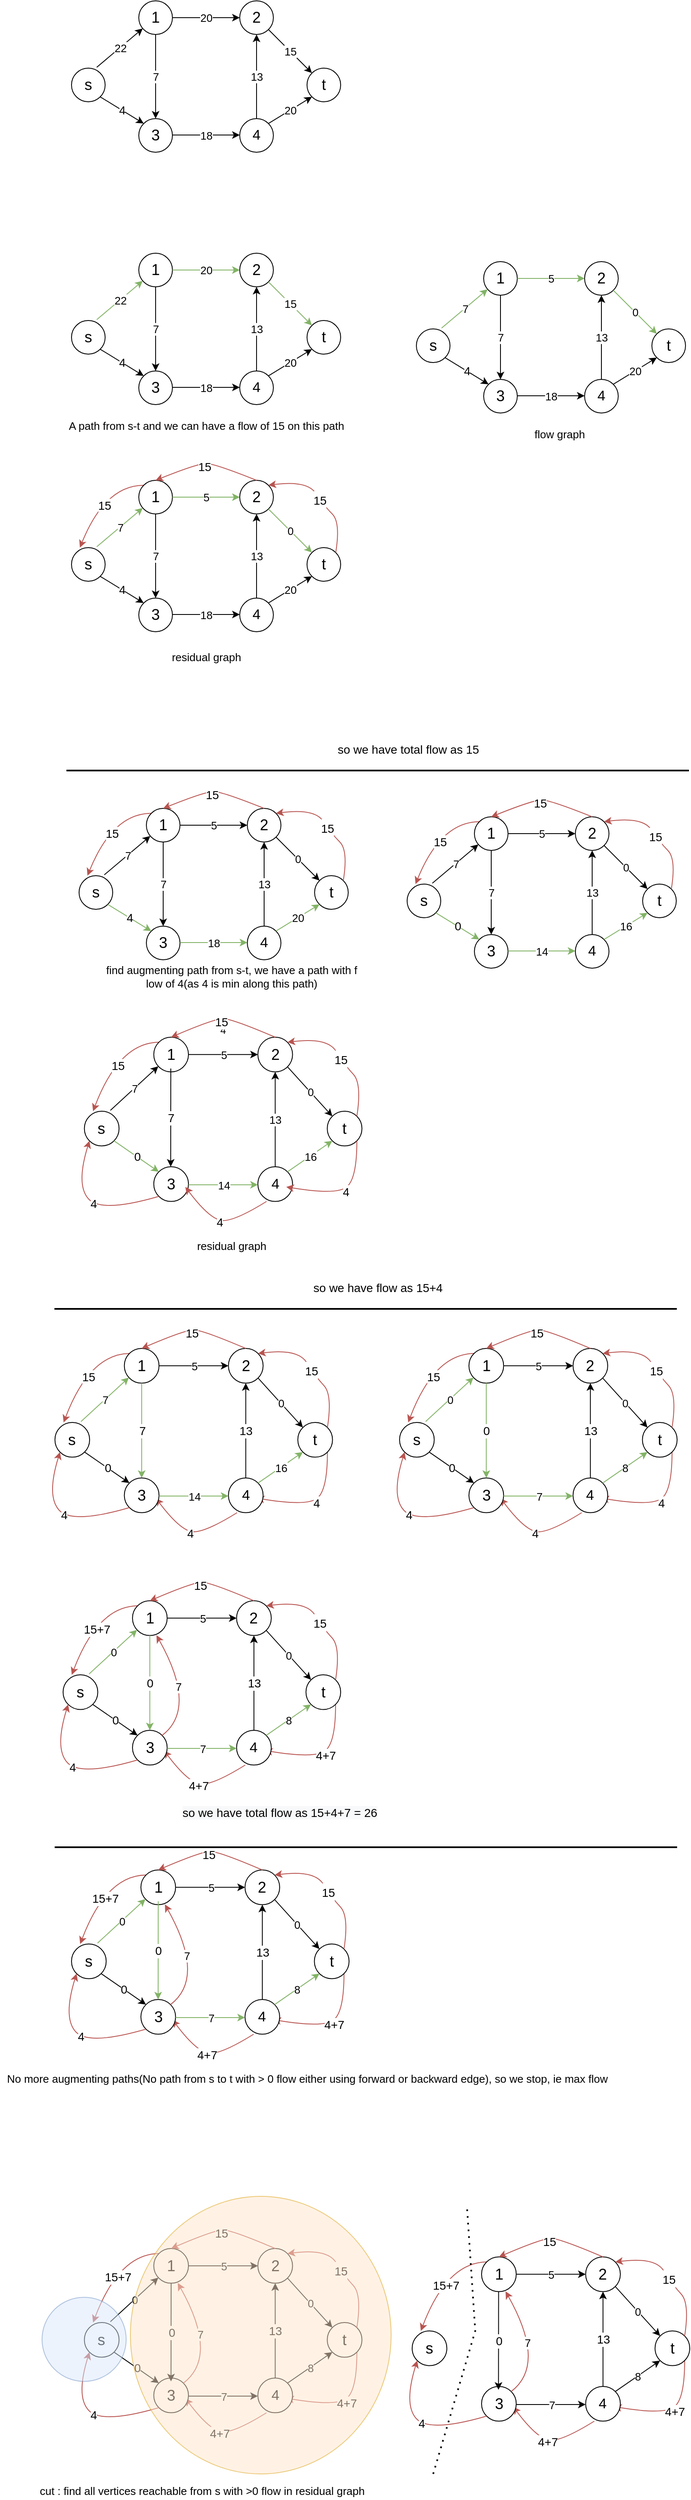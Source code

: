 <mxfile version="16.5.6" type="github">
  <diagram id="t3s6REFhiwwXwHESMnRB" name="Page-1">
    <mxGraphModel dx="1773" dy="646" grid="1" gridSize="10" guides="1" tooltips="1" connect="1" arrows="1" fold="1" page="1" pageScale="1" pageWidth="827" pageHeight="1169" math="0" shadow="0">
      <root>
        <mxCell id="0" />
        <mxCell id="1" parent="0" />
        <mxCell id="lxedp-UpiUMQ92V4cm0w-1" value="" style="group" parent="1" vertex="1" connectable="0">
          <mxGeometry x="50" y="60" width="320" height="180" as="geometry" />
        </mxCell>
        <mxCell id="6ZQUbBnNkufjPJ70rE0Q-1" value="&lt;font style=&quot;font-size: 18px&quot;&gt;s&lt;/font&gt;" style="ellipse;whiteSpace=wrap;html=1;aspect=fixed;" parent="lxedp-UpiUMQ92V4cm0w-1" vertex="1">
          <mxGeometry y="80" width="40" height="40" as="geometry" />
        </mxCell>
        <mxCell id="6ZQUbBnNkufjPJ70rE0Q-2" value="&lt;font style=&quot;font-size: 18px&quot;&gt;t&lt;/font&gt;" style="ellipse;whiteSpace=wrap;html=1;aspect=fixed;" parent="lxedp-UpiUMQ92V4cm0w-1" vertex="1">
          <mxGeometry x="280" y="80" width="40" height="40" as="geometry" />
        </mxCell>
        <mxCell id="6ZQUbBnNkufjPJ70rE0Q-3" value="&lt;font style=&quot;font-size: 18px&quot;&gt;1&lt;/font&gt;" style="ellipse;whiteSpace=wrap;html=1;aspect=fixed;" parent="lxedp-UpiUMQ92V4cm0w-1" vertex="1">
          <mxGeometry x="80" width="40" height="40" as="geometry" />
        </mxCell>
        <mxCell id="6ZQUbBnNkufjPJ70rE0Q-4" value="&lt;font style=&quot;font-size: 18px&quot;&gt;2&lt;/font&gt;" style="ellipse;whiteSpace=wrap;html=1;aspect=fixed;" parent="lxedp-UpiUMQ92V4cm0w-1" vertex="1">
          <mxGeometry x="200" width="40" height="40" as="geometry" />
        </mxCell>
        <mxCell id="6ZQUbBnNkufjPJ70rE0Q-5" value="&lt;font style=&quot;font-size: 18px&quot;&gt;3&lt;/font&gt;" style="ellipse;whiteSpace=wrap;html=1;aspect=fixed;" parent="lxedp-UpiUMQ92V4cm0w-1" vertex="1">
          <mxGeometry x="80" y="140" width="40" height="40" as="geometry" />
        </mxCell>
        <mxCell id="6ZQUbBnNkufjPJ70rE0Q-6" value="&lt;font style=&quot;font-size: 17px&quot;&gt;4&lt;/font&gt;" style="ellipse;whiteSpace=wrap;html=1;aspect=fixed;" parent="lxedp-UpiUMQ92V4cm0w-1" vertex="1">
          <mxGeometry x="200" y="140" width="40" height="40" as="geometry" />
        </mxCell>
        <mxCell id="6ZQUbBnNkufjPJ70rE0Q-7" value="" style="endArrow=classic;html=1;rounded=0;exitX=0.75;exitY=-0.025;exitDx=0;exitDy=0;exitPerimeter=0;" parent="lxedp-UpiUMQ92V4cm0w-1" source="6ZQUbBnNkufjPJ70rE0Q-1" target="6ZQUbBnNkufjPJ70rE0Q-3" edge="1">
          <mxGeometry relative="1" as="geometry">
            <mxPoint x="240" y="70" as="sourcePoint" />
            <mxPoint x="340" y="70" as="targetPoint" />
          </mxGeometry>
        </mxCell>
        <mxCell id="6ZQUbBnNkufjPJ70rE0Q-8" value="&lt;font style=&quot;font-size: 13px&quot;&gt;22&lt;/font&gt;" style="edgeLabel;resizable=0;html=1;align=center;verticalAlign=middle;" parent="6ZQUbBnNkufjPJ70rE0Q-7" connectable="0" vertex="1">
          <mxGeometry relative="1" as="geometry" />
        </mxCell>
        <mxCell id="6ZQUbBnNkufjPJ70rE0Q-9" value="" style="endArrow=classic;html=1;rounded=0;exitX=1;exitY=1;exitDx=0;exitDy=0;entryX=0;entryY=0;entryDx=0;entryDy=0;" parent="lxedp-UpiUMQ92V4cm0w-1" source="6ZQUbBnNkufjPJ70rE0Q-1" target="6ZQUbBnNkufjPJ70rE0Q-5" edge="1">
          <mxGeometry relative="1" as="geometry">
            <mxPoint x="40" y="89" as="sourcePoint" />
            <mxPoint x="94.707" y="42.889" as="targetPoint" />
          </mxGeometry>
        </mxCell>
        <mxCell id="6ZQUbBnNkufjPJ70rE0Q-10" value="4" style="edgeLabel;resizable=0;html=1;align=center;verticalAlign=middle;fontSize=14;" parent="6ZQUbBnNkufjPJ70rE0Q-9" connectable="0" vertex="1">
          <mxGeometry relative="1" as="geometry" />
        </mxCell>
        <mxCell id="6ZQUbBnNkufjPJ70rE0Q-11" value="" style="endArrow=classic;html=1;rounded=0;exitX=0.5;exitY=1;exitDx=0;exitDy=0;entryX=0.5;entryY=0;entryDx=0;entryDy=0;" parent="lxedp-UpiUMQ92V4cm0w-1" source="6ZQUbBnNkufjPJ70rE0Q-3" target="6ZQUbBnNkufjPJ70rE0Q-5" edge="1">
          <mxGeometry relative="1" as="geometry">
            <mxPoint x="240" y="70" as="sourcePoint" />
            <mxPoint x="160" y="90" as="targetPoint" />
          </mxGeometry>
        </mxCell>
        <mxCell id="6ZQUbBnNkufjPJ70rE0Q-12" value="7" style="edgeLabel;resizable=0;html=1;align=center;verticalAlign=middle;fontSize=13;" parent="6ZQUbBnNkufjPJ70rE0Q-11" connectable="0" vertex="1">
          <mxGeometry relative="1" as="geometry" />
        </mxCell>
        <mxCell id="6ZQUbBnNkufjPJ70rE0Q-18" value="" style="endArrow=classic;html=1;rounded=0;exitX=1;exitY=0;exitDx=0;exitDy=0;entryX=0;entryY=1;entryDx=0;entryDy=0;" parent="lxedp-UpiUMQ92V4cm0w-1" source="6ZQUbBnNkufjPJ70rE0Q-6" target="6ZQUbBnNkufjPJ70rE0Q-2" edge="1">
          <mxGeometry relative="1" as="geometry">
            <mxPoint x="240" y="70" as="sourcePoint" />
            <mxPoint x="340" y="70" as="targetPoint" />
          </mxGeometry>
        </mxCell>
        <mxCell id="6ZQUbBnNkufjPJ70rE0Q-19" value="20" style="edgeLabel;resizable=0;html=1;align=center;verticalAlign=middle;fontSize=13;" parent="6ZQUbBnNkufjPJ70rE0Q-18" connectable="0" vertex="1">
          <mxGeometry relative="1" as="geometry" />
        </mxCell>
        <mxCell id="6ZQUbBnNkufjPJ70rE0Q-20" value="" style="endArrow=classic;html=1;rounded=0;exitX=1;exitY=1;exitDx=0;exitDy=0;entryX=0;entryY=0;entryDx=0;entryDy=0;" parent="lxedp-UpiUMQ92V4cm0w-1" source="6ZQUbBnNkufjPJ70rE0Q-4" target="6ZQUbBnNkufjPJ70rE0Q-2" edge="1">
          <mxGeometry relative="1" as="geometry">
            <mxPoint x="240" y="70" as="sourcePoint" />
            <mxPoint x="340" y="70" as="targetPoint" />
          </mxGeometry>
        </mxCell>
        <mxCell id="6ZQUbBnNkufjPJ70rE0Q-21" value="15" style="edgeLabel;resizable=0;html=1;align=center;verticalAlign=middle;fontSize=13;" parent="6ZQUbBnNkufjPJ70rE0Q-20" connectable="0" vertex="1">
          <mxGeometry relative="1" as="geometry" />
        </mxCell>
        <mxCell id="6ZQUbBnNkufjPJ70rE0Q-22" value="" style="endArrow=classic;html=1;rounded=0;exitX=1;exitY=0.5;exitDx=0;exitDy=0;entryX=0;entryY=0.5;entryDx=0;entryDy=0;" parent="lxedp-UpiUMQ92V4cm0w-1" source="6ZQUbBnNkufjPJ70rE0Q-3" target="6ZQUbBnNkufjPJ70rE0Q-4" edge="1">
          <mxGeometry relative="1" as="geometry">
            <mxPoint x="240" y="70" as="sourcePoint" />
            <mxPoint x="340" y="70" as="targetPoint" />
          </mxGeometry>
        </mxCell>
        <mxCell id="6ZQUbBnNkufjPJ70rE0Q-23" value="20" style="edgeLabel;resizable=0;html=1;align=center;verticalAlign=middle;fontSize=13;" parent="6ZQUbBnNkufjPJ70rE0Q-22" connectable="0" vertex="1">
          <mxGeometry relative="1" as="geometry" />
        </mxCell>
        <mxCell id="6ZQUbBnNkufjPJ70rE0Q-24" value="" style="endArrow=classic;html=1;rounded=0;exitX=1;exitY=0.5;exitDx=0;exitDy=0;entryX=0;entryY=0.5;entryDx=0;entryDy=0;" parent="lxedp-UpiUMQ92V4cm0w-1" edge="1">
          <mxGeometry relative="1" as="geometry">
            <mxPoint x="120" y="159.5" as="sourcePoint" />
            <mxPoint x="200" y="159.5" as="targetPoint" />
          </mxGeometry>
        </mxCell>
        <mxCell id="6ZQUbBnNkufjPJ70rE0Q-25" value="18" style="edgeLabel;resizable=0;html=1;align=center;verticalAlign=middle;fontSize=13;" parent="6ZQUbBnNkufjPJ70rE0Q-24" connectable="0" vertex="1">
          <mxGeometry relative="1" as="geometry" />
        </mxCell>
        <mxCell id="6ZQUbBnNkufjPJ70rE0Q-30" value="" style="endArrow=classic;html=1;rounded=0;entryX=0.5;entryY=1;entryDx=0;entryDy=0;" parent="lxedp-UpiUMQ92V4cm0w-1" target="6ZQUbBnNkufjPJ70rE0Q-4" edge="1">
          <mxGeometry relative="1" as="geometry">
            <mxPoint x="220" y="140" as="sourcePoint" />
            <mxPoint x="150" y="100" as="targetPoint" />
          </mxGeometry>
        </mxCell>
        <mxCell id="6ZQUbBnNkufjPJ70rE0Q-31" value="13" style="edgeLabel;resizable=0;html=1;align=center;verticalAlign=middle;fontSize=13;" parent="6ZQUbBnNkufjPJ70rE0Q-30" connectable="0" vertex="1">
          <mxGeometry relative="1" as="geometry" />
        </mxCell>
        <mxCell id="lxedp-UpiUMQ92V4cm0w-2" value="" style="group" parent="1" vertex="1" connectable="0">
          <mxGeometry x="50" y="360" width="320" height="180" as="geometry" />
        </mxCell>
        <mxCell id="lxedp-UpiUMQ92V4cm0w-3" value="&lt;font style=&quot;font-size: 18px&quot;&gt;s&lt;/font&gt;" style="ellipse;whiteSpace=wrap;html=1;aspect=fixed;" parent="lxedp-UpiUMQ92V4cm0w-2" vertex="1">
          <mxGeometry y="80" width="40" height="40" as="geometry" />
        </mxCell>
        <mxCell id="lxedp-UpiUMQ92V4cm0w-4" value="&lt;font style=&quot;font-size: 18px&quot;&gt;t&lt;/font&gt;" style="ellipse;whiteSpace=wrap;html=1;aspect=fixed;" parent="lxedp-UpiUMQ92V4cm0w-2" vertex="1">
          <mxGeometry x="280" y="80" width="40" height="40" as="geometry" />
        </mxCell>
        <mxCell id="lxedp-UpiUMQ92V4cm0w-5" value="&lt;font style=&quot;font-size: 18px&quot;&gt;1&lt;/font&gt;" style="ellipse;whiteSpace=wrap;html=1;aspect=fixed;" parent="lxedp-UpiUMQ92V4cm0w-2" vertex="1">
          <mxGeometry x="80" width="40" height="40" as="geometry" />
        </mxCell>
        <mxCell id="lxedp-UpiUMQ92V4cm0w-6" value="&lt;font style=&quot;font-size: 18px&quot;&gt;2&lt;/font&gt;" style="ellipse;whiteSpace=wrap;html=1;aspect=fixed;" parent="lxedp-UpiUMQ92V4cm0w-2" vertex="1">
          <mxGeometry x="200" width="40" height="40" as="geometry" />
        </mxCell>
        <mxCell id="lxedp-UpiUMQ92V4cm0w-7" value="&lt;font style=&quot;font-size: 18px&quot;&gt;3&lt;/font&gt;" style="ellipse;whiteSpace=wrap;html=1;aspect=fixed;" parent="lxedp-UpiUMQ92V4cm0w-2" vertex="1">
          <mxGeometry x="80" y="140" width="40" height="40" as="geometry" />
        </mxCell>
        <mxCell id="lxedp-UpiUMQ92V4cm0w-8" value="&lt;font style=&quot;font-size: 17px&quot;&gt;4&lt;/font&gt;" style="ellipse;whiteSpace=wrap;html=1;aspect=fixed;" parent="lxedp-UpiUMQ92V4cm0w-2" vertex="1">
          <mxGeometry x="200" y="140" width="40" height="40" as="geometry" />
        </mxCell>
        <mxCell id="lxedp-UpiUMQ92V4cm0w-9" value="" style="endArrow=classic;html=1;rounded=0;exitX=0.75;exitY=-0.025;exitDx=0;exitDy=0;exitPerimeter=0;fillColor=#d5e8d4;strokeColor=#82b366;" parent="lxedp-UpiUMQ92V4cm0w-2" source="lxedp-UpiUMQ92V4cm0w-3" target="lxedp-UpiUMQ92V4cm0w-5" edge="1">
          <mxGeometry relative="1" as="geometry">
            <mxPoint x="240" y="70" as="sourcePoint" />
            <mxPoint x="340" y="70" as="targetPoint" />
          </mxGeometry>
        </mxCell>
        <mxCell id="lxedp-UpiUMQ92V4cm0w-10" value="&lt;font style=&quot;font-size: 13px&quot;&gt;22&lt;/font&gt;" style="edgeLabel;resizable=0;html=1;align=center;verticalAlign=middle;" parent="lxedp-UpiUMQ92V4cm0w-9" connectable="0" vertex="1">
          <mxGeometry relative="1" as="geometry" />
        </mxCell>
        <mxCell id="lxedp-UpiUMQ92V4cm0w-11" value="" style="endArrow=classic;html=1;rounded=0;exitX=1;exitY=1;exitDx=0;exitDy=0;entryX=0;entryY=0;entryDx=0;entryDy=0;" parent="lxedp-UpiUMQ92V4cm0w-2" source="lxedp-UpiUMQ92V4cm0w-3" target="lxedp-UpiUMQ92V4cm0w-7" edge="1">
          <mxGeometry relative="1" as="geometry">
            <mxPoint x="40" y="89" as="sourcePoint" />
            <mxPoint x="94.707" y="42.889" as="targetPoint" />
          </mxGeometry>
        </mxCell>
        <mxCell id="lxedp-UpiUMQ92V4cm0w-12" value="4" style="edgeLabel;resizable=0;html=1;align=center;verticalAlign=middle;fontSize=14;" parent="lxedp-UpiUMQ92V4cm0w-11" connectable="0" vertex="1">
          <mxGeometry relative="1" as="geometry" />
        </mxCell>
        <mxCell id="lxedp-UpiUMQ92V4cm0w-13" value="" style="endArrow=classic;html=1;rounded=0;exitX=0.5;exitY=1;exitDx=0;exitDy=0;" parent="lxedp-UpiUMQ92V4cm0w-2" source="lxedp-UpiUMQ92V4cm0w-5" edge="1">
          <mxGeometry relative="1" as="geometry">
            <mxPoint x="240" y="70" as="sourcePoint" />
            <mxPoint x="100" y="140" as="targetPoint" />
          </mxGeometry>
        </mxCell>
        <mxCell id="lxedp-UpiUMQ92V4cm0w-14" value="7" style="edgeLabel;resizable=0;html=1;align=center;verticalAlign=middle;fontSize=13;" parent="lxedp-UpiUMQ92V4cm0w-13" connectable="0" vertex="1">
          <mxGeometry relative="1" as="geometry" />
        </mxCell>
        <mxCell id="lxedp-UpiUMQ92V4cm0w-15" value="" style="endArrow=classic;html=1;rounded=0;exitX=1;exitY=0;exitDx=0;exitDy=0;entryX=0;entryY=1;entryDx=0;entryDy=0;" parent="lxedp-UpiUMQ92V4cm0w-2" source="lxedp-UpiUMQ92V4cm0w-8" target="lxedp-UpiUMQ92V4cm0w-4" edge="1">
          <mxGeometry relative="1" as="geometry">
            <mxPoint x="240" y="70" as="sourcePoint" />
            <mxPoint x="340" y="70" as="targetPoint" />
          </mxGeometry>
        </mxCell>
        <mxCell id="lxedp-UpiUMQ92V4cm0w-16" value="20" style="edgeLabel;resizable=0;html=1;align=center;verticalAlign=middle;fontSize=13;" parent="lxedp-UpiUMQ92V4cm0w-15" connectable="0" vertex="1">
          <mxGeometry relative="1" as="geometry" />
        </mxCell>
        <mxCell id="lxedp-UpiUMQ92V4cm0w-17" value="" style="endArrow=classic;html=1;rounded=0;exitX=1;exitY=1;exitDx=0;exitDy=0;entryX=0;entryY=0;entryDx=0;entryDy=0;fillColor=#d5e8d4;strokeColor=#82b366;" parent="lxedp-UpiUMQ92V4cm0w-2" source="lxedp-UpiUMQ92V4cm0w-6" target="lxedp-UpiUMQ92V4cm0w-4" edge="1">
          <mxGeometry relative="1" as="geometry">
            <mxPoint x="240" y="70" as="sourcePoint" />
            <mxPoint x="340" y="70" as="targetPoint" />
          </mxGeometry>
        </mxCell>
        <mxCell id="lxedp-UpiUMQ92V4cm0w-18" value="15" style="edgeLabel;resizable=0;html=1;align=center;verticalAlign=middle;fontSize=13;" parent="lxedp-UpiUMQ92V4cm0w-17" connectable="0" vertex="1">
          <mxGeometry relative="1" as="geometry" />
        </mxCell>
        <mxCell id="lxedp-UpiUMQ92V4cm0w-19" value="" style="endArrow=classic;html=1;rounded=0;exitX=1;exitY=0.5;exitDx=0;exitDy=0;entryX=0;entryY=0.5;entryDx=0;entryDy=0;fillColor=#d5e8d4;strokeColor=#82b366;" parent="lxedp-UpiUMQ92V4cm0w-2" source="lxedp-UpiUMQ92V4cm0w-5" target="lxedp-UpiUMQ92V4cm0w-6" edge="1">
          <mxGeometry relative="1" as="geometry">
            <mxPoint x="240" y="70" as="sourcePoint" />
            <mxPoint x="340" y="70" as="targetPoint" />
          </mxGeometry>
        </mxCell>
        <mxCell id="lxedp-UpiUMQ92V4cm0w-20" value="20" style="edgeLabel;resizable=0;html=1;align=center;verticalAlign=middle;fontSize=13;" parent="lxedp-UpiUMQ92V4cm0w-19" connectable="0" vertex="1">
          <mxGeometry relative="1" as="geometry" />
        </mxCell>
        <mxCell id="lxedp-UpiUMQ92V4cm0w-21" value="" style="endArrow=classic;html=1;rounded=0;exitX=1;exitY=0.5;exitDx=0;exitDy=0;entryX=0;entryY=0.5;entryDx=0;entryDy=0;" parent="lxedp-UpiUMQ92V4cm0w-2" edge="1">
          <mxGeometry relative="1" as="geometry">
            <mxPoint x="120" y="159.5" as="sourcePoint" />
            <mxPoint x="200" y="159.5" as="targetPoint" />
          </mxGeometry>
        </mxCell>
        <mxCell id="lxedp-UpiUMQ92V4cm0w-22" value="18" style="edgeLabel;resizable=0;html=1;align=center;verticalAlign=middle;fontSize=13;" parent="lxedp-UpiUMQ92V4cm0w-21" connectable="0" vertex="1">
          <mxGeometry relative="1" as="geometry" />
        </mxCell>
        <mxCell id="lxedp-UpiUMQ92V4cm0w-23" value="" style="endArrow=classic;html=1;rounded=0;entryX=0.5;entryY=1;entryDx=0;entryDy=0;" parent="lxedp-UpiUMQ92V4cm0w-2" target="lxedp-UpiUMQ92V4cm0w-6" edge="1">
          <mxGeometry relative="1" as="geometry">
            <mxPoint x="220" y="140" as="sourcePoint" />
            <mxPoint x="140" y="90" as="targetPoint" />
          </mxGeometry>
        </mxCell>
        <mxCell id="lxedp-UpiUMQ92V4cm0w-24" value="13" style="edgeLabel;resizable=0;html=1;align=center;verticalAlign=middle;fontSize=13;" parent="lxedp-UpiUMQ92V4cm0w-23" connectable="0" vertex="1">
          <mxGeometry relative="1" as="geometry" />
        </mxCell>
        <mxCell id="lxedp-UpiUMQ92V4cm0w-57" value="" style="group" parent="1" vertex="1" connectable="0">
          <mxGeometry x="50" y="610" width="320" height="200" as="geometry" />
        </mxCell>
        <mxCell id="lxedp-UpiUMQ92V4cm0w-53" value="" style="curved=1;endArrow=classic;html=1;rounded=0;fontSize=18;strokeColor=#b85450;strokeWidth=1;exitX=0;exitY=0;exitDx=0;exitDy=0;fillColor=#f8cecc;" parent="lxedp-UpiUMQ92V4cm0w-57" source="lxedp-UpiUMQ92V4cm0w-29" edge="1">
          <mxGeometry width="50" height="50" relative="1" as="geometry">
            <mxPoint x="340" y="40" as="sourcePoint" />
            <mxPoint x="10" y="100" as="targetPoint" />
            <Array as="points">
              <mxPoint x="40" y="26" />
            </Array>
          </mxGeometry>
        </mxCell>
        <mxCell id="lxedp-UpiUMQ92V4cm0w-55" value="15" style="edgeLabel;html=1;align=center;verticalAlign=middle;resizable=0;points=[];fontSize=14;container=0;" parent="lxedp-UpiUMQ92V4cm0w-53" vertex="1" connectable="0">
          <mxGeometry x="0.089" y="8" relative="1" as="geometry">
            <mxPoint as="offset" />
          </mxGeometry>
        </mxCell>
        <mxCell id="lxedp-UpiUMQ92V4cm0w-27" value="&lt;font style=&quot;font-size: 18px&quot;&gt;s&lt;/font&gt;" style="ellipse;whiteSpace=wrap;html=1;aspect=fixed;container=0;" parent="lxedp-UpiUMQ92V4cm0w-57" vertex="1">
          <mxGeometry y="100" width="40" height="40" as="geometry" />
        </mxCell>
        <mxCell id="lxedp-UpiUMQ92V4cm0w-28" value="&lt;font style=&quot;font-size: 18px&quot;&gt;t&lt;/font&gt;" style="ellipse;whiteSpace=wrap;html=1;aspect=fixed;container=0;" parent="lxedp-UpiUMQ92V4cm0w-57" vertex="1">
          <mxGeometry x="280" y="100" width="40" height="40" as="geometry" />
        </mxCell>
        <mxCell id="lxedp-UpiUMQ92V4cm0w-29" value="&lt;font style=&quot;font-size: 18px&quot;&gt;1&lt;/font&gt;" style="ellipse;whiteSpace=wrap;html=1;aspect=fixed;container=0;" parent="lxedp-UpiUMQ92V4cm0w-57" vertex="1">
          <mxGeometry x="80" y="20" width="40" height="40" as="geometry" />
        </mxCell>
        <mxCell id="lxedp-UpiUMQ92V4cm0w-30" value="&lt;font style=&quot;font-size: 18px&quot;&gt;2&lt;/font&gt;" style="ellipse;whiteSpace=wrap;html=1;aspect=fixed;container=0;" parent="lxedp-UpiUMQ92V4cm0w-57" vertex="1">
          <mxGeometry x="200" y="20" width="40" height="40" as="geometry" />
        </mxCell>
        <mxCell id="lxedp-UpiUMQ92V4cm0w-31" value="&lt;font style=&quot;font-size: 18px&quot;&gt;3&lt;/font&gt;" style="ellipse;whiteSpace=wrap;html=1;aspect=fixed;container=0;" parent="lxedp-UpiUMQ92V4cm0w-57" vertex="1">
          <mxGeometry x="80" y="160" width="40" height="40" as="geometry" />
        </mxCell>
        <mxCell id="lxedp-UpiUMQ92V4cm0w-32" value="&lt;font style=&quot;font-size: 17px&quot;&gt;4&lt;/font&gt;" style="ellipse;whiteSpace=wrap;html=1;aspect=fixed;container=0;" parent="lxedp-UpiUMQ92V4cm0w-57" vertex="1">
          <mxGeometry x="200" y="160" width="40" height="40" as="geometry" />
        </mxCell>
        <mxCell id="lxedp-UpiUMQ92V4cm0w-33" value="" style="endArrow=classic;html=1;rounded=0;exitX=0.75;exitY=-0.025;exitDx=0;exitDy=0;exitPerimeter=0;fillColor=#d5e8d4;strokeColor=#82b366;" parent="lxedp-UpiUMQ92V4cm0w-57" source="lxedp-UpiUMQ92V4cm0w-27" target="lxedp-UpiUMQ92V4cm0w-29" edge="1">
          <mxGeometry relative="1" as="geometry">
            <mxPoint x="240" y="90" as="sourcePoint" />
            <mxPoint x="340" y="90" as="targetPoint" />
          </mxGeometry>
        </mxCell>
        <mxCell id="lxedp-UpiUMQ92V4cm0w-34" value="&lt;font style=&quot;font-size: 13px&quot;&gt;7&lt;/font&gt;" style="edgeLabel;resizable=0;html=1;align=center;verticalAlign=middle;container=0;" parent="lxedp-UpiUMQ92V4cm0w-33" connectable="0" vertex="1">
          <mxGeometry relative="1" as="geometry" />
        </mxCell>
        <mxCell id="lxedp-UpiUMQ92V4cm0w-35" value="" style="endArrow=classic;html=1;rounded=0;exitX=1;exitY=1;exitDx=0;exitDy=0;entryX=0;entryY=0;entryDx=0;entryDy=0;" parent="lxedp-UpiUMQ92V4cm0w-57" source="lxedp-UpiUMQ92V4cm0w-27" target="lxedp-UpiUMQ92V4cm0w-31" edge="1">
          <mxGeometry relative="1" as="geometry">
            <mxPoint x="40" y="109" as="sourcePoint" />
            <mxPoint x="94.707" y="62.889" as="targetPoint" />
          </mxGeometry>
        </mxCell>
        <mxCell id="lxedp-UpiUMQ92V4cm0w-36" value="4" style="edgeLabel;resizable=0;html=1;align=center;verticalAlign=middle;fontSize=14;container=0;" parent="lxedp-UpiUMQ92V4cm0w-35" connectable="0" vertex="1">
          <mxGeometry relative="1" as="geometry" />
        </mxCell>
        <mxCell id="lxedp-UpiUMQ92V4cm0w-37" value="" style="endArrow=classic;html=1;rounded=0;exitX=0.5;exitY=1;exitDx=0;exitDy=0;entryX=0.5;entryY=0;entryDx=0;entryDy=0;" parent="lxedp-UpiUMQ92V4cm0w-57" source="lxedp-UpiUMQ92V4cm0w-29" target="lxedp-UpiUMQ92V4cm0w-31" edge="1">
          <mxGeometry relative="1" as="geometry">
            <mxPoint x="240" y="90" as="sourcePoint" />
            <mxPoint x="160" y="110" as="targetPoint" />
          </mxGeometry>
        </mxCell>
        <mxCell id="lxedp-UpiUMQ92V4cm0w-38" value="7" style="edgeLabel;resizable=0;html=1;align=center;verticalAlign=middle;fontSize=13;container=0;" parent="lxedp-UpiUMQ92V4cm0w-37" connectable="0" vertex="1">
          <mxGeometry relative="1" as="geometry" />
        </mxCell>
        <mxCell id="lxedp-UpiUMQ92V4cm0w-39" value="" style="endArrow=classic;html=1;rounded=0;exitX=1;exitY=0;exitDx=0;exitDy=0;entryX=0;entryY=1;entryDx=0;entryDy=0;" parent="lxedp-UpiUMQ92V4cm0w-57" source="lxedp-UpiUMQ92V4cm0w-32" target="lxedp-UpiUMQ92V4cm0w-28" edge="1">
          <mxGeometry relative="1" as="geometry">
            <mxPoint x="240" y="90" as="sourcePoint" />
            <mxPoint x="340" y="90" as="targetPoint" />
          </mxGeometry>
        </mxCell>
        <mxCell id="lxedp-UpiUMQ92V4cm0w-40" value="20" style="edgeLabel;resizable=0;html=1;align=center;verticalAlign=middle;fontSize=13;container=0;" parent="lxedp-UpiUMQ92V4cm0w-39" connectable="0" vertex="1">
          <mxGeometry relative="1" as="geometry" />
        </mxCell>
        <mxCell id="lxedp-UpiUMQ92V4cm0w-41" value="" style="endArrow=classic;html=1;rounded=0;exitX=1;exitY=1;exitDx=0;exitDy=0;entryX=0;entryY=0;entryDx=0;entryDy=0;fillColor=#d5e8d4;strokeColor=#82b366;" parent="lxedp-UpiUMQ92V4cm0w-57" source="lxedp-UpiUMQ92V4cm0w-30" target="lxedp-UpiUMQ92V4cm0w-28" edge="1">
          <mxGeometry relative="1" as="geometry">
            <mxPoint x="240" y="90" as="sourcePoint" />
            <mxPoint x="340" y="90" as="targetPoint" />
          </mxGeometry>
        </mxCell>
        <mxCell id="lxedp-UpiUMQ92V4cm0w-42" value="0" style="edgeLabel;resizable=0;html=1;align=center;verticalAlign=middle;fontSize=13;container=0;" parent="lxedp-UpiUMQ92V4cm0w-41" connectable="0" vertex="1">
          <mxGeometry relative="1" as="geometry" />
        </mxCell>
        <mxCell id="lxedp-UpiUMQ92V4cm0w-43" value="" style="endArrow=classic;html=1;rounded=0;exitX=1;exitY=0.5;exitDx=0;exitDy=0;entryX=0;entryY=0.5;entryDx=0;entryDy=0;fillColor=#d5e8d4;strokeColor=#82b366;" parent="lxedp-UpiUMQ92V4cm0w-57" source="lxedp-UpiUMQ92V4cm0w-29" target="lxedp-UpiUMQ92V4cm0w-30" edge="1">
          <mxGeometry relative="1" as="geometry">
            <mxPoint x="240" y="90" as="sourcePoint" />
            <mxPoint x="340" y="90" as="targetPoint" />
          </mxGeometry>
        </mxCell>
        <mxCell id="lxedp-UpiUMQ92V4cm0w-44" value="5" style="edgeLabel;resizable=0;html=1;align=center;verticalAlign=middle;fontSize=13;container=0;" parent="lxedp-UpiUMQ92V4cm0w-43" connectable="0" vertex="1">
          <mxGeometry relative="1" as="geometry" />
        </mxCell>
        <mxCell id="lxedp-UpiUMQ92V4cm0w-45" value="" style="endArrow=classic;html=1;rounded=0;exitX=1;exitY=0.5;exitDx=0;exitDy=0;entryX=0;entryY=0.5;entryDx=0;entryDy=0;" parent="lxedp-UpiUMQ92V4cm0w-57" edge="1">
          <mxGeometry relative="1" as="geometry">
            <mxPoint x="120" y="179.5" as="sourcePoint" />
            <mxPoint x="200" y="179.5" as="targetPoint" />
          </mxGeometry>
        </mxCell>
        <mxCell id="lxedp-UpiUMQ92V4cm0w-46" value="18" style="edgeLabel;resizable=0;html=1;align=center;verticalAlign=middle;fontSize=13;container=0;" parent="lxedp-UpiUMQ92V4cm0w-45" connectable="0" vertex="1">
          <mxGeometry relative="1" as="geometry" />
        </mxCell>
        <mxCell id="lxedp-UpiUMQ92V4cm0w-47" value="" style="endArrow=classic;html=1;rounded=0;exitX=0.5;exitY=0;exitDx=0;exitDy=0;entryX=0.5;entryY=1;entryDx=0;entryDy=0;" parent="lxedp-UpiUMQ92V4cm0w-57" source="lxedp-UpiUMQ92V4cm0w-32" target="lxedp-UpiUMQ92V4cm0w-30" edge="1">
          <mxGeometry relative="1" as="geometry">
            <mxPoint x="520" y="190" as="sourcePoint" />
            <mxPoint x="160" y="120" as="targetPoint" />
          </mxGeometry>
        </mxCell>
        <mxCell id="lxedp-UpiUMQ92V4cm0w-48" value="13" style="edgeLabel;resizable=0;html=1;align=center;verticalAlign=middle;fontSize=13;container=0;" parent="lxedp-UpiUMQ92V4cm0w-47" connectable="0" vertex="1">
          <mxGeometry relative="1" as="geometry" />
        </mxCell>
        <mxCell id="lxedp-UpiUMQ92V4cm0w-49" value="&lt;font style=&quot;font-size: 14px&quot;&gt;15&lt;/font&gt;" style="curved=1;endArrow=classic;html=1;rounded=0;fontSize=18;strokeColor=#b85450;strokeWidth=1;exitX=1;exitY=0;exitDx=0;exitDy=0;entryX=1;entryY=0;entryDx=0;entryDy=0;fillColor=#f8cecc;" parent="lxedp-UpiUMQ92V4cm0w-57" source="lxedp-UpiUMQ92V4cm0w-28" target="lxedp-UpiUMQ92V4cm0w-30" edge="1">
          <mxGeometry width="50" height="50" relative="1" as="geometry">
            <mxPoint x="340" y="40" as="sourcePoint" />
            <mxPoint x="390" y="-10" as="targetPoint" />
            <Array as="points">
              <mxPoint x="320" y="70" />
              <mxPoint x="300" y="50" />
              <mxPoint x="280" y="20" />
            </Array>
          </mxGeometry>
        </mxCell>
        <mxCell id="lxedp-UpiUMQ92V4cm0w-52" value="" style="curved=1;endArrow=classic;html=1;rounded=0;fontSize=18;strokeColor=#b85450;strokeWidth=1;exitX=0.5;exitY=0;exitDx=0;exitDy=0;entryX=0.5;entryY=0;entryDx=0;entryDy=0;fillColor=#f8cecc;" parent="lxedp-UpiUMQ92V4cm0w-57" source="lxedp-UpiUMQ92V4cm0w-30" target="lxedp-UpiUMQ92V4cm0w-29" edge="1">
          <mxGeometry width="50" height="50" relative="1" as="geometry">
            <mxPoint x="340" y="40" as="sourcePoint" />
            <mxPoint x="390" y="-10" as="targetPoint" />
            <Array as="points">
              <mxPoint x="170" />
              <mxPoint x="150" />
            </Array>
          </mxGeometry>
        </mxCell>
        <mxCell id="lxedp-UpiUMQ92V4cm0w-54" value="15" style="edgeLabel;html=1;align=center;verticalAlign=middle;resizable=0;points=[];fontSize=14;container=0;" parent="lxedp-UpiUMQ92V4cm0w-52" vertex="1" connectable="0">
          <mxGeometry x="0.031" y="4" relative="1" as="geometry">
            <mxPoint as="offset" />
          </mxGeometry>
        </mxCell>
        <mxCell id="lxedp-UpiUMQ92V4cm0w-58" value="" style="group" parent="1" vertex="1" connectable="0">
          <mxGeometry x="59" y="1000" width="320" height="200" as="geometry" />
        </mxCell>
        <mxCell id="lxedp-UpiUMQ92V4cm0w-59" value="" style="curved=1;endArrow=classic;html=1;rounded=0;fontSize=18;strokeColor=#b85450;strokeWidth=1;exitX=0;exitY=0;exitDx=0;exitDy=0;fillColor=#f8cecc;" parent="lxedp-UpiUMQ92V4cm0w-58" source="lxedp-UpiUMQ92V4cm0w-63" edge="1">
          <mxGeometry width="50" height="50" relative="1" as="geometry">
            <mxPoint x="340" y="40" as="sourcePoint" />
            <mxPoint x="10" y="100" as="targetPoint" />
            <Array as="points">
              <mxPoint x="40" y="26" />
            </Array>
          </mxGeometry>
        </mxCell>
        <mxCell id="lxedp-UpiUMQ92V4cm0w-60" value="15" style="edgeLabel;html=1;align=center;verticalAlign=middle;resizable=0;points=[];fontSize=14;container=0;" parent="lxedp-UpiUMQ92V4cm0w-59" vertex="1" connectable="0">
          <mxGeometry x="0.089" y="8" relative="1" as="geometry">
            <mxPoint as="offset" />
          </mxGeometry>
        </mxCell>
        <mxCell id="lxedp-UpiUMQ92V4cm0w-61" value="&lt;font style=&quot;font-size: 18px&quot;&gt;s&lt;/font&gt;" style="ellipse;whiteSpace=wrap;html=1;aspect=fixed;container=0;" parent="lxedp-UpiUMQ92V4cm0w-58" vertex="1">
          <mxGeometry y="100" width="40" height="40" as="geometry" />
        </mxCell>
        <mxCell id="lxedp-UpiUMQ92V4cm0w-62" value="&lt;font style=&quot;font-size: 18px&quot;&gt;t&lt;/font&gt;" style="ellipse;whiteSpace=wrap;html=1;aspect=fixed;container=0;" parent="lxedp-UpiUMQ92V4cm0w-58" vertex="1">
          <mxGeometry x="280" y="100" width="40" height="40" as="geometry" />
        </mxCell>
        <mxCell id="lxedp-UpiUMQ92V4cm0w-63" value="&lt;font style=&quot;font-size: 18px&quot;&gt;1&lt;/font&gt;" style="ellipse;whiteSpace=wrap;html=1;aspect=fixed;container=0;" parent="lxedp-UpiUMQ92V4cm0w-58" vertex="1">
          <mxGeometry x="80" y="20" width="40" height="40" as="geometry" />
        </mxCell>
        <mxCell id="lxedp-UpiUMQ92V4cm0w-64" value="&lt;font style=&quot;font-size: 18px&quot;&gt;2&lt;/font&gt;" style="ellipse;whiteSpace=wrap;html=1;aspect=fixed;container=0;" parent="lxedp-UpiUMQ92V4cm0w-58" vertex="1">
          <mxGeometry x="200" y="20" width="40" height="40" as="geometry" />
        </mxCell>
        <mxCell id="lxedp-UpiUMQ92V4cm0w-65" value="&lt;font style=&quot;font-size: 18px&quot;&gt;3&lt;/font&gt;" style="ellipse;whiteSpace=wrap;html=1;aspect=fixed;container=0;" parent="lxedp-UpiUMQ92V4cm0w-58" vertex="1">
          <mxGeometry x="80" y="160" width="40" height="40" as="geometry" />
        </mxCell>
        <mxCell id="lxedp-UpiUMQ92V4cm0w-66" value="&lt;font style=&quot;font-size: 17px&quot;&gt;4&lt;/font&gt;" style="ellipse;whiteSpace=wrap;html=1;aspect=fixed;container=0;" parent="lxedp-UpiUMQ92V4cm0w-58" vertex="1">
          <mxGeometry x="200" y="160" width="40" height="40" as="geometry" />
        </mxCell>
        <mxCell id="lxedp-UpiUMQ92V4cm0w-67" value="" style="endArrow=classic;html=1;rounded=0;exitX=0.75;exitY=-0.025;exitDx=0;exitDy=0;exitPerimeter=0;" parent="lxedp-UpiUMQ92V4cm0w-58" source="lxedp-UpiUMQ92V4cm0w-61" target="lxedp-UpiUMQ92V4cm0w-63" edge="1">
          <mxGeometry relative="1" as="geometry">
            <mxPoint x="240" y="90" as="sourcePoint" />
            <mxPoint x="340" y="90" as="targetPoint" />
          </mxGeometry>
        </mxCell>
        <mxCell id="lxedp-UpiUMQ92V4cm0w-68" value="&lt;font style=&quot;font-size: 13px&quot;&gt;7&lt;/font&gt;" style="edgeLabel;resizable=0;html=1;align=center;verticalAlign=middle;container=0;" parent="lxedp-UpiUMQ92V4cm0w-67" connectable="0" vertex="1">
          <mxGeometry relative="1" as="geometry" />
        </mxCell>
        <mxCell id="lxedp-UpiUMQ92V4cm0w-69" value="" style="endArrow=classic;html=1;rounded=0;exitX=1;exitY=1;exitDx=0;exitDy=0;entryX=0;entryY=0;entryDx=0;entryDy=0;fillColor=#d5e8d4;strokeColor=#82b366;" parent="lxedp-UpiUMQ92V4cm0w-58" source="lxedp-UpiUMQ92V4cm0w-61" target="lxedp-UpiUMQ92V4cm0w-65" edge="1">
          <mxGeometry relative="1" as="geometry">
            <mxPoint x="40" y="109" as="sourcePoint" />
            <mxPoint x="94.707" y="62.889" as="targetPoint" />
          </mxGeometry>
        </mxCell>
        <mxCell id="lxedp-UpiUMQ92V4cm0w-70" value="4" style="edgeLabel;resizable=0;html=1;align=center;verticalAlign=middle;fontSize=14;container=0;" parent="lxedp-UpiUMQ92V4cm0w-69" connectable="0" vertex="1">
          <mxGeometry relative="1" as="geometry" />
        </mxCell>
        <mxCell id="lxedp-UpiUMQ92V4cm0w-71" value="" style="endArrow=classic;html=1;rounded=0;exitX=0.5;exitY=1;exitDx=0;exitDy=0;entryX=0.5;entryY=0;entryDx=0;entryDy=0;" parent="lxedp-UpiUMQ92V4cm0w-58" source="lxedp-UpiUMQ92V4cm0w-63" target="lxedp-UpiUMQ92V4cm0w-65" edge="1">
          <mxGeometry relative="1" as="geometry">
            <mxPoint x="240" y="90" as="sourcePoint" />
            <mxPoint x="140" y="110" as="targetPoint" />
          </mxGeometry>
        </mxCell>
        <mxCell id="lxedp-UpiUMQ92V4cm0w-72" value="7" style="edgeLabel;resizable=0;html=1;align=center;verticalAlign=middle;fontSize=13;container=0;" parent="lxedp-UpiUMQ92V4cm0w-71" connectable="0" vertex="1">
          <mxGeometry relative="1" as="geometry" />
        </mxCell>
        <mxCell id="lxedp-UpiUMQ92V4cm0w-73" value="" style="endArrow=classic;html=1;rounded=0;exitX=1;exitY=0;exitDx=0;exitDy=0;entryX=0;entryY=1;entryDx=0;entryDy=0;fillColor=#d5e8d4;strokeColor=#82b366;" parent="lxedp-UpiUMQ92V4cm0w-58" source="lxedp-UpiUMQ92V4cm0w-66" target="lxedp-UpiUMQ92V4cm0w-62" edge="1">
          <mxGeometry relative="1" as="geometry">
            <mxPoint x="240" y="90" as="sourcePoint" />
            <mxPoint x="340" y="90" as="targetPoint" />
          </mxGeometry>
        </mxCell>
        <mxCell id="lxedp-UpiUMQ92V4cm0w-74" value="20" style="edgeLabel;resizable=0;html=1;align=center;verticalAlign=middle;fontSize=13;container=0;" parent="lxedp-UpiUMQ92V4cm0w-73" connectable="0" vertex="1">
          <mxGeometry relative="1" as="geometry" />
        </mxCell>
        <mxCell id="lxedp-UpiUMQ92V4cm0w-75" value="" style="endArrow=classic;html=1;rounded=0;exitX=1;exitY=1;exitDx=0;exitDy=0;entryX=0;entryY=0;entryDx=0;entryDy=0;" parent="lxedp-UpiUMQ92V4cm0w-58" source="lxedp-UpiUMQ92V4cm0w-64" target="lxedp-UpiUMQ92V4cm0w-62" edge="1">
          <mxGeometry relative="1" as="geometry">
            <mxPoint x="240" y="90" as="sourcePoint" />
            <mxPoint x="340" y="90" as="targetPoint" />
          </mxGeometry>
        </mxCell>
        <mxCell id="lxedp-UpiUMQ92V4cm0w-76" value="0" style="edgeLabel;resizable=0;html=1;align=center;verticalAlign=middle;fontSize=13;container=0;" parent="lxedp-UpiUMQ92V4cm0w-75" connectable="0" vertex="1">
          <mxGeometry relative="1" as="geometry" />
        </mxCell>
        <mxCell id="lxedp-UpiUMQ92V4cm0w-77" value="" style="endArrow=classic;html=1;rounded=0;exitX=1;exitY=0.5;exitDx=0;exitDy=0;entryX=0;entryY=0.5;entryDx=0;entryDy=0;" parent="lxedp-UpiUMQ92V4cm0w-58" source="lxedp-UpiUMQ92V4cm0w-63" target="lxedp-UpiUMQ92V4cm0w-64" edge="1">
          <mxGeometry relative="1" as="geometry">
            <mxPoint x="240" y="90" as="sourcePoint" />
            <mxPoint x="340" y="90" as="targetPoint" />
          </mxGeometry>
        </mxCell>
        <mxCell id="lxedp-UpiUMQ92V4cm0w-78" value="5" style="edgeLabel;resizable=0;html=1;align=center;verticalAlign=middle;fontSize=13;container=0;" parent="lxedp-UpiUMQ92V4cm0w-77" connectable="0" vertex="1">
          <mxGeometry relative="1" as="geometry" />
        </mxCell>
        <mxCell id="lxedp-UpiUMQ92V4cm0w-79" value="" style="endArrow=classic;html=1;rounded=0;exitX=1;exitY=0.5;exitDx=0;exitDy=0;entryX=0;entryY=0.5;entryDx=0;entryDy=0;fillColor=#d5e8d4;strokeColor=#82b366;" parent="lxedp-UpiUMQ92V4cm0w-58" edge="1">
          <mxGeometry relative="1" as="geometry">
            <mxPoint x="120" y="179.5" as="sourcePoint" />
            <mxPoint x="200" y="179.5" as="targetPoint" />
          </mxGeometry>
        </mxCell>
        <mxCell id="lxedp-UpiUMQ92V4cm0w-80" value="18" style="edgeLabel;resizable=0;html=1;align=center;verticalAlign=middle;fontSize=13;container=0;" parent="lxedp-UpiUMQ92V4cm0w-79" connectable="0" vertex="1">
          <mxGeometry relative="1" as="geometry" />
        </mxCell>
        <mxCell id="lxedp-UpiUMQ92V4cm0w-81" value="" style="endArrow=classic;html=1;rounded=0;exitX=0.5;exitY=0;exitDx=0;exitDy=0;entryX=0.5;entryY=1;entryDx=0;entryDy=0;" parent="lxedp-UpiUMQ92V4cm0w-58" source="lxedp-UpiUMQ92V4cm0w-66" target="lxedp-UpiUMQ92V4cm0w-64" edge="1">
          <mxGeometry relative="1" as="geometry">
            <mxPoint x="520" y="190" as="sourcePoint" />
            <mxPoint x="150" y="130" as="targetPoint" />
          </mxGeometry>
        </mxCell>
        <mxCell id="lxedp-UpiUMQ92V4cm0w-82" value="13" style="edgeLabel;resizable=0;html=1;align=center;verticalAlign=middle;fontSize=13;container=0;" parent="lxedp-UpiUMQ92V4cm0w-81" connectable="0" vertex="1">
          <mxGeometry relative="1" as="geometry" />
        </mxCell>
        <mxCell id="lxedp-UpiUMQ92V4cm0w-83" value="&lt;font style=&quot;font-size: 14px&quot;&gt;15&lt;/font&gt;" style="curved=1;endArrow=classic;html=1;rounded=0;fontSize=18;strokeColor=#b85450;strokeWidth=1;exitX=1;exitY=0;exitDx=0;exitDy=0;entryX=1;entryY=0;entryDx=0;entryDy=0;fillColor=#f8cecc;" parent="lxedp-UpiUMQ92V4cm0w-58" source="lxedp-UpiUMQ92V4cm0w-62" target="lxedp-UpiUMQ92V4cm0w-64" edge="1">
          <mxGeometry width="50" height="50" relative="1" as="geometry">
            <mxPoint x="340" y="40" as="sourcePoint" />
            <mxPoint x="390" y="-10" as="targetPoint" />
            <Array as="points">
              <mxPoint x="320" y="70" />
              <mxPoint x="300" y="50" />
              <mxPoint x="280" y="20" />
            </Array>
          </mxGeometry>
        </mxCell>
        <mxCell id="lxedp-UpiUMQ92V4cm0w-84" value="" style="curved=1;endArrow=classic;html=1;rounded=0;fontSize=18;strokeColor=#b85450;strokeWidth=1;exitX=0.5;exitY=0;exitDx=0;exitDy=0;entryX=0.5;entryY=0;entryDx=0;entryDy=0;fillColor=#f8cecc;" parent="lxedp-UpiUMQ92V4cm0w-58" source="lxedp-UpiUMQ92V4cm0w-64" target="lxedp-UpiUMQ92V4cm0w-63" edge="1">
          <mxGeometry width="50" height="50" relative="1" as="geometry">
            <mxPoint x="340" y="40" as="sourcePoint" />
            <mxPoint x="390" y="-10" as="targetPoint" />
            <Array as="points">
              <mxPoint x="170" />
              <mxPoint x="150" />
            </Array>
          </mxGeometry>
        </mxCell>
        <mxCell id="lxedp-UpiUMQ92V4cm0w-85" value="15" style="edgeLabel;html=1;align=center;verticalAlign=middle;resizable=0;points=[];fontSize=14;container=0;" parent="lxedp-UpiUMQ92V4cm0w-84" vertex="1" connectable="0">
          <mxGeometry x="0.031" y="4" relative="1" as="geometry">
            <mxPoint as="offset" />
          </mxGeometry>
        </mxCell>
        <mxCell id="lxedp-UpiUMQ92V4cm0w-87" value="" style="group" parent="1" vertex="1" connectable="0">
          <mxGeometry x="449" y="1010" width="320" height="200" as="geometry" />
        </mxCell>
        <mxCell id="lxedp-UpiUMQ92V4cm0w-88" value="" style="curved=1;endArrow=classic;html=1;rounded=0;fontSize=18;strokeColor=#b85450;strokeWidth=1;exitX=0;exitY=0;exitDx=0;exitDy=0;fillColor=#f8cecc;" parent="lxedp-UpiUMQ92V4cm0w-87" source="lxedp-UpiUMQ92V4cm0w-92" edge="1">
          <mxGeometry width="50" height="50" relative="1" as="geometry">
            <mxPoint x="340" y="40" as="sourcePoint" />
            <mxPoint x="10" y="100" as="targetPoint" />
            <Array as="points">
              <mxPoint x="40" y="26" />
            </Array>
          </mxGeometry>
        </mxCell>
        <mxCell id="lxedp-UpiUMQ92V4cm0w-89" value="15" style="edgeLabel;html=1;align=center;verticalAlign=middle;resizable=0;points=[];fontSize=14;container=0;" parent="lxedp-UpiUMQ92V4cm0w-88" vertex="1" connectable="0">
          <mxGeometry x="0.089" y="8" relative="1" as="geometry">
            <mxPoint as="offset" />
          </mxGeometry>
        </mxCell>
        <mxCell id="lxedp-UpiUMQ92V4cm0w-90" value="&lt;font style=&quot;font-size: 18px&quot;&gt;s&lt;/font&gt;" style="ellipse;whiteSpace=wrap;html=1;aspect=fixed;container=0;" parent="lxedp-UpiUMQ92V4cm0w-87" vertex="1">
          <mxGeometry y="100" width="40" height="40" as="geometry" />
        </mxCell>
        <mxCell id="lxedp-UpiUMQ92V4cm0w-91" value="&lt;font style=&quot;font-size: 18px&quot;&gt;t&lt;/font&gt;" style="ellipse;whiteSpace=wrap;html=1;aspect=fixed;container=0;" parent="lxedp-UpiUMQ92V4cm0w-87" vertex="1">
          <mxGeometry x="280" y="100" width="40" height="40" as="geometry" />
        </mxCell>
        <mxCell id="lxedp-UpiUMQ92V4cm0w-92" value="&lt;font style=&quot;font-size: 18px&quot;&gt;1&lt;/font&gt;" style="ellipse;whiteSpace=wrap;html=1;aspect=fixed;container=0;" parent="lxedp-UpiUMQ92V4cm0w-87" vertex="1">
          <mxGeometry x="80" y="20" width="40" height="40" as="geometry" />
        </mxCell>
        <mxCell id="lxedp-UpiUMQ92V4cm0w-93" value="&lt;font style=&quot;font-size: 18px&quot;&gt;2&lt;/font&gt;" style="ellipse;whiteSpace=wrap;html=1;aspect=fixed;container=0;" parent="lxedp-UpiUMQ92V4cm0w-87" vertex="1">
          <mxGeometry x="200" y="20" width="40" height="40" as="geometry" />
        </mxCell>
        <mxCell id="lxedp-UpiUMQ92V4cm0w-94" value="&lt;font style=&quot;font-size: 18px&quot;&gt;3&lt;/font&gt;" style="ellipse;whiteSpace=wrap;html=1;aspect=fixed;container=0;" parent="lxedp-UpiUMQ92V4cm0w-87" vertex="1">
          <mxGeometry x="80" y="160" width="40" height="40" as="geometry" />
        </mxCell>
        <mxCell id="lxedp-UpiUMQ92V4cm0w-95" value="&lt;font style=&quot;font-size: 17px&quot;&gt;4&lt;/font&gt;" style="ellipse;whiteSpace=wrap;html=1;aspect=fixed;container=0;" parent="lxedp-UpiUMQ92V4cm0w-87" vertex="1">
          <mxGeometry x="200" y="160" width="40" height="40" as="geometry" />
        </mxCell>
        <mxCell id="lxedp-UpiUMQ92V4cm0w-96" value="" style="endArrow=classic;html=1;rounded=0;exitX=0.75;exitY=-0.025;exitDx=0;exitDy=0;exitPerimeter=0;" parent="lxedp-UpiUMQ92V4cm0w-87" source="lxedp-UpiUMQ92V4cm0w-90" target="lxedp-UpiUMQ92V4cm0w-92" edge="1">
          <mxGeometry relative="1" as="geometry">
            <mxPoint x="240" y="90" as="sourcePoint" />
            <mxPoint x="340" y="90" as="targetPoint" />
          </mxGeometry>
        </mxCell>
        <mxCell id="lxedp-UpiUMQ92V4cm0w-97" value="&lt;font style=&quot;font-size: 13px&quot;&gt;7&lt;/font&gt;" style="edgeLabel;resizable=0;html=1;align=center;verticalAlign=middle;container=0;" parent="lxedp-UpiUMQ92V4cm0w-96" connectable="0" vertex="1">
          <mxGeometry relative="1" as="geometry" />
        </mxCell>
        <mxCell id="lxedp-UpiUMQ92V4cm0w-98" value="0" style="endArrow=classic;html=1;rounded=0;exitX=1;exitY=1;exitDx=0;exitDy=0;entryX=0;entryY=0;entryDx=0;entryDy=0;fillColor=#d5e8d4;strokeColor=#82b366;" parent="lxedp-UpiUMQ92V4cm0w-87" source="lxedp-UpiUMQ92V4cm0w-90" target="lxedp-UpiUMQ92V4cm0w-94" edge="1">
          <mxGeometry relative="1" as="geometry">
            <mxPoint x="40" y="109" as="sourcePoint" />
            <mxPoint x="94.707" y="62.889" as="targetPoint" />
          </mxGeometry>
        </mxCell>
        <mxCell id="lxedp-UpiUMQ92V4cm0w-99" value="0" style="edgeLabel;resizable=0;html=1;align=center;verticalAlign=middle;fontSize=14;container=0;" parent="lxedp-UpiUMQ92V4cm0w-98" connectable="0" vertex="1">
          <mxGeometry relative="1" as="geometry" />
        </mxCell>
        <mxCell id="lxedp-UpiUMQ92V4cm0w-100" value="" style="endArrow=classic;html=1;rounded=0;entryX=0.5;entryY=0;entryDx=0;entryDy=0;" parent="lxedp-UpiUMQ92V4cm0w-87" target="lxedp-UpiUMQ92V4cm0w-94" edge="1">
          <mxGeometry relative="1" as="geometry">
            <mxPoint x="100" y="60" as="sourcePoint" />
            <mxPoint x="150" y="120" as="targetPoint" />
          </mxGeometry>
        </mxCell>
        <mxCell id="lxedp-UpiUMQ92V4cm0w-101" value="7" style="edgeLabel;resizable=0;html=1;align=center;verticalAlign=middle;fontSize=13;container=0;" parent="lxedp-UpiUMQ92V4cm0w-100" connectable="0" vertex="1">
          <mxGeometry relative="1" as="geometry" />
        </mxCell>
        <mxCell id="lxedp-UpiUMQ92V4cm0w-102" value="" style="endArrow=classic;html=1;rounded=0;exitX=1;exitY=0;exitDx=0;exitDy=0;entryX=0;entryY=1;entryDx=0;entryDy=0;fillColor=#d5e8d4;strokeColor=#82b366;" parent="lxedp-UpiUMQ92V4cm0w-87" source="lxedp-UpiUMQ92V4cm0w-95" target="lxedp-UpiUMQ92V4cm0w-91" edge="1">
          <mxGeometry relative="1" as="geometry">
            <mxPoint x="240" y="90" as="sourcePoint" />
            <mxPoint x="340" y="90" as="targetPoint" />
          </mxGeometry>
        </mxCell>
        <mxCell id="lxedp-UpiUMQ92V4cm0w-103" value="16" style="edgeLabel;resizable=0;html=1;align=center;verticalAlign=middle;fontSize=13;container=0;" parent="lxedp-UpiUMQ92V4cm0w-102" connectable="0" vertex="1">
          <mxGeometry relative="1" as="geometry" />
        </mxCell>
        <mxCell id="lxedp-UpiUMQ92V4cm0w-104" value="" style="endArrow=classic;html=1;rounded=0;exitX=1;exitY=1;exitDx=0;exitDy=0;entryX=0;entryY=0;entryDx=0;entryDy=0;" parent="lxedp-UpiUMQ92V4cm0w-87" source="lxedp-UpiUMQ92V4cm0w-93" target="lxedp-UpiUMQ92V4cm0w-91" edge="1">
          <mxGeometry relative="1" as="geometry">
            <mxPoint x="240" y="90" as="sourcePoint" />
            <mxPoint x="340" y="90" as="targetPoint" />
          </mxGeometry>
        </mxCell>
        <mxCell id="lxedp-UpiUMQ92V4cm0w-105" value="0" style="edgeLabel;resizable=0;html=1;align=center;verticalAlign=middle;fontSize=13;container=0;" parent="lxedp-UpiUMQ92V4cm0w-104" connectable="0" vertex="1">
          <mxGeometry relative="1" as="geometry" />
        </mxCell>
        <mxCell id="lxedp-UpiUMQ92V4cm0w-106" value="" style="endArrow=classic;html=1;rounded=0;exitX=1;exitY=0.5;exitDx=0;exitDy=0;entryX=0;entryY=0.5;entryDx=0;entryDy=0;" parent="lxedp-UpiUMQ92V4cm0w-87" source="lxedp-UpiUMQ92V4cm0w-92" target="lxedp-UpiUMQ92V4cm0w-93" edge="1">
          <mxGeometry relative="1" as="geometry">
            <mxPoint x="240" y="90" as="sourcePoint" />
            <mxPoint x="340" y="90" as="targetPoint" />
          </mxGeometry>
        </mxCell>
        <mxCell id="lxedp-UpiUMQ92V4cm0w-107" value="5" style="edgeLabel;resizable=0;html=1;align=center;verticalAlign=middle;fontSize=13;container=0;" parent="lxedp-UpiUMQ92V4cm0w-106" connectable="0" vertex="1">
          <mxGeometry relative="1" as="geometry" />
        </mxCell>
        <mxCell id="lxedp-UpiUMQ92V4cm0w-108" value="" style="endArrow=classic;html=1;rounded=0;exitX=1;exitY=0.5;exitDx=0;exitDy=0;entryX=0;entryY=0.5;entryDx=0;entryDy=0;fillColor=#d5e8d4;strokeColor=#82b366;" parent="lxedp-UpiUMQ92V4cm0w-87" edge="1">
          <mxGeometry relative="1" as="geometry">
            <mxPoint x="120" y="179.5" as="sourcePoint" />
            <mxPoint x="200" y="179.5" as="targetPoint" />
          </mxGeometry>
        </mxCell>
        <mxCell id="lxedp-UpiUMQ92V4cm0w-109" value="14" style="edgeLabel;resizable=0;html=1;align=center;verticalAlign=middle;fontSize=13;container=0;" parent="lxedp-UpiUMQ92V4cm0w-108" connectable="0" vertex="1">
          <mxGeometry relative="1" as="geometry" />
        </mxCell>
        <mxCell id="lxedp-UpiUMQ92V4cm0w-110" value="" style="endArrow=classic;html=1;rounded=0;entryX=0.5;entryY=1;entryDx=0;entryDy=0;" parent="lxedp-UpiUMQ92V4cm0w-87" target="lxedp-UpiUMQ92V4cm0w-93" edge="1">
          <mxGeometry relative="1" as="geometry">
            <mxPoint x="220" y="160" as="sourcePoint" />
            <mxPoint x="140" y="100" as="targetPoint" />
          </mxGeometry>
        </mxCell>
        <mxCell id="lxedp-UpiUMQ92V4cm0w-111" value="13" style="edgeLabel;resizable=0;html=1;align=center;verticalAlign=middle;fontSize=13;container=0;" parent="lxedp-UpiUMQ92V4cm0w-110" connectable="0" vertex="1">
          <mxGeometry relative="1" as="geometry" />
        </mxCell>
        <mxCell id="lxedp-UpiUMQ92V4cm0w-112" value="&lt;font style=&quot;font-size: 14px&quot;&gt;15&lt;/font&gt;" style="curved=1;endArrow=classic;html=1;rounded=0;fontSize=18;strokeColor=#b85450;strokeWidth=1;exitX=1;exitY=0;exitDx=0;exitDy=0;entryX=1;entryY=0;entryDx=0;entryDy=0;fillColor=#f8cecc;" parent="lxedp-UpiUMQ92V4cm0w-87" source="lxedp-UpiUMQ92V4cm0w-91" target="lxedp-UpiUMQ92V4cm0w-93" edge="1">
          <mxGeometry width="50" height="50" relative="1" as="geometry">
            <mxPoint x="340" y="40" as="sourcePoint" />
            <mxPoint x="390" y="-10" as="targetPoint" />
            <Array as="points">
              <mxPoint x="320" y="70" />
              <mxPoint x="300" y="50" />
              <mxPoint x="280" y="20" />
            </Array>
          </mxGeometry>
        </mxCell>
        <mxCell id="lxedp-UpiUMQ92V4cm0w-113" value="" style="curved=1;endArrow=classic;html=1;rounded=0;fontSize=18;strokeColor=#b85450;strokeWidth=1;exitX=0.5;exitY=0;exitDx=0;exitDy=0;entryX=0.5;entryY=0;entryDx=0;entryDy=0;fillColor=#f8cecc;" parent="lxedp-UpiUMQ92V4cm0w-87" source="lxedp-UpiUMQ92V4cm0w-93" target="lxedp-UpiUMQ92V4cm0w-92" edge="1">
          <mxGeometry width="50" height="50" relative="1" as="geometry">
            <mxPoint x="340" y="40" as="sourcePoint" />
            <mxPoint x="390" y="-10" as="targetPoint" />
            <Array as="points">
              <mxPoint x="170" />
              <mxPoint x="150" />
            </Array>
          </mxGeometry>
        </mxCell>
        <mxCell id="lxedp-UpiUMQ92V4cm0w-114" value="15" style="edgeLabel;html=1;align=center;verticalAlign=middle;resizable=0;points=[];fontSize=14;container=0;" parent="lxedp-UpiUMQ92V4cm0w-113" vertex="1" connectable="0">
          <mxGeometry x="0.031" y="4" relative="1" as="geometry">
            <mxPoint as="offset" />
          </mxGeometry>
        </mxCell>
        <mxCell id="lxedp-UpiUMQ92V4cm0w-115" value="" style="group" parent="1" vertex="1" connectable="0">
          <mxGeometry x="460" y="370" width="320" height="180" as="geometry" />
        </mxCell>
        <mxCell id="lxedp-UpiUMQ92V4cm0w-116" value="&lt;font style=&quot;font-size: 18px&quot;&gt;s&lt;/font&gt;" style="ellipse;whiteSpace=wrap;html=1;aspect=fixed;" parent="lxedp-UpiUMQ92V4cm0w-115" vertex="1">
          <mxGeometry y="80" width="40" height="40" as="geometry" />
        </mxCell>
        <mxCell id="lxedp-UpiUMQ92V4cm0w-117" value="&lt;font style=&quot;font-size: 18px&quot;&gt;t&lt;/font&gt;" style="ellipse;whiteSpace=wrap;html=1;aspect=fixed;" parent="lxedp-UpiUMQ92V4cm0w-115" vertex="1">
          <mxGeometry x="280" y="80" width="40" height="40" as="geometry" />
        </mxCell>
        <mxCell id="lxedp-UpiUMQ92V4cm0w-118" value="&lt;font style=&quot;font-size: 18px&quot;&gt;1&lt;/font&gt;" style="ellipse;whiteSpace=wrap;html=1;aspect=fixed;" parent="lxedp-UpiUMQ92V4cm0w-115" vertex="1">
          <mxGeometry x="80" width="40" height="40" as="geometry" />
        </mxCell>
        <mxCell id="lxedp-UpiUMQ92V4cm0w-119" value="&lt;font style=&quot;font-size: 18px&quot;&gt;2&lt;/font&gt;" style="ellipse;whiteSpace=wrap;html=1;aspect=fixed;" parent="lxedp-UpiUMQ92V4cm0w-115" vertex="1">
          <mxGeometry x="200" width="40" height="40" as="geometry" />
        </mxCell>
        <mxCell id="lxedp-UpiUMQ92V4cm0w-120" value="&lt;font style=&quot;font-size: 18px&quot;&gt;3&lt;/font&gt;" style="ellipse;whiteSpace=wrap;html=1;aspect=fixed;" parent="lxedp-UpiUMQ92V4cm0w-115" vertex="1">
          <mxGeometry x="80" y="140" width="40" height="40" as="geometry" />
        </mxCell>
        <mxCell id="lxedp-UpiUMQ92V4cm0w-121" value="&lt;font style=&quot;font-size: 17px&quot;&gt;4&lt;/font&gt;" style="ellipse;whiteSpace=wrap;html=1;aspect=fixed;" parent="lxedp-UpiUMQ92V4cm0w-115" vertex="1">
          <mxGeometry x="200" y="140" width="40" height="40" as="geometry" />
        </mxCell>
        <mxCell id="lxedp-UpiUMQ92V4cm0w-122" value="" style="endArrow=classic;html=1;rounded=0;exitX=0.75;exitY=-0.025;exitDx=0;exitDy=0;exitPerimeter=0;fillColor=#d5e8d4;strokeColor=#82b366;" parent="lxedp-UpiUMQ92V4cm0w-115" source="lxedp-UpiUMQ92V4cm0w-116" target="lxedp-UpiUMQ92V4cm0w-118" edge="1">
          <mxGeometry relative="1" as="geometry">
            <mxPoint x="240" y="70" as="sourcePoint" />
            <mxPoint x="340" y="70" as="targetPoint" />
          </mxGeometry>
        </mxCell>
        <mxCell id="lxedp-UpiUMQ92V4cm0w-123" value="&lt;font style=&quot;font-size: 13px&quot;&gt;7&lt;/font&gt;" style="edgeLabel;resizable=0;html=1;align=center;verticalAlign=middle;" parent="lxedp-UpiUMQ92V4cm0w-122" connectable="0" vertex="1">
          <mxGeometry relative="1" as="geometry" />
        </mxCell>
        <mxCell id="lxedp-UpiUMQ92V4cm0w-124" value="" style="endArrow=classic;html=1;rounded=0;exitX=1;exitY=1;exitDx=0;exitDy=0;entryX=0;entryY=0;entryDx=0;entryDy=0;" parent="lxedp-UpiUMQ92V4cm0w-115" source="lxedp-UpiUMQ92V4cm0w-116" target="lxedp-UpiUMQ92V4cm0w-120" edge="1">
          <mxGeometry relative="1" as="geometry">
            <mxPoint x="40" y="89" as="sourcePoint" />
            <mxPoint x="94.707" y="42.889" as="targetPoint" />
          </mxGeometry>
        </mxCell>
        <mxCell id="lxedp-UpiUMQ92V4cm0w-125" value="4" style="edgeLabel;resizable=0;html=1;align=center;verticalAlign=middle;fontSize=14;" parent="lxedp-UpiUMQ92V4cm0w-124" connectable="0" vertex="1">
          <mxGeometry relative="1" as="geometry" />
        </mxCell>
        <mxCell id="lxedp-UpiUMQ92V4cm0w-126" value="" style="endArrow=classic;html=1;rounded=0;entryX=0.5;entryY=0;entryDx=0;entryDy=0;" parent="lxedp-UpiUMQ92V4cm0w-115" target="lxedp-UpiUMQ92V4cm0w-120" edge="1">
          <mxGeometry relative="1" as="geometry">
            <mxPoint x="100" y="40" as="sourcePoint" />
            <mxPoint x="150" y="90" as="targetPoint" />
          </mxGeometry>
        </mxCell>
        <mxCell id="lxedp-UpiUMQ92V4cm0w-127" value="7" style="edgeLabel;resizable=0;html=1;align=center;verticalAlign=middle;fontSize=13;" parent="lxedp-UpiUMQ92V4cm0w-126" connectable="0" vertex="1">
          <mxGeometry relative="1" as="geometry" />
        </mxCell>
        <mxCell id="lxedp-UpiUMQ92V4cm0w-128" value="" style="endArrow=classic;html=1;rounded=0;exitX=1;exitY=0;exitDx=0;exitDy=0;entryX=0;entryY=1;entryDx=0;entryDy=0;" parent="lxedp-UpiUMQ92V4cm0w-115" source="lxedp-UpiUMQ92V4cm0w-121" target="lxedp-UpiUMQ92V4cm0w-117" edge="1">
          <mxGeometry relative="1" as="geometry">
            <mxPoint x="240" y="70" as="sourcePoint" />
            <mxPoint x="340" y="70" as="targetPoint" />
          </mxGeometry>
        </mxCell>
        <mxCell id="lxedp-UpiUMQ92V4cm0w-129" value="20" style="edgeLabel;resizable=0;html=1;align=center;verticalAlign=middle;fontSize=13;" parent="lxedp-UpiUMQ92V4cm0w-128" connectable="0" vertex="1">
          <mxGeometry relative="1" as="geometry" />
        </mxCell>
        <mxCell id="lxedp-UpiUMQ92V4cm0w-130" value="" style="endArrow=classic;html=1;rounded=0;exitX=1;exitY=1;exitDx=0;exitDy=0;entryX=0;entryY=0;entryDx=0;entryDy=0;fillColor=#d5e8d4;strokeColor=#82b366;" parent="lxedp-UpiUMQ92V4cm0w-115" source="lxedp-UpiUMQ92V4cm0w-119" target="lxedp-UpiUMQ92V4cm0w-117" edge="1">
          <mxGeometry relative="1" as="geometry">
            <mxPoint x="240" y="70" as="sourcePoint" />
            <mxPoint x="340" y="70" as="targetPoint" />
          </mxGeometry>
        </mxCell>
        <mxCell id="lxedp-UpiUMQ92V4cm0w-131" value="0" style="edgeLabel;resizable=0;html=1;align=center;verticalAlign=middle;fontSize=13;" parent="lxedp-UpiUMQ92V4cm0w-130" connectable="0" vertex="1">
          <mxGeometry relative="1" as="geometry" />
        </mxCell>
        <mxCell id="lxedp-UpiUMQ92V4cm0w-132" value="" style="endArrow=classic;html=1;rounded=0;exitX=1;exitY=0.5;exitDx=0;exitDy=0;entryX=0;entryY=0.5;entryDx=0;entryDy=0;fillColor=#d5e8d4;strokeColor=#82b366;" parent="lxedp-UpiUMQ92V4cm0w-115" source="lxedp-UpiUMQ92V4cm0w-118" target="lxedp-UpiUMQ92V4cm0w-119" edge="1">
          <mxGeometry relative="1" as="geometry">
            <mxPoint x="240" y="70" as="sourcePoint" />
            <mxPoint x="340" y="70" as="targetPoint" />
          </mxGeometry>
        </mxCell>
        <mxCell id="lxedp-UpiUMQ92V4cm0w-133" value="5" style="edgeLabel;resizable=0;html=1;align=center;verticalAlign=middle;fontSize=13;" parent="lxedp-UpiUMQ92V4cm0w-132" connectable="0" vertex="1">
          <mxGeometry relative="1" as="geometry" />
        </mxCell>
        <mxCell id="lxedp-UpiUMQ92V4cm0w-134" value="" style="endArrow=classic;html=1;rounded=0;exitX=1;exitY=0.5;exitDx=0;exitDy=0;entryX=0;entryY=0.5;entryDx=0;entryDy=0;" parent="lxedp-UpiUMQ92V4cm0w-115" edge="1">
          <mxGeometry relative="1" as="geometry">
            <mxPoint x="120" y="159.5" as="sourcePoint" />
            <mxPoint x="200" y="159.5" as="targetPoint" />
          </mxGeometry>
        </mxCell>
        <mxCell id="lxedp-UpiUMQ92V4cm0w-135" value="18" style="edgeLabel;resizable=0;html=1;align=center;verticalAlign=middle;fontSize=13;" parent="lxedp-UpiUMQ92V4cm0w-134" connectable="0" vertex="1">
          <mxGeometry relative="1" as="geometry" />
        </mxCell>
        <mxCell id="lxedp-UpiUMQ92V4cm0w-136" value="" style="endArrow=classic;html=1;rounded=0;exitX=0.5;exitY=0;exitDx=0;exitDy=0;" parent="lxedp-UpiUMQ92V4cm0w-115" source="lxedp-UpiUMQ92V4cm0w-121" target="lxedp-UpiUMQ92V4cm0w-119" edge="1">
          <mxGeometry relative="1" as="geometry">
            <mxPoint x="520" y="170" as="sourcePoint" />
            <mxPoint x="130" y="90" as="targetPoint" />
          </mxGeometry>
        </mxCell>
        <mxCell id="lxedp-UpiUMQ92V4cm0w-137" value="13" style="edgeLabel;resizable=0;html=1;align=center;verticalAlign=middle;fontSize=13;" parent="lxedp-UpiUMQ92V4cm0w-136" connectable="0" vertex="1">
          <mxGeometry relative="1" as="geometry" />
        </mxCell>
        <mxCell id="lxedp-UpiUMQ92V4cm0w-167" value="" style="line;strokeWidth=2;html=1;fontSize=14;" parent="1" vertex="1">
          <mxGeometry x="44" y="970" width="740" height="10" as="geometry" />
        </mxCell>
        <mxCell id="lxedp-UpiUMQ92V4cm0w-168" value="" style="line;strokeWidth=2;html=1;fontSize=14;" parent="1" vertex="1">
          <mxGeometry x="29.69" y="1610" width="740" height="10" as="geometry" />
        </mxCell>
        <mxCell id="lxedp-UpiUMQ92V4cm0w-180" value="so we have flow as 15+4" style="text;html=1;align=center;verticalAlign=middle;resizable=0;points=[];autosize=1;strokeColor=none;fillColor=none;fontSize=14;" parent="1" vertex="1">
          <mxGeometry x="329" y="1580" width="170" height="20" as="geometry" />
        </mxCell>
        <mxCell id="lxedp-UpiUMQ92V4cm0w-181" value="so we have total flow as 15" style="text;html=1;align=center;verticalAlign=middle;resizable=0;points=[];autosize=1;strokeColor=none;fillColor=none;fontSize=14;" parent="1" vertex="1">
          <mxGeometry x="360.31" y="940" width="180" height="20" as="geometry" />
        </mxCell>
        <mxCell id="lxedp-UpiUMQ92V4cm0w-182" value="" style="group" parent="1" vertex="1" connectable="0">
          <mxGeometry x="65.31" y="1270" width="330" height="240" as="geometry" />
        </mxCell>
        <mxCell id="lxedp-UpiUMQ92V4cm0w-139" value="4" style="group" parent="lxedp-UpiUMQ92V4cm0w-182" vertex="1" connectable="0">
          <mxGeometry width="330" height="220" as="geometry" />
        </mxCell>
        <mxCell id="lxedp-UpiUMQ92V4cm0w-140" value="" style="curved=1;endArrow=classic;html=1;rounded=0;fontSize=18;strokeColor=#b85450;strokeWidth=1;exitX=0;exitY=0;exitDx=0;exitDy=0;fillColor=#f8cecc;" parent="lxedp-UpiUMQ92V4cm0w-139" source="lxedp-UpiUMQ92V4cm0w-144" edge="1">
          <mxGeometry width="50" height="50" relative="1" as="geometry">
            <mxPoint x="350.625" y="44" as="sourcePoint" />
            <mxPoint x="10.312" y="110.0" as="targetPoint" />
            <Array as="points">
              <mxPoint x="41.25" y="28.6" />
            </Array>
          </mxGeometry>
        </mxCell>
        <mxCell id="lxedp-UpiUMQ92V4cm0w-141" value="15" style="edgeLabel;html=1;align=center;verticalAlign=middle;resizable=0;points=[];fontSize=14;container=0;" parent="lxedp-UpiUMQ92V4cm0w-140" vertex="1" connectable="0">
          <mxGeometry x="0.089" y="8" relative="1" as="geometry">
            <mxPoint as="offset" />
          </mxGeometry>
        </mxCell>
        <mxCell id="lxedp-UpiUMQ92V4cm0w-142" value="&lt;font style=&quot;font-size: 18px&quot;&gt;s&lt;/font&gt;" style="ellipse;whiteSpace=wrap;html=1;aspect=fixed;container=0;" parent="lxedp-UpiUMQ92V4cm0w-139" vertex="1">
          <mxGeometry y="110.0" width="41.25" height="41.25" as="geometry" />
        </mxCell>
        <mxCell id="lxedp-UpiUMQ92V4cm0w-143" value="&lt;font style=&quot;font-size: 18px&quot;&gt;t&lt;/font&gt;" style="ellipse;whiteSpace=wrap;html=1;aspect=fixed;container=0;" parent="lxedp-UpiUMQ92V4cm0w-139" vertex="1">
          <mxGeometry x="288.75" y="110.0" width="41.25" height="41.25" as="geometry" />
        </mxCell>
        <mxCell id="lxedp-UpiUMQ92V4cm0w-144" value="&lt;font style=&quot;font-size: 18px&quot;&gt;1&lt;/font&gt;" style="ellipse;whiteSpace=wrap;html=1;aspect=fixed;container=0;" parent="lxedp-UpiUMQ92V4cm0w-139" vertex="1">
          <mxGeometry x="82.5" y="22" width="41.25" height="41.25" as="geometry" />
        </mxCell>
        <mxCell id="lxedp-UpiUMQ92V4cm0w-145" value="&lt;font style=&quot;font-size: 18px&quot;&gt;2&lt;/font&gt;" style="ellipse;whiteSpace=wrap;html=1;aspect=fixed;container=0;" parent="lxedp-UpiUMQ92V4cm0w-139" vertex="1">
          <mxGeometry x="206.25" y="22" width="41.25" height="41.25" as="geometry" />
        </mxCell>
        <mxCell id="lxedp-UpiUMQ92V4cm0w-146" value="&lt;font style=&quot;font-size: 18px&quot;&gt;3&lt;/font&gt;" style="ellipse;whiteSpace=wrap;html=1;aspect=fixed;container=0;" parent="lxedp-UpiUMQ92V4cm0w-139" vertex="1">
          <mxGeometry x="82.5" y="176" width="41.25" height="41.25" as="geometry" />
        </mxCell>
        <mxCell id="lxedp-UpiUMQ92V4cm0w-147" value="&lt;font style=&quot;font-size: 17px&quot;&gt;4&lt;/font&gt;" style="ellipse;whiteSpace=wrap;html=1;aspect=fixed;container=0;" parent="lxedp-UpiUMQ92V4cm0w-139" vertex="1">
          <mxGeometry x="206.25" y="176" width="41.25" height="41.25" as="geometry" />
        </mxCell>
        <mxCell id="lxedp-UpiUMQ92V4cm0w-148" value="" style="endArrow=classic;html=1;rounded=0;exitX=0.75;exitY=-0.025;exitDx=0;exitDy=0;exitPerimeter=0;" parent="lxedp-UpiUMQ92V4cm0w-139" source="lxedp-UpiUMQ92V4cm0w-142" target="lxedp-UpiUMQ92V4cm0w-144" edge="1">
          <mxGeometry relative="1" as="geometry">
            <mxPoint x="247.5" y="99.0" as="sourcePoint" />
            <mxPoint x="350.625" y="99.0" as="targetPoint" />
          </mxGeometry>
        </mxCell>
        <mxCell id="lxedp-UpiUMQ92V4cm0w-149" value="&lt;font style=&quot;font-size: 13px&quot;&gt;7&lt;/font&gt;" style="edgeLabel;resizable=0;html=1;align=center;verticalAlign=middle;container=0;" parent="lxedp-UpiUMQ92V4cm0w-148" connectable="0" vertex="1">
          <mxGeometry relative="1" as="geometry" />
        </mxCell>
        <mxCell id="lxedp-UpiUMQ92V4cm0w-150" value="0" style="endArrow=classic;html=1;rounded=0;exitX=1;exitY=1;exitDx=0;exitDy=0;entryX=0;entryY=0;entryDx=0;entryDy=0;fillColor=#d5e8d4;strokeColor=#82b366;" parent="lxedp-UpiUMQ92V4cm0w-139" source="lxedp-UpiUMQ92V4cm0w-142" target="lxedp-UpiUMQ92V4cm0w-146" edge="1">
          <mxGeometry relative="1" as="geometry">
            <mxPoint x="41.25" y="119.9" as="sourcePoint" />
            <mxPoint x="97.667" y="69.178" as="targetPoint" />
          </mxGeometry>
        </mxCell>
        <mxCell id="lxedp-UpiUMQ92V4cm0w-151" value="0" style="edgeLabel;resizable=0;html=1;align=center;verticalAlign=middle;fontSize=14;container=0;" parent="lxedp-UpiUMQ92V4cm0w-150" connectable="0" vertex="1">
          <mxGeometry relative="1" as="geometry" />
        </mxCell>
        <mxCell id="lxedp-UpiUMQ92V4cm0w-154" value="" style="endArrow=classic;html=1;rounded=0;exitX=1;exitY=0;exitDx=0;exitDy=0;entryX=0;entryY=1;entryDx=0;entryDy=0;fillColor=#d5e8d4;strokeColor=#82b366;" parent="lxedp-UpiUMQ92V4cm0w-139" source="lxedp-UpiUMQ92V4cm0w-147" target="lxedp-UpiUMQ92V4cm0w-143" edge="1">
          <mxGeometry relative="1" as="geometry">
            <mxPoint x="247.5" y="99.0" as="sourcePoint" />
            <mxPoint x="350.625" y="99.0" as="targetPoint" />
          </mxGeometry>
        </mxCell>
        <mxCell id="lxedp-UpiUMQ92V4cm0w-155" value="16" style="edgeLabel;resizable=0;html=1;align=center;verticalAlign=middle;fontSize=13;container=0;" parent="lxedp-UpiUMQ92V4cm0w-154" connectable="0" vertex="1">
          <mxGeometry relative="1" as="geometry" />
        </mxCell>
        <mxCell id="lxedp-UpiUMQ92V4cm0w-156" value="" style="endArrow=classic;html=1;rounded=0;exitX=1;exitY=1;exitDx=0;exitDy=0;entryX=0;entryY=0;entryDx=0;entryDy=0;" parent="lxedp-UpiUMQ92V4cm0w-139" source="lxedp-UpiUMQ92V4cm0w-145" target="lxedp-UpiUMQ92V4cm0w-143" edge="1">
          <mxGeometry relative="1" as="geometry">
            <mxPoint x="247.5" y="99.0" as="sourcePoint" />
            <mxPoint x="350.625" y="99.0" as="targetPoint" />
          </mxGeometry>
        </mxCell>
        <mxCell id="lxedp-UpiUMQ92V4cm0w-157" value="0" style="edgeLabel;resizable=0;html=1;align=center;verticalAlign=middle;fontSize=13;container=0;" parent="lxedp-UpiUMQ92V4cm0w-156" connectable="0" vertex="1">
          <mxGeometry relative="1" as="geometry" />
        </mxCell>
        <mxCell id="lxedp-UpiUMQ92V4cm0w-158" value="" style="endArrow=classic;html=1;rounded=0;exitX=1;exitY=0.5;exitDx=0;exitDy=0;entryX=0;entryY=0.5;entryDx=0;entryDy=0;" parent="lxedp-UpiUMQ92V4cm0w-139" source="lxedp-UpiUMQ92V4cm0w-144" target="lxedp-UpiUMQ92V4cm0w-145" edge="1">
          <mxGeometry relative="1" as="geometry">
            <mxPoint x="247.5" y="99.0" as="sourcePoint" />
            <mxPoint x="350.625" y="99.0" as="targetPoint" />
          </mxGeometry>
        </mxCell>
        <mxCell id="lxedp-UpiUMQ92V4cm0w-159" value="5" style="edgeLabel;resizable=0;html=1;align=center;verticalAlign=middle;fontSize=13;container=0;" parent="lxedp-UpiUMQ92V4cm0w-158" connectable="0" vertex="1">
          <mxGeometry relative="1" as="geometry" />
        </mxCell>
        <mxCell id="lxedp-UpiUMQ92V4cm0w-160" value="" style="endArrow=classic;html=1;rounded=0;exitX=1;exitY=0.5;exitDx=0;exitDy=0;entryX=0;entryY=0.5;entryDx=0;entryDy=0;fillColor=#d5e8d4;strokeColor=#82b366;" parent="lxedp-UpiUMQ92V4cm0w-139" edge="1">
          <mxGeometry relative="1" as="geometry">
            <mxPoint x="123.75" y="197.45" as="sourcePoint" />
            <mxPoint x="206.25" y="197.45" as="targetPoint" />
          </mxGeometry>
        </mxCell>
        <mxCell id="lxedp-UpiUMQ92V4cm0w-161" value="14" style="edgeLabel;resizable=0;html=1;align=center;verticalAlign=middle;fontSize=13;container=0;" parent="lxedp-UpiUMQ92V4cm0w-160" connectable="0" vertex="1">
          <mxGeometry relative="1" as="geometry" />
        </mxCell>
        <mxCell id="lxedp-UpiUMQ92V4cm0w-162" value="" style="endArrow=classic;html=1;rounded=0;exitX=0.5;exitY=0;exitDx=0;exitDy=0;entryX=0.5;entryY=1;entryDx=0;entryDy=0;" parent="lxedp-UpiUMQ92V4cm0w-139" source="lxedp-UpiUMQ92V4cm0w-147" target="lxedp-UpiUMQ92V4cm0w-145" edge="1">
          <mxGeometry relative="1" as="geometry">
            <mxPoint x="536.25" y="209.0" as="sourcePoint" />
            <mxPoint x="180" y="110" as="targetPoint" />
          </mxGeometry>
        </mxCell>
        <mxCell id="lxedp-UpiUMQ92V4cm0w-163" value="13" style="edgeLabel;resizable=0;html=1;align=center;verticalAlign=middle;fontSize=13;container=0;" parent="lxedp-UpiUMQ92V4cm0w-162" connectable="0" vertex="1">
          <mxGeometry relative="1" as="geometry" />
        </mxCell>
        <mxCell id="lxedp-UpiUMQ92V4cm0w-164" value="&lt;font style=&quot;font-size: 14px&quot;&gt;15&lt;/font&gt;" style="curved=1;endArrow=classic;html=1;rounded=0;fontSize=18;strokeColor=#b85450;strokeWidth=1;exitX=1;exitY=0;exitDx=0;exitDy=0;entryX=1;entryY=0;entryDx=0;entryDy=0;fillColor=#f8cecc;" parent="lxedp-UpiUMQ92V4cm0w-139" source="lxedp-UpiUMQ92V4cm0w-143" target="lxedp-UpiUMQ92V4cm0w-145" edge="1">
          <mxGeometry width="50" height="50" relative="1" as="geometry">
            <mxPoint x="350.625" y="44" as="sourcePoint" />
            <mxPoint x="402.188" y="-11" as="targetPoint" />
            <Array as="points">
              <mxPoint x="330" y="77" />
              <mxPoint x="309.375" y="55.0" />
              <mxPoint x="288.75" y="22" />
            </Array>
          </mxGeometry>
        </mxCell>
        <mxCell id="lxedp-UpiUMQ92V4cm0w-165" value="" style="curved=1;endArrow=classic;html=1;rounded=0;fontSize=18;strokeColor=#b85450;strokeWidth=1;exitX=0.5;exitY=0;exitDx=0;exitDy=0;entryX=0.5;entryY=0;entryDx=0;entryDy=0;fillColor=#f8cecc;" parent="lxedp-UpiUMQ92V4cm0w-139" source="lxedp-UpiUMQ92V4cm0w-145" target="lxedp-UpiUMQ92V4cm0w-144" edge="1">
          <mxGeometry width="50" height="50" relative="1" as="geometry">
            <mxPoint x="350.625" y="44" as="sourcePoint" />
            <mxPoint x="402.188" y="-11" as="targetPoint" />
            <Array as="points">
              <mxPoint x="175.312" />
              <mxPoint x="154.688" />
            </Array>
          </mxGeometry>
        </mxCell>
        <mxCell id="lxedp-UpiUMQ92V4cm0w-166" value="15" style="edgeLabel;html=1;align=center;verticalAlign=middle;resizable=0;points=[];fontSize=14;container=0;" parent="lxedp-UpiUMQ92V4cm0w-165" vertex="1" connectable="0">
          <mxGeometry x="0.031" y="4" relative="1" as="geometry">
            <mxPoint as="offset" />
          </mxGeometry>
        </mxCell>
        <mxCell id="lxedp-UpiUMQ92V4cm0w-171" value="4" style="curved=1;endArrow=classic;html=1;rounded=0;fontSize=14;strokeColor=#b85450;strokeWidth=1;entryX=0;entryY=1;entryDx=0;entryDy=0;exitX=0;exitY=1;exitDx=0;exitDy=0;fillColor=#f8cecc;" parent="lxedp-UpiUMQ92V4cm0w-139" source="lxedp-UpiUMQ92V4cm0w-146" target="lxedp-UpiUMQ92V4cm0w-142" edge="1">
          <mxGeometry width="50" height="50" relative="1" as="geometry">
            <mxPoint x="82.5" y="220.0" as="sourcePoint" />
            <mxPoint x="10.312" y="165" as="targetPoint" />
            <Array as="points">
              <mxPoint x="20.625" y="231.0" />
              <mxPoint x="-10.312" y="198.0" />
            </Array>
          </mxGeometry>
        </mxCell>
        <mxCell id="lxedp-UpiUMQ92V4cm0w-231" value="" style="endArrow=classic;html=1;rounded=0;fontSize=14;strokeColor=#000000;strokeWidth=1;exitX=0.5;exitY=1;exitDx=0;exitDy=0;" parent="lxedp-UpiUMQ92V4cm0w-139" edge="1">
          <mxGeometry relative="1" as="geometry">
            <mxPoint x="102.755" y="59.25" as="sourcePoint" />
            <mxPoint x="102.63" y="176" as="targetPoint" />
          </mxGeometry>
        </mxCell>
        <mxCell id="lxedp-UpiUMQ92V4cm0w-232" value="7" style="edgeLabel;resizable=0;html=1;align=center;verticalAlign=middle;fontSize=14;" parent="lxedp-UpiUMQ92V4cm0w-231" connectable="0" vertex="1">
          <mxGeometry relative="1" as="geometry" />
        </mxCell>
        <mxCell id="lxedp-UpiUMQ92V4cm0w-169" value="" style="curved=1;endArrow=classic;html=1;rounded=0;fontSize=14;strokeColor=#b85450;strokeWidth=1;exitX=1;exitY=1;exitDx=0;exitDy=0;fillColor=#f8cecc;" parent="lxedp-UpiUMQ92V4cm0w-182" source="lxedp-UpiUMQ92V4cm0w-143" edge="1">
          <mxGeometry width="50" height="50" relative="1" as="geometry">
            <mxPoint x="310" y="230" as="sourcePoint" />
            <mxPoint x="240" y="200" as="targetPoint" />
            <Array as="points">
              <mxPoint x="324" y="190" />
              <mxPoint x="300" y="210" />
            </Array>
          </mxGeometry>
        </mxCell>
        <mxCell id="lxedp-UpiUMQ92V4cm0w-172" value="4" style="edgeLabel;html=1;align=center;verticalAlign=middle;resizable=0;points=[];fontSize=14;" parent="lxedp-UpiUMQ92V4cm0w-169" vertex="1" connectable="0">
          <mxGeometry x="-0.047" y="3" relative="1" as="geometry">
            <mxPoint y="1" as="offset" />
          </mxGeometry>
        </mxCell>
        <mxCell id="lxedp-UpiUMQ92V4cm0w-170" value="" style="curved=1;endArrow=classic;html=1;rounded=0;fontSize=14;strokeColor=#b85450;strokeWidth=1;exitX=0.25;exitY=1;exitDx=0;exitDy=0;exitPerimeter=0;fillColor=#f8cecc;" parent="lxedp-UpiUMQ92V4cm0w-182" source="lxedp-UpiUMQ92V4cm0w-147" edge="1">
          <mxGeometry width="50" height="50" relative="1" as="geometry">
            <mxPoint x="230" y="200" as="sourcePoint" />
            <mxPoint x="120" y="200" as="targetPoint" />
            <Array as="points">
              <mxPoint x="180" y="240" />
              <mxPoint x="150" y="240" />
            </Array>
          </mxGeometry>
        </mxCell>
        <mxCell id="lxedp-UpiUMQ92V4cm0w-173" value="4" style="edgeLabel;html=1;align=center;verticalAlign=middle;resizable=0;points=[];fontSize=14;" parent="lxedp-UpiUMQ92V4cm0w-170" vertex="1" connectable="0">
          <mxGeometry x="0.019" y="2" relative="1" as="geometry">
            <mxPoint as="offset" />
          </mxGeometry>
        </mxCell>
        <mxCell id="lxedp-UpiUMQ92V4cm0w-219" value="" style="group" parent="1" vertex="1" connectable="0">
          <mxGeometry x="19.998" y="1640" width="340.312" height="240" as="geometry" />
        </mxCell>
        <mxCell id="lxedp-UpiUMQ92V4cm0w-213" value="" style="curved=1;endArrow=classic;html=1;rounded=0;fontSize=14;strokeColor=#b85450;strokeWidth=1;exitX=1;exitY=1;exitDx=0;exitDy=0;fillColor=#f8cecc;" parent="lxedp-UpiUMQ92V4cm0w-219" source="lxedp-UpiUMQ92V4cm0w-188" edge="1">
          <mxGeometry width="50" height="50" relative="1" as="geometry">
            <mxPoint x="320.312" y="230" as="sourcePoint" />
            <mxPoint x="250.312" y="200" as="targetPoint" />
            <Array as="points">
              <mxPoint x="334.312" y="190" />
              <mxPoint x="310.312" y="210" />
            </Array>
          </mxGeometry>
        </mxCell>
        <mxCell id="lxedp-UpiUMQ92V4cm0w-214" value="4" style="edgeLabel;html=1;align=center;verticalAlign=middle;resizable=0;points=[];fontSize=14;container=0;" parent="lxedp-UpiUMQ92V4cm0w-213" vertex="1" connectable="0">
          <mxGeometry x="-0.047" y="3" relative="1" as="geometry">
            <mxPoint y="1" as="offset" />
          </mxGeometry>
        </mxCell>
        <mxCell id="lxedp-UpiUMQ92V4cm0w-215" value="" style="curved=1;endArrow=classic;html=1;rounded=0;fontSize=14;strokeColor=#b85450;strokeWidth=1;exitX=0.25;exitY=1;exitDx=0;exitDy=0;exitPerimeter=0;fillColor=#f8cecc;" parent="lxedp-UpiUMQ92V4cm0w-219" source="lxedp-UpiUMQ92V4cm0w-192" edge="1">
          <mxGeometry width="50" height="50" relative="1" as="geometry">
            <mxPoint x="240.312" y="200" as="sourcePoint" />
            <mxPoint x="130.312" y="200" as="targetPoint" />
            <Array as="points">
              <mxPoint x="190.312" y="240" />
              <mxPoint x="160.312" y="240" />
            </Array>
          </mxGeometry>
        </mxCell>
        <mxCell id="lxedp-UpiUMQ92V4cm0w-216" value="4" style="edgeLabel;html=1;align=center;verticalAlign=middle;resizable=0;points=[];fontSize=14;container=0;" parent="lxedp-UpiUMQ92V4cm0w-215" vertex="1" connectable="0">
          <mxGeometry x="0.019" y="2" relative="1" as="geometry">
            <mxPoint as="offset" />
          </mxGeometry>
        </mxCell>
        <mxCell id="lxedp-UpiUMQ92V4cm0w-185" value="" style="curved=1;endArrow=classic;html=1;rounded=0;fontSize=18;strokeColor=#b85450;strokeWidth=1;exitX=0;exitY=0;exitDx=0;exitDy=0;fillColor=#f8cecc;" parent="lxedp-UpiUMQ92V4cm0w-219" source="lxedp-UpiUMQ92V4cm0w-189" edge="1">
          <mxGeometry width="50" height="50" relative="1" as="geometry">
            <mxPoint x="360.938" y="44" as="sourcePoint" />
            <mxPoint x="20.625" y="110" as="targetPoint" />
            <Array as="points">
              <mxPoint x="51.562" y="28.6" />
            </Array>
          </mxGeometry>
        </mxCell>
        <mxCell id="lxedp-UpiUMQ92V4cm0w-186" value="15" style="edgeLabel;html=1;align=center;verticalAlign=middle;resizable=0;points=[];fontSize=14;container=0;" parent="lxedp-UpiUMQ92V4cm0w-185" vertex="1" connectable="0">
          <mxGeometry x="0.089" y="8" relative="1" as="geometry">
            <mxPoint as="offset" />
          </mxGeometry>
        </mxCell>
        <mxCell id="lxedp-UpiUMQ92V4cm0w-187" value="&lt;font style=&quot;font-size: 18px&quot;&gt;s&lt;/font&gt;" style="ellipse;whiteSpace=wrap;html=1;aspect=fixed;container=0;" parent="lxedp-UpiUMQ92V4cm0w-219" vertex="1">
          <mxGeometry x="10.312" y="110" width="41.25" height="41.25" as="geometry" />
        </mxCell>
        <mxCell id="lxedp-UpiUMQ92V4cm0w-188" value="&lt;font style=&quot;font-size: 18px&quot;&gt;t&lt;/font&gt;" style="ellipse;whiteSpace=wrap;html=1;aspect=fixed;container=0;" parent="lxedp-UpiUMQ92V4cm0w-219" vertex="1">
          <mxGeometry x="299.062" y="110" width="41.25" height="41.25" as="geometry" />
        </mxCell>
        <mxCell id="lxedp-UpiUMQ92V4cm0w-189" value="&lt;font style=&quot;font-size: 18px&quot;&gt;1&lt;/font&gt;" style="ellipse;whiteSpace=wrap;html=1;aspect=fixed;container=0;" parent="lxedp-UpiUMQ92V4cm0w-219" vertex="1">
          <mxGeometry x="92.812" y="22" width="41.25" height="41.25" as="geometry" />
        </mxCell>
        <mxCell id="lxedp-UpiUMQ92V4cm0w-190" value="&lt;font style=&quot;font-size: 18px&quot;&gt;2&lt;/font&gt;" style="ellipse;whiteSpace=wrap;html=1;aspect=fixed;container=0;" parent="lxedp-UpiUMQ92V4cm0w-219" vertex="1">
          <mxGeometry x="216.562" y="22" width="41.25" height="41.25" as="geometry" />
        </mxCell>
        <mxCell id="lxedp-UpiUMQ92V4cm0w-191" value="&lt;font style=&quot;font-size: 18px&quot;&gt;3&lt;/font&gt;" style="ellipse;whiteSpace=wrap;html=1;aspect=fixed;container=0;" parent="lxedp-UpiUMQ92V4cm0w-219" vertex="1">
          <mxGeometry x="92.812" y="176" width="41.25" height="41.25" as="geometry" />
        </mxCell>
        <mxCell id="lxedp-UpiUMQ92V4cm0w-192" value="&lt;font style=&quot;font-size: 17px&quot;&gt;4&lt;/font&gt;" style="ellipse;whiteSpace=wrap;html=1;aspect=fixed;container=0;" parent="lxedp-UpiUMQ92V4cm0w-219" vertex="1">
          <mxGeometry x="216.562" y="176" width="41.25" height="41.25" as="geometry" />
        </mxCell>
        <mxCell id="lxedp-UpiUMQ92V4cm0w-193" value="" style="endArrow=classic;html=1;rounded=0;exitX=0.75;exitY=-0.025;exitDx=0;exitDy=0;exitPerimeter=0;fillColor=#d5e8d4;strokeColor=#82b366;" parent="lxedp-UpiUMQ92V4cm0w-219" source="lxedp-UpiUMQ92V4cm0w-187" target="lxedp-UpiUMQ92V4cm0w-189" edge="1">
          <mxGeometry relative="1" as="geometry">
            <mxPoint x="257.812" y="99" as="sourcePoint" />
            <mxPoint x="360.938" y="99" as="targetPoint" />
          </mxGeometry>
        </mxCell>
        <mxCell id="lxedp-UpiUMQ92V4cm0w-194" value="&lt;font style=&quot;font-size: 13px&quot;&gt;7&lt;/font&gt;" style="edgeLabel;resizable=0;html=1;align=center;verticalAlign=middle;container=0;" parent="lxedp-UpiUMQ92V4cm0w-193" connectable="0" vertex="1">
          <mxGeometry relative="1" as="geometry" />
        </mxCell>
        <mxCell id="lxedp-UpiUMQ92V4cm0w-195" value="0" style="endArrow=classic;html=1;rounded=0;exitX=1;exitY=1;exitDx=0;exitDy=0;entryX=0;entryY=0;entryDx=0;entryDy=0;" parent="lxedp-UpiUMQ92V4cm0w-219" source="lxedp-UpiUMQ92V4cm0w-187" target="lxedp-UpiUMQ92V4cm0w-191" edge="1">
          <mxGeometry relative="1" as="geometry">
            <mxPoint x="51.562" y="119.9" as="sourcePoint" />
            <mxPoint x="107.98" y="69.178" as="targetPoint" />
          </mxGeometry>
        </mxCell>
        <mxCell id="lxedp-UpiUMQ92V4cm0w-196" value="0" style="edgeLabel;resizable=0;html=1;align=center;verticalAlign=middle;fontSize=14;container=0;" parent="lxedp-UpiUMQ92V4cm0w-195" connectable="0" vertex="1">
          <mxGeometry relative="1" as="geometry" />
        </mxCell>
        <mxCell id="lxedp-UpiUMQ92V4cm0w-199" value="" style="endArrow=classic;html=1;rounded=0;exitX=1;exitY=0;exitDx=0;exitDy=0;entryX=0;entryY=1;entryDx=0;entryDy=0;fillColor=#d5e8d4;strokeColor=#82b366;" parent="lxedp-UpiUMQ92V4cm0w-219" source="lxedp-UpiUMQ92V4cm0w-192" target="lxedp-UpiUMQ92V4cm0w-188" edge="1">
          <mxGeometry relative="1" as="geometry">
            <mxPoint x="257.812" y="99" as="sourcePoint" />
            <mxPoint x="360.938" y="99" as="targetPoint" />
          </mxGeometry>
        </mxCell>
        <mxCell id="lxedp-UpiUMQ92V4cm0w-200" value="16" style="edgeLabel;resizable=0;html=1;align=center;verticalAlign=middle;fontSize=13;container=0;" parent="lxedp-UpiUMQ92V4cm0w-199" connectable="0" vertex="1">
          <mxGeometry relative="1" as="geometry" />
        </mxCell>
        <mxCell id="lxedp-UpiUMQ92V4cm0w-201" value="" style="endArrow=classic;html=1;rounded=0;exitX=1;exitY=1;exitDx=0;exitDy=0;entryX=0;entryY=0;entryDx=0;entryDy=0;" parent="lxedp-UpiUMQ92V4cm0w-219" source="lxedp-UpiUMQ92V4cm0w-190" target="lxedp-UpiUMQ92V4cm0w-188" edge="1">
          <mxGeometry relative="1" as="geometry">
            <mxPoint x="257.812" y="99" as="sourcePoint" />
            <mxPoint x="360.938" y="99" as="targetPoint" />
          </mxGeometry>
        </mxCell>
        <mxCell id="lxedp-UpiUMQ92V4cm0w-202" value="0" style="edgeLabel;resizable=0;html=1;align=center;verticalAlign=middle;fontSize=13;container=0;" parent="lxedp-UpiUMQ92V4cm0w-201" connectable="0" vertex="1">
          <mxGeometry relative="1" as="geometry" />
        </mxCell>
        <mxCell id="lxedp-UpiUMQ92V4cm0w-203" value="" style="endArrow=classic;html=1;rounded=0;exitX=1;exitY=0.5;exitDx=0;exitDy=0;entryX=0;entryY=0.5;entryDx=0;entryDy=0;" parent="lxedp-UpiUMQ92V4cm0w-219" source="lxedp-UpiUMQ92V4cm0w-189" target="lxedp-UpiUMQ92V4cm0w-190" edge="1">
          <mxGeometry relative="1" as="geometry">
            <mxPoint x="257.812" y="99" as="sourcePoint" />
            <mxPoint x="360.938" y="99" as="targetPoint" />
          </mxGeometry>
        </mxCell>
        <mxCell id="lxedp-UpiUMQ92V4cm0w-204" value="5" style="edgeLabel;resizable=0;html=1;align=center;verticalAlign=middle;fontSize=13;container=0;" parent="lxedp-UpiUMQ92V4cm0w-203" connectable="0" vertex="1">
          <mxGeometry relative="1" as="geometry" />
        </mxCell>
        <mxCell id="lxedp-UpiUMQ92V4cm0w-205" value="" style="endArrow=classic;html=1;rounded=0;exitX=1;exitY=0.5;exitDx=0;exitDy=0;entryX=0;entryY=0.5;entryDx=0;entryDy=0;fillColor=#d5e8d4;strokeColor=#82b366;" parent="lxedp-UpiUMQ92V4cm0w-219" edge="1">
          <mxGeometry relative="1" as="geometry">
            <mxPoint x="134.062" y="197.45" as="sourcePoint" />
            <mxPoint x="216.562" y="197.45" as="targetPoint" />
          </mxGeometry>
        </mxCell>
        <mxCell id="lxedp-UpiUMQ92V4cm0w-206" value="14" style="edgeLabel;resizable=0;html=1;align=center;verticalAlign=middle;fontSize=13;container=0;" parent="lxedp-UpiUMQ92V4cm0w-205" connectable="0" vertex="1">
          <mxGeometry relative="1" as="geometry" />
        </mxCell>
        <mxCell id="lxedp-UpiUMQ92V4cm0w-209" value="&lt;font style=&quot;font-size: 14px&quot;&gt;15&lt;/font&gt;" style="curved=1;endArrow=classic;html=1;rounded=0;fontSize=18;strokeColor=#b85450;strokeWidth=1;exitX=1;exitY=0;exitDx=0;exitDy=0;entryX=1;entryY=0;entryDx=0;entryDy=0;fillColor=#f8cecc;" parent="lxedp-UpiUMQ92V4cm0w-219" source="lxedp-UpiUMQ92V4cm0w-188" target="lxedp-UpiUMQ92V4cm0w-190" edge="1">
          <mxGeometry width="50" height="50" relative="1" as="geometry">
            <mxPoint x="360.938" y="44" as="sourcePoint" />
            <mxPoint x="412.5" y="-11" as="targetPoint" />
            <Array as="points">
              <mxPoint x="340.312" y="77" />
              <mxPoint x="319.688" y="55" />
              <mxPoint x="299.062" y="22" />
            </Array>
          </mxGeometry>
        </mxCell>
        <mxCell id="lxedp-UpiUMQ92V4cm0w-210" value="" style="curved=1;endArrow=classic;html=1;rounded=0;fontSize=18;strokeColor=#b85450;strokeWidth=1;exitX=0.5;exitY=0;exitDx=0;exitDy=0;entryX=0.5;entryY=0;entryDx=0;entryDy=0;fillColor=#f8cecc;" parent="lxedp-UpiUMQ92V4cm0w-219" source="lxedp-UpiUMQ92V4cm0w-190" target="lxedp-UpiUMQ92V4cm0w-189" edge="1">
          <mxGeometry width="50" height="50" relative="1" as="geometry">
            <mxPoint x="360.938" y="44" as="sourcePoint" />
            <mxPoint x="412.5" y="-11" as="targetPoint" />
            <Array as="points">
              <mxPoint x="185.625" />
              <mxPoint x="165" />
            </Array>
          </mxGeometry>
        </mxCell>
        <mxCell id="lxedp-UpiUMQ92V4cm0w-211" value="15" style="edgeLabel;html=1;align=center;verticalAlign=middle;resizable=0;points=[];fontSize=14;container=0;" parent="lxedp-UpiUMQ92V4cm0w-210" vertex="1" connectable="0">
          <mxGeometry x="0.031" y="4" relative="1" as="geometry">
            <mxPoint as="offset" />
          </mxGeometry>
        </mxCell>
        <mxCell id="lxedp-UpiUMQ92V4cm0w-212" value="4" style="curved=1;endArrow=classic;html=1;rounded=0;fontSize=14;strokeColor=#b85450;strokeWidth=1;entryX=0;entryY=1;entryDx=0;entryDy=0;exitX=0;exitY=1;exitDx=0;exitDy=0;fillColor=#f8cecc;" parent="lxedp-UpiUMQ92V4cm0w-219" source="lxedp-UpiUMQ92V4cm0w-191" target="lxedp-UpiUMQ92V4cm0w-187" edge="1">
          <mxGeometry width="50" height="50" relative="1" as="geometry">
            <mxPoint x="92.812" y="220" as="sourcePoint" />
            <mxPoint x="20.625" y="165" as="targetPoint" />
            <Array as="points">
              <mxPoint x="30.938" y="231" />
              <mxPoint y="198" />
            </Array>
          </mxGeometry>
        </mxCell>
        <mxCell id="lxedp-UpiUMQ92V4cm0w-223" value="" style="endArrow=classic;html=1;rounded=0;fontSize=14;strokeColor=#000000;strokeWidth=1;exitX=0.5;exitY=0;exitDx=0;exitDy=0;entryX=0.5;entryY=1;entryDx=0;entryDy=0;" parent="lxedp-UpiUMQ92V4cm0w-219" source="lxedp-UpiUMQ92V4cm0w-192" target="lxedp-UpiUMQ92V4cm0w-190" edge="1">
          <mxGeometry relative="1" as="geometry">
            <mxPoint x="300.312" y="170" as="sourcePoint" />
            <mxPoint x="400.312" y="170" as="targetPoint" />
          </mxGeometry>
        </mxCell>
        <mxCell id="lxedp-UpiUMQ92V4cm0w-224" value="13" style="edgeLabel;resizable=0;html=1;align=center;verticalAlign=middle;fontSize=14;" parent="lxedp-UpiUMQ92V4cm0w-223" connectable="0" vertex="1">
          <mxGeometry relative="1" as="geometry" />
        </mxCell>
        <mxCell id="lxedp-UpiUMQ92V4cm0w-221" value="" style="endArrow=classic;html=1;rounded=0;fontSize=14;strokeColor=#82b366;strokeWidth=1;exitX=0.5;exitY=1;exitDx=0;exitDy=0;fillColor=#d5e8d4;entryX=0.5;entryY=0;entryDx=0;entryDy=0;" parent="lxedp-UpiUMQ92V4cm0w-219" source="lxedp-UpiUMQ92V4cm0w-189" edge="1" target="lxedp-UpiUMQ92V4cm0w-191">
          <mxGeometry relative="1" as="geometry">
            <mxPoint x="340.002" y="160" as="sourcePoint" />
            <mxPoint x="153.002" y="170" as="targetPoint" />
          </mxGeometry>
        </mxCell>
        <mxCell id="lxedp-UpiUMQ92V4cm0w-222" value="7" style="edgeLabel;resizable=0;html=1;align=center;verticalAlign=middle;fontSize=14;" parent="lxedp-UpiUMQ92V4cm0w-221" connectable="0" vertex="1">
          <mxGeometry relative="1" as="geometry" />
        </mxCell>
        <mxCell id="7rcCzId-d-z-wgNafooQ-1" value="" style="group" vertex="1" connectable="0" parent="1">
          <mxGeometry x="429.688" y="1640" width="340.312" height="240" as="geometry" />
        </mxCell>
        <mxCell id="7rcCzId-d-z-wgNafooQ-2" value="" style="curved=1;endArrow=classic;html=1;rounded=0;fontSize=14;strokeColor=#b85450;strokeWidth=1;exitX=1;exitY=1;exitDx=0;exitDy=0;fillColor=#f8cecc;" edge="1" parent="7rcCzId-d-z-wgNafooQ-1" source="7rcCzId-d-z-wgNafooQ-9">
          <mxGeometry width="50" height="50" relative="1" as="geometry">
            <mxPoint x="320.312" y="230" as="sourcePoint" />
            <mxPoint x="250.312" y="200" as="targetPoint" />
            <Array as="points">
              <mxPoint x="334.312" y="190" />
              <mxPoint x="310.312" y="210" />
            </Array>
          </mxGeometry>
        </mxCell>
        <mxCell id="7rcCzId-d-z-wgNafooQ-3" value="4" style="edgeLabel;html=1;align=center;verticalAlign=middle;resizable=0;points=[];fontSize=14;container=0;" vertex="1" connectable="0" parent="7rcCzId-d-z-wgNafooQ-2">
          <mxGeometry x="-0.047" y="3" relative="1" as="geometry">
            <mxPoint y="1" as="offset" />
          </mxGeometry>
        </mxCell>
        <mxCell id="7rcCzId-d-z-wgNafooQ-4" value="" style="curved=1;endArrow=classic;html=1;rounded=0;fontSize=14;strokeColor=#b85450;strokeWidth=1;exitX=0.25;exitY=1;exitDx=0;exitDy=0;exitPerimeter=0;fillColor=#f8cecc;" edge="1" parent="7rcCzId-d-z-wgNafooQ-1" source="7rcCzId-d-z-wgNafooQ-13">
          <mxGeometry width="50" height="50" relative="1" as="geometry">
            <mxPoint x="240.312" y="200" as="sourcePoint" />
            <mxPoint x="130.312" y="200" as="targetPoint" />
            <Array as="points">
              <mxPoint x="190.312" y="240" />
              <mxPoint x="160.312" y="240" />
            </Array>
          </mxGeometry>
        </mxCell>
        <mxCell id="7rcCzId-d-z-wgNafooQ-5" value="4" style="edgeLabel;html=1;align=center;verticalAlign=middle;resizable=0;points=[];fontSize=14;container=0;" vertex="1" connectable="0" parent="7rcCzId-d-z-wgNafooQ-4">
          <mxGeometry x="0.019" y="2" relative="1" as="geometry">
            <mxPoint as="offset" />
          </mxGeometry>
        </mxCell>
        <mxCell id="7rcCzId-d-z-wgNafooQ-6" value="" style="curved=1;endArrow=classic;html=1;rounded=0;fontSize=18;strokeColor=#b85450;strokeWidth=1;exitX=0;exitY=0;exitDx=0;exitDy=0;fillColor=#f8cecc;" edge="1" parent="7rcCzId-d-z-wgNafooQ-1" source="7rcCzId-d-z-wgNafooQ-10">
          <mxGeometry width="50" height="50" relative="1" as="geometry">
            <mxPoint x="360.938" y="44" as="sourcePoint" />
            <mxPoint x="20.625" y="110" as="targetPoint" />
            <Array as="points">
              <mxPoint x="51.562" y="28.6" />
            </Array>
          </mxGeometry>
        </mxCell>
        <mxCell id="7rcCzId-d-z-wgNafooQ-7" value="15" style="edgeLabel;html=1;align=center;verticalAlign=middle;resizable=0;points=[];fontSize=14;container=0;" vertex="1" connectable="0" parent="7rcCzId-d-z-wgNafooQ-6">
          <mxGeometry x="0.089" y="8" relative="1" as="geometry">
            <mxPoint as="offset" />
          </mxGeometry>
        </mxCell>
        <mxCell id="7rcCzId-d-z-wgNafooQ-8" value="&lt;font style=&quot;font-size: 18px&quot;&gt;s&lt;/font&gt;" style="ellipse;whiteSpace=wrap;html=1;aspect=fixed;container=0;" vertex="1" parent="7rcCzId-d-z-wgNafooQ-1">
          <mxGeometry x="10.312" y="110" width="41.25" height="41.25" as="geometry" />
        </mxCell>
        <mxCell id="7rcCzId-d-z-wgNafooQ-9" value="&lt;font style=&quot;font-size: 18px&quot;&gt;t&lt;/font&gt;" style="ellipse;whiteSpace=wrap;html=1;aspect=fixed;container=0;" vertex="1" parent="7rcCzId-d-z-wgNafooQ-1">
          <mxGeometry x="299.062" y="110" width="41.25" height="41.25" as="geometry" />
        </mxCell>
        <mxCell id="7rcCzId-d-z-wgNafooQ-10" value="&lt;font style=&quot;font-size: 18px&quot;&gt;1&lt;/font&gt;" style="ellipse;whiteSpace=wrap;html=1;aspect=fixed;container=0;" vertex="1" parent="7rcCzId-d-z-wgNafooQ-1">
          <mxGeometry x="92.812" y="22" width="41.25" height="41.25" as="geometry" />
        </mxCell>
        <mxCell id="7rcCzId-d-z-wgNafooQ-11" value="&lt;font style=&quot;font-size: 18px&quot;&gt;2&lt;/font&gt;" style="ellipse;whiteSpace=wrap;html=1;aspect=fixed;container=0;" vertex="1" parent="7rcCzId-d-z-wgNafooQ-1">
          <mxGeometry x="216.562" y="22" width="41.25" height="41.25" as="geometry" />
        </mxCell>
        <mxCell id="7rcCzId-d-z-wgNafooQ-12" value="&lt;font style=&quot;font-size: 18px&quot;&gt;3&lt;/font&gt;" style="ellipse;whiteSpace=wrap;html=1;aspect=fixed;container=0;" vertex="1" parent="7rcCzId-d-z-wgNafooQ-1">
          <mxGeometry x="92.812" y="176" width="41.25" height="41.25" as="geometry" />
        </mxCell>
        <mxCell id="7rcCzId-d-z-wgNafooQ-13" value="&lt;font style=&quot;font-size: 17px&quot;&gt;4&lt;/font&gt;" style="ellipse;whiteSpace=wrap;html=1;aspect=fixed;container=0;" vertex="1" parent="7rcCzId-d-z-wgNafooQ-1">
          <mxGeometry x="216.562" y="176" width="41.25" height="41.25" as="geometry" />
        </mxCell>
        <mxCell id="7rcCzId-d-z-wgNafooQ-14" value="" style="endArrow=classic;html=1;rounded=0;exitX=0.75;exitY=-0.025;exitDx=0;exitDy=0;exitPerimeter=0;fillColor=#d5e8d4;strokeColor=#82b366;" edge="1" parent="7rcCzId-d-z-wgNafooQ-1" source="7rcCzId-d-z-wgNafooQ-8" target="7rcCzId-d-z-wgNafooQ-10">
          <mxGeometry relative="1" as="geometry">
            <mxPoint x="257.812" y="99" as="sourcePoint" />
            <mxPoint x="360.938" y="99" as="targetPoint" />
          </mxGeometry>
        </mxCell>
        <mxCell id="7rcCzId-d-z-wgNafooQ-15" value="&lt;font style=&quot;font-size: 13px&quot;&gt;0&lt;/font&gt;" style="edgeLabel;resizable=0;html=1;align=center;verticalAlign=middle;container=0;" connectable="0" vertex="1" parent="7rcCzId-d-z-wgNafooQ-14">
          <mxGeometry relative="1" as="geometry" />
        </mxCell>
        <mxCell id="7rcCzId-d-z-wgNafooQ-16" value="0" style="endArrow=classic;html=1;rounded=0;exitX=1;exitY=1;exitDx=0;exitDy=0;entryX=0;entryY=0;entryDx=0;entryDy=0;" edge="1" parent="7rcCzId-d-z-wgNafooQ-1" source="7rcCzId-d-z-wgNafooQ-8" target="7rcCzId-d-z-wgNafooQ-12">
          <mxGeometry relative="1" as="geometry">
            <mxPoint x="51.562" y="119.9" as="sourcePoint" />
            <mxPoint x="107.98" y="69.178" as="targetPoint" />
          </mxGeometry>
        </mxCell>
        <mxCell id="7rcCzId-d-z-wgNafooQ-17" value="0" style="edgeLabel;resizable=0;html=1;align=center;verticalAlign=middle;fontSize=14;container=0;" connectable="0" vertex="1" parent="7rcCzId-d-z-wgNafooQ-16">
          <mxGeometry relative="1" as="geometry" />
        </mxCell>
        <mxCell id="7rcCzId-d-z-wgNafooQ-18" value="" style="endArrow=classic;html=1;rounded=0;exitX=1;exitY=0;exitDx=0;exitDy=0;entryX=0;entryY=1;entryDx=0;entryDy=0;fillColor=#d5e8d4;strokeColor=#82b366;" edge="1" parent="7rcCzId-d-z-wgNafooQ-1" source="7rcCzId-d-z-wgNafooQ-13" target="7rcCzId-d-z-wgNafooQ-9">
          <mxGeometry relative="1" as="geometry">
            <mxPoint x="257.812" y="99" as="sourcePoint" />
            <mxPoint x="360.938" y="99" as="targetPoint" />
          </mxGeometry>
        </mxCell>
        <mxCell id="7rcCzId-d-z-wgNafooQ-19" value="8" style="edgeLabel;resizable=0;html=1;align=center;verticalAlign=middle;fontSize=13;container=0;" connectable="0" vertex="1" parent="7rcCzId-d-z-wgNafooQ-18">
          <mxGeometry relative="1" as="geometry" />
        </mxCell>
        <mxCell id="7rcCzId-d-z-wgNafooQ-20" value="" style="endArrow=classic;html=1;rounded=0;exitX=1;exitY=1;exitDx=0;exitDy=0;entryX=0;entryY=0;entryDx=0;entryDy=0;" edge="1" parent="7rcCzId-d-z-wgNafooQ-1" source="7rcCzId-d-z-wgNafooQ-11" target="7rcCzId-d-z-wgNafooQ-9">
          <mxGeometry relative="1" as="geometry">
            <mxPoint x="257.812" y="99" as="sourcePoint" />
            <mxPoint x="360.938" y="99" as="targetPoint" />
          </mxGeometry>
        </mxCell>
        <mxCell id="7rcCzId-d-z-wgNafooQ-21" value="0" style="edgeLabel;resizable=0;html=1;align=center;verticalAlign=middle;fontSize=13;container=0;" connectable="0" vertex="1" parent="7rcCzId-d-z-wgNafooQ-20">
          <mxGeometry relative="1" as="geometry" />
        </mxCell>
        <mxCell id="7rcCzId-d-z-wgNafooQ-22" value="" style="endArrow=classic;html=1;rounded=0;exitX=1;exitY=0.5;exitDx=0;exitDy=0;entryX=0;entryY=0.5;entryDx=0;entryDy=0;" edge="1" parent="7rcCzId-d-z-wgNafooQ-1" source="7rcCzId-d-z-wgNafooQ-10" target="7rcCzId-d-z-wgNafooQ-11">
          <mxGeometry relative="1" as="geometry">
            <mxPoint x="257.812" y="99" as="sourcePoint" />
            <mxPoint x="360.938" y="99" as="targetPoint" />
          </mxGeometry>
        </mxCell>
        <mxCell id="7rcCzId-d-z-wgNafooQ-23" value="5" style="edgeLabel;resizable=0;html=1;align=center;verticalAlign=middle;fontSize=13;container=0;" connectable="0" vertex="1" parent="7rcCzId-d-z-wgNafooQ-22">
          <mxGeometry relative="1" as="geometry" />
        </mxCell>
        <mxCell id="7rcCzId-d-z-wgNafooQ-24" value="" style="endArrow=classic;html=1;rounded=0;exitX=1;exitY=0.5;exitDx=0;exitDy=0;entryX=0;entryY=0.5;entryDx=0;entryDy=0;fillColor=#d5e8d4;strokeColor=#82b366;" edge="1" parent="7rcCzId-d-z-wgNafooQ-1">
          <mxGeometry relative="1" as="geometry">
            <mxPoint x="134.062" y="197.45" as="sourcePoint" />
            <mxPoint x="216.562" y="197.45" as="targetPoint" />
          </mxGeometry>
        </mxCell>
        <mxCell id="7rcCzId-d-z-wgNafooQ-25" value="7" style="edgeLabel;resizable=0;html=1;align=center;verticalAlign=middle;fontSize=13;container=0;" connectable="0" vertex="1" parent="7rcCzId-d-z-wgNafooQ-24">
          <mxGeometry relative="1" as="geometry" />
        </mxCell>
        <mxCell id="7rcCzId-d-z-wgNafooQ-26" value="&lt;font style=&quot;font-size: 14px&quot;&gt;15&lt;/font&gt;" style="curved=1;endArrow=classic;html=1;rounded=0;fontSize=18;strokeColor=#b85450;strokeWidth=1;exitX=1;exitY=0;exitDx=0;exitDy=0;entryX=1;entryY=0;entryDx=0;entryDy=0;fillColor=#f8cecc;" edge="1" parent="7rcCzId-d-z-wgNafooQ-1" source="7rcCzId-d-z-wgNafooQ-9" target="7rcCzId-d-z-wgNafooQ-11">
          <mxGeometry width="50" height="50" relative="1" as="geometry">
            <mxPoint x="360.938" y="44" as="sourcePoint" />
            <mxPoint x="412.5" y="-11" as="targetPoint" />
            <Array as="points">
              <mxPoint x="340.312" y="77" />
              <mxPoint x="319.688" y="55" />
              <mxPoint x="299.062" y="22" />
            </Array>
          </mxGeometry>
        </mxCell>
        <mxCell id="7rcCzId-d-z-wgNafooQ-27" value="" style="curved=1;endArrow=classic;html=1;rounded=0;fontSize=18;strokeColor=#b85450;strokeWidth=1;exitX=0.5;exitY=0;exitDx=0;exitDy=0;entryX=0.5;entryY=0;entryDx=0;entryDy=0;fillColor=#f8cecc;" edge="1" parent="7rcCzId-d-z-wgNafooQ-1" source="7rcCzId-d-z-wgNafooQ-11" target="7rcCzId-d-z-wgNafooQ-10">
          <mxGeometry width="50" height="50" relative="1" as="geometry">
            <mxPoint x="360.938" y="44" as="sourcePoint" />
            <mxPoint x="412.5" y="-11" as="targetPoint" />
            <Array as="points">
              <mxPoint x="185.625" />
              <mxPoint x="165" />
            </Array>
          </mxGeometry>
        </mxCell>
        <mxCell id="7rcCzId-d-z-wgNafooQ-28" value="15" style="edgeLabel;html=1;align=center;verticalAlign=middle;resizable=0;points=[];fontSize=14;container=0;" vertex="1" connectable="0" parent="7rcCzId-d-z-wgNafooQ-27">
          <mxGeometry x="0.031" y="4" relative="1" as="geometry">
            <mxPoint as="offset" />
          </mxGeometry>
        </mxCell>
        <mxCell id="7rcCzId-d-z-wgNafooQ-29" value="4" style="curved=1;endArrow=classic;html=1;rounded=0;fontSize=14;strokeColor=#b85450;strokeWidth=1;entryX=0;entryY=1;entryDx=0;entryDy=0;exitX=0;exitY=1;exitDx=0;exitDy=0;fillColor=#f8cecc;" edge="1" parent="7rcCzId-d-z-wgNafooQ-1" source="7rcCzId-d-z-wgNafooQ-12" target="7rcCzId-d-z-wgNafooQ-8">
          <mxGeometry width="50" height="50" relative="1" as="geometry">
            <mxPoint x="92.812" y="220" as="sourcePoint" />
            <mxPoint x="20.625" y="165" as="targetPoint" />
            <Array as="points">
              <mxPoint x="30.938" y="231" />
              <mxPoint y="198" />
            </Array>
          </mxGeometry>
        </mxCell>
        <mxCell id="7rcCzId-d-z-wgNafooQ-30" value="" style="endArrow=classic;html=1;rounded=0;fontSize=14;strokeColor=#000000;strokeWidth=1;exitX=0.5;exitY=0;exitDx=0;exitDy=0;entryX=0.5;entryY=1;entryDx=0;entryDy=0;" edge="1" parent="7rcCzId-d-z-wgNafooQ-1" source="7rcCzId-d-z-wgNafooQ-13" target="7rcCzId-d-z-wgNafooQ-11">
          <mxGeometry relative="1" as="geometry">
            <mxPoint x="300.312" y="170" as="sourcePoint" />
            <mxPoint x="400.312" y="170" as="targetPoint" />
          </mxGeometry>
        </mxCell>
        <mxCell id="7rcCzId-d-z-wgNafooQ-31" value="13" style="edgeLabel;resizable=0;html=1;align=center;verticalAlign=middle;fontSize=14;" connectable="0" vertex="1" parent="7rcCzId-d-z-wgNafooQ-30">
          <mxGeometry relative="1" as="geometry" />
        </mxCell>
        <mxCell id="7rcCzId-d-z-wgNafooQ-32" value="" style="endArrow=classic;html=1;rounded=0;fontSize=14;strokeColor=#82b366;strokeWidth=1;exitX=0.5;exitY=1;exitDx=0;exitDy=0;fillColor=#d5e8d4;entryX=0.5;entryY=0;entryDx=0;entryDy=0;" edge="1" parent="7rcCzId-d-z-wgNafooQ-1" source="7rcCzId-d-z-wgNafooQ-10" target="7rcCzId-d-z-wgNafooQ-12">
          <mxGeometry relative="1" as="geometry">
            <mxPoint x="300.312" y="100" as="sourcePoint" />
            <mxPoint x="113.312" y="110" as="targetPoint" />
          </mxGeometry>
        </mxCell>
        <mxCell id="7rcCzId-d-z-wgNafooQ-33" value="0" style="edgeLabel;resizable=0;html=1;align=center;verticalAlign=middle;fontSize=14;" connectable="0" vertex="1" parent="7rcCzId-d-z-wgNafooQ-32">
          <mxGeometry relative="1" as="geometry" />
        </mxCell>
        <mxCell id="7rcCzId-d-z-wgNafooQ-34" value="" style="group" vertex="1" connectable="0" parent="1">
          <mxGeometry x="29.688" y="1940" width="340.312" height="240" as="geometry" />
        </mxCell>
        <mxCell id="7rcCzId-d-z-wgNafooQ-35" value="" style="curved=1;endArrow=classic;html=1;rounded=0;fontSize=14;strokeColor=#b85450;strokeWidth=1;exitX=1;exitY=1;exitDx=0;exitDy=0;fillColor=#f8cecc;" edge="1" parent="7rcCzId-d-z-wgNafooQ-34" source="7rcCzId-d-z-wgNafooQ-42">
          <mxGeometry width="50" height="50" relative="1" as="geometry">
            <mxPoint x="320.312" y="230" as="sourcePoint" />
            <mxPoint x="250.312" y="200" as="targetPoint" />
            <Array as="points">
              <mxPoint x="334.312" y="190" />
              <mxPoint x="310.312" y="210" />
            </Array>
          </mxGeometry>
        </mxCell>
        <mxCell id="7rcCzId-d-z-wgNafooQ-36" value="4+7" style="edgeLabel;html=1;align=center;verticalAlign=middle;resizable=0;points=[];fontSize=14;container=0;" vertex="1" connectable="0" parent="7rcCzId-d-z-wgNafooQ-35">
          <mxGeometry x="-0.047" y="3" relative="1" as="geometry">
            <mxPoint x="1" y="1" as="offset" />
          </mxGeometry>
        </mxCell>
        <mxCell id="7rcCzId-d-z-wgNafooQ-37" value="" style="curved=1;endArrow=classic;html=1;rounded=0;fontSize=14;strokeColor=#b85450;strokeWidth=1;exitX=0.25;exitY=1;exitDx=0;exitDy=0;exitPerimeter=0;fillColor=#f8cecc;" edge="1" parent="7rcCzId-d-z-wgNafooQ-34" source="7rcCzId-d-z-wgNafooQ-46">
          <mxGeometry width="50" height="50" relative="1" as="geometry">
            <mxPoint x="240.312" y="200" as="sourcePoint" />
            <mxPoint x="130.312" y="200" as="targetPoint" />
            <Array as="points">
              <mxPoint x="190.312" y="240" />
              <mxPoint x="160.312" y="240" />
            </Array>
          </mxGeometry>
        </mxCell>
        <mxCell id="7rcCzId-d-z-wgNafooQ-38" value="4+7" style="edgeLabel;html=1;align=center;verticalAlign=middle;resizable=0;points=[];fontSize=14;container=0;" vertex="1" connectable="0" parent="7rcCzId-d-z-wgNafooQ-37">
          <mxGeometry x="0.019" y="2" relative="1" as="geometry">
            <mxPoint as="offset" />
          </mxGeometry>
        </mxCell>
        <mxCell id="7rcCzId-d-z-wgNafooQ-39" value="" style="curved=1;endArrow=classic;html=1;rounded=0;fontSize=18;strokeColor=#b85450;strokeWidth=1;exitX=0;exitY=0;exitDx=0;exitDy=0;fillColor=#f8cecc;" edge="1" parent="7rcCzId-d-z-wgNafooQ-34" source="7rcCzId-d-z-wgNafooQ-43">
          <mxGeometry width="50" height="50" relative="1" as="geometry">
            <mxPoint x="360.938" y="44" as="sourcePoint" />
            <mxPoint x="20.625" y="110" as="targetPoint" />
            <Array as="points">
              <mxPoint x="51.562" y="28.6" />
            </Array>
          </mxGeometry>
        </mxCell>
        <mxCell id="7rcCzId-d-z-wgNafooQ-40" value="15+7" style="edgeLabel;html=1;align=center;verticalAlign=middle;resizable=0;points=[];fontSize=14;container=0;" vertex="1" connectable="0" parent="7rcCzId-d-z-wgNafooQ-39">
          <mxGeometry x="0.089" y="8" relative="1" as="geometry">
            <mxPoint as="offset" />
          </mxGeometry>
        </mxCell>
        <mxCell id="7rcCzId-d-z-wgNafooQ-41" value="&lt;font style=&quot;font-size: 18px&quot;&gt;s&lt;/font&gt;" style="ellipse;whiteSpace=wrap;html=1;aspect=fixed;container=0;" vertex="1" parent="7rcCzId-d-z-wgNafooQ-34">
          <mxGeometry x="10.312" y="110" width="41.25" height="41.25" as="geometry" />
        </mxCell>
        <mxCell id="7rcCzId-d-z-wgNafooQ-42" value="&lt;font style=&quot;font-size: 18px&quot;&gt;t&lt;/font&gt;" style="ellipse;whiteSpace=wrap;html=1;aspect=fixed;container=0;" vertex="1" parent="7rcCzId-d-z-wgNafooQ-34">
          <mxGeometry x="299.062" y="110" width="41.25" height="41.25" as="geometry" />
        </mxCell>
        <mxCell id="7rcCzId-d-z-wgNafooQ-43" value="&lt;font style=&quot;font-size: 18px&quot;&gt;1&lt;/font&gt;" style="ellipse;whiteSpace=wrap;html=1;aspect=fixed;container=0;" vertex="1" parent="7rcCzId-d-z-wgNafooQ-34">
          <mxGeometry x="92.812" y="22" width="41.25" height="41.25" as="geometry" />
        </mxCell>
        <mxCell id="7rcCzId-d-z-wgNafooQ-44" value="&lt;font style=&quot;font-size: 18px&quot;&gt;2&lt;/font&gt;" style="ellipse;whiteSpace=wrap;html=1;aspect=fixed;container=0;" vertex="1" parent="7rcCzId-d-z-wgNafooQ-34">
          <mxGeometry x="216.562" y="22" width="41.25" height="41.25" as="geometry" />
        </mxCell>
        <mxCell id="7rcCzId-d-z-wgNafooQ-45" value="&lt;font style=&quot;font-size: 18px&quot;&gt;3&lt;/font&gt;" style="ellipse;whiteSpace=wrap;html=1;aspect=fixed;container=0;" vertex="1" parent="7rcCzId-d-z-wgNafooQ-34">
          <mxGeometry x="92.812" y="176" width="41.25" height="41.25" as="geometry" />
        </mxCell>
        <mxCell id="7rcCzId-d-z-wgNafooQ-46" value="&lt;font style=&quot;font-size: 17px&quot;&gt;4&lt;/font&gt;" style="ellipse;whiteSpace=wrap;html=1;aspect=fixed;container=0;" vertex="1" parent="7rcCzId-d-z-wgNafooQ-34">
          <mxGeometry x="216.562" y="176" width="41.25" height="41.25" as="geometry" />
        </mxCell>
        <mxCell id="7rcCzId-d-z-wgNafooQ-47" value="" style="endArrow=classic;html=1;rounded=0;exitX=0.75;exitY=-0.025;exitDx=0;exitDy=0;exitPerimeter=0;fillColor=#d5e8d4;strokeColor=#82b366;" edge="1" parent="7rcCzId-d-z-wgNafooQ-34" source="7rcCzId-d-z-wgNafooQ-41" target="7rcCzId-d-z-wgNafooQ-43">
          <mxGeometry relative="1" as="geometry">
            <mxPoint x="257.812" y="99" as="sourcePoint" />
            <mxPoint x="360.938" y="99" as="targetPoint" />
          </mxGeometry>
        </mxCell>
        <mxCell id="7rcCzId-d-z-wgNafooQ-48" value="&lt;font style=&quot;font-size: 13px&quot;&gt;0&lt;/font&gt;" style="edgeLabel;resizable=0;html=1;align=center;verticalAlign=middle;container=0;" connectable="0" vertex="1" parent="7rcCzId-d-z-wgNafooQ-47">
          <mxGeometry relative="1" as="geometry" />
        </mxCell>
        <mxCell id="7rcCzId-d-z-wgNafooQ-49" value="0" style="endArrow=classic;html=1;rounded=0;exitX=1;exitY=1;exitDx=0;exitDy=0;entryX=0;entryY=0;entryDx=0;entryDy=0;" edge="1" parent="7rcCzId-d-z-wgNafooQ-34" source="7rcCzId-d-z-wgNafooQ-41" target="7rcCzId-d-z-wgNafooQ-45">
          <mxGeometry relative="1" as="geometry">
            <mxPoint x="51.562" y="119.9" as="sourcePoint" />
            <mxPoint x="107.98" y="69.178" as="targetPoint" />
          </mxGeometry>
        </mxCell>
        <mxCell id="7rcCzId-d-z-wgNafooQ-50" value="0" style="edgeLabel;resizable=0;html=1;align=center;verticalAlign=middle;fontSize=14;container=0;" connectable="0" vertex="1" parent="7rcCzId-d-z-wgNafooQ-49">
          <mxGeometry relative="1" as="geometry" />
        </mxCell>
        <mxCell id="7rcCzId-d-z-wgNafooQ-51" value="" style="endArrow=classic;html=1;rounded=0;exitX=1;exitY=0;exitDx=0;exitDy=0;entryX=0;entryY=1;entryDx=0;entryDy=0;fillColor=#d5e8d4;strokeColor=#82b366;" edge="1" parent="7rcCzId-d-z-wgNafooQ-34" source="7rcCzId-d-z-wgNafooQ-46" target="7rcCzId-d-z-wgNafooQ-42">
          <mxGeometry relative="1" as="geometry">
            <mxPoint x="257.812" y="99" as="sourcePoint" />
            <mxPoint x="360.938" y="99" as="targetPoint" />
          </mxGeometry>
        </mxCell>
        <mxCell id="7rcCzId-d-z-wgNafooQ-52" value="8" style="edgeLabel;resizable=0;html=1;align=center;verticalAlign=middle;fontSize=13;container=0;" connectable="0" vertex="1" parent="7rcCzId-d-z-wgNafooQ-51">
          <mxGeometry relative="1" as="geometry" />
        </mxCell>
        <mxCell id="7rcCzId-d-z-wgNafooQ-53" value="" style="endArrow=classic;html=1;rounded=0;exitX=1;exitY=1;exitDx=0;exitDy=0;entryX=0;entryY=0;entryDx=0;entryDy=0;" edge="1" parent="7rcCzId-d-z-wgNafooQ-34" source="7rcCzId-d-z-wgNafooQ-44" target="7rcCzId-d-z-wgNafooQ-42">
          <mxGeometry relative="1" as="geometry">
            <mxPoint x="257.812" y="99" as="sourcePoint" />
            <mxPoint x="360.938" y="99" as="targetPoint" />
          </mxGeometry>
        </mxCell>
        <mxCell id="7rcCzId-d-z-wgNafooQ-54" value="0" style="edgeLabel;resizable=0;html=1;align=center;verticalAlign=middle;fontSize=13;container=0;" connectable="0" vertex="1" parent="7rcCzId-d-z-wgNafooQ-53">
          <mxGeometry relative="1" as="geometry" />
        </mxCell>
        <mxCell id="7rcCzId-d-z-wgNafooQ-55" value="" style="endArrow=classic;html=1;rounded=0;exitX=1;exitY=0.5;exitDx=0;exitDy=0;entryX=0;entryY=0.5;entryDx=0;entryDy=0;" edge="1" parent="7rcCzId-d-z-wgNafooQ-34" source="7rcCzId-d-z-wgNafooQ-43" target="7rcCzId-d-z-wgNafooQ-44">
          <mxGeometry relative="1" as="geometry">
            <mxPoint x="257.812" y="99" as="sourcePoint" />
            <mxPoint x="360.938" y="99" as="targetPoint" />
          </mxGeometry>
        </mxCell>
        <mxCell id="7rcCzId-d-z-wgNafooQ-56" value="5" style="edgeLabel;resizable=0;html=1;align=center;verticalAlign=middle;fontSize=13;container=0;" connectable="0" vertex="1" parent="7rcCzId-d-z-wgNafooQ-55">
          <mxGeometry relative="1" as="geometry" />
        </mxCell>
        <mxCell id="7rcCzId-d-z-wgNafooQ-57" value="" style="endArrow=classic;html=1;rounded=0;exitX=1;exitY=0.5;exitDx=0;exitDy=0;entryX=0;entryY=0.5;entryDx=0;entryDy=0;fillColor=#d5e8d4;strokeColor=#82b366;" edge="1" parent="7rcCzId-d-z-wgNafooQ-34">
          <mxGeometry relative="1" as="geometry">
            <mxPoint x="134.062" y="197.45" as="sourcePoint" />
            <mxPoint x="216.562" y="197.45" as="targetPoint" />
          </mxGeometry>
        </mxCell>
        <mxCell id="7rcCzId-d-z-wgNafooQ-58" value="7" style="edgeLabel;resizable=0;html=1;align=center;verticalAlign=middle;fontSize=13;container=0;" connectable="0" vertex="1" parent="7rcCzId-d-z-wgNafooQ-57">
          <mxGeometry relative="1" as="geometry" />
        </mxCell>
        <mxCell id="7rcCzId-d-z-wgNafooQ-59" value="&lt;font style=&quot;font-size: 14px&quot;&gt;15&lt;/font&gt;" style="curved=1;endArrow=classic;html=1;rounded=0;fontSize=18;strokeColor=#b85450;strokeWidth=1;exitX=1;exitY=0;exitDx=0;exitDy=0;entryX=1;entryY=0;entryDx=0;entryDy=0;fillColor=#f8cecc;" edge="1" parent="7rcCzId-d-z-wgNafooQ-34" source="7rcCzId-d-z-wgNafooQ-42" target="7rcCzId-d-z-wgNafooQ-44">
          <mxGeometry width="50" height="50" relative="1" as="geometry">
            <mxPoint x="360.938" y="44" as="sourcePoint" />
            <mxPoint x="412.5" y="-11" as="targetPoint" />
            <Array as="points">
              <mxPoint x="340.312" y="77" />
              <mxPoint x="319.688" y="55" />
              <mxPoint x="299.062" y="22" />
            </Array>
          </mxGeometry>
        </mxCell>
        <mxCell id="7rcCzId-d-z-wgNafooQ-60" value="" style="curved=1;endArrow=classic;html=1;rounded=0;fontSize=18;strokeColor=#b85450;strokeWidth=1;exitX=0.5;exitY=0;exitDx=0;exitDy=0;entryX=0.5;entryY=0;entryDx=0;entryDy=0;fillColor=#f8cecc;" edge="1" parent="7rcCzId-d-z-wgNafooQ-34" source="7rcCzId-d-z-wgNafooQ-44" target="7rcCzId-d-z-wgNafooQ-43">
          <mxGeometry width="50" height="50" relative="1" as="geometry">
            <mxPoint x="360.938" y="44" as="sourcePoint" />
            <mxPoint x="412.5" y="-11" as="targetPoint" />
            <Array as="points">
              <mxPoint x="185.625" />
              <mxPoint x="165" />
            </Array>
          </mxGeometry>
        </mxCell>
        <mxCell id="7rcCzId-d-z-wgNafooQ-61" value="15" style="edgeLabel;html=1;align=center;verticalAlign=middle;resizable=0;points=[];fontSize=14;container=0;" vertex="1" connectable="0" parent="7rcCzId-d-z-wgNafooQ-60">
          <mxGeometry x="0.031" y="4" relative="1" as="geometry">
            <mxPoint as="offset" />
          </mxGeometry>
        </mxCell>
        <mxCell id="7rcCzId-d-z-wgNafooQ-62" value="4" style="curved=1;endArrow=classic;html=1;rounded=0;fontSize=14;strokeColor=#b85450;strokeWidth=1;entryX=0;entryY=1;entryDx=0;entryDy=0;exitX=0;exitY=1;exitDx=0;exitDy=0;fillColor=#f8cecc;" edge="1" parent="7rcCzId-d-z-wgNafooQ-34" source="7rcCzId-d-z-wgNafooQ-45" target="7rcCzId-d-z-wgNafooQ-41">
          <mxGeometry width="50" height="50" relative="1" as="geometry">
            <mxPoint x="92.812" y="220" as="sourcePoint" />
            <mxPoint x="20.625" y="165" as="targetPoint" />
            <Array as="points">
              <mxPoint x="30.938" y="231" />
              <mxPoint y="198" />
            </Array>
          </mxGeometry>
        </mxCell>
        <mxCell id="7rcCzId-d-z-wgNafooQ-63" value="" style="endArrow=classic;html=1;rounded=0;fontSize=14;strokeColor=#000000;strokeWidth=1;exitX=0.5;exitY=0;exitDx=0;exitDy=0;entryX=0.5;entryY=1;entryDx=0;entryDy=0;" edge="1" parent="7rcCzId-d-z-wgNafooQ-34" source="7rcCzId-d-z-wgNafooQ-46" target="7rcCzId-d-z-wgNafooQ-44">
          <mxGeometry relative="1" as="geometry">
            <mxPoint x="300.312" y="170" as="sourcePoint" />
            <mxPoint x="400.312" y="170" as="targetPoint" />
          </mxGeometry>
        </mxCell>
        <mxCell id="7rcCzId-d-z-wgNafooQ-64" value="13" style="edgeLabel;resizable=0;html=1;align=center;verticalAlign=middle;fontSize=14;" connectable="0" vertex="1" parent="7rcCzId-d-z-wgNafooQ-63">
          <mxGeometry relative="1" as="geometry" />
        </mxCell>
        <mxCell id="7rcCzId-d-z-wgNafooQ-68" value="" style="curved=1;endArrow=classic;html=1;rounded=0;exitX=1;exitY=0;exitDx=0;exitDy=0;entryX=0.691;entryY=0.994;entryDx=0;entryDy=0;entryPerimeter=0;fillColor=#f8cecc;strokeColor=#b85450;" edge="1" parent="7rcCzId-d-z-wgNafooQ-34" source="7rcCzId-d-z-wgNafooQ-45" target="7rcCzId-d-z-wgNafooQ-43">
          <mxGeometry width="50" height="50" relative="1" as="geometry">
            <mxPoint x="360.312" y="160" as="sourcePoint" />
            <mxPoint x="410.312" y="110" as="targetPoint" />
            <Array as="points">
              <mxPoint x="170.312" y="150" />
            </Array>
          </mxGeometry>
        </mxCell>
        <mxCell id="7rcCzId-d-z-wgNafooQ-69" value="&lt;font style=&quot;font-size: 13px&quot;&gt;7&lt;/font&gt;" style="edgeLabel;html=1;align=center;verticalAlign=middle;resizable=0;points=[];" vertex="1" connectable="0" parent="7rcCzId-d-z-wgNafooQ-68">
          <mxGeometry x="0.138" y="7" relative="1" as="geometry">
            <mxPoint as="offset" />
          </mxGeometry>
        </mxCell>
        <mxCell id="7rcCzId-d-z-wgNafooQ-65" value="" style="endArrow=classic;html=1;rounded=0;fontSize=14;strokeColor=#82b366;strokeWidth=1;exitX=0.5;exitY=1;exitDx=0;exitDy=0;fillColor=#d5e8d4;entryX=0.5;entryY=0;entryDx=0;entryDy=0;" edge="1" parent="7rcCzId-d-z-wgNafooQ-34" source="7rcCzId-d-z-wgNafooQ-43" target="7rcCzId-d-z-wgNafooQ-45">
          <mxGeometry relative="1" as="geometry">
            <mxPoint x="300.312" y="110" as="sourcePoint" />
            <mxPoint x="113.312" y="120" as="targetPoint" />
          </mxGeometry>
        </mxCell>
        <mxCell id="7rcCzId-d-z-wgNafooQ-66" value="0" style="edgeLabel;resizable=0;html=1;align=center;verticalAlign=middle;fontSize=14;" connectable="0" vertex="1" parent="7rcCzId-d-z-wgNafooQ-65">
          <mxGeometry relative="1" as="geometry" />
        </mxCell>
        <mxCell id="7rcCzId-d-z-wgNafooQ-67" value="&lt;span style=&quot;color: rgb(0 , 0 , 0) ; font-family: &amp;#34;helvetica&amp;#34; ; font-size: 14px ; font-style: normal ; font-weight: 400 ; letter-spacing: normal ; text-align: center ; text-indent: 0px ; text-transform: none ; word-spacing: 0px ; background-color: rgb(248 , 249 , 250) ; display: inline ; float: none&quot;&gt;so we have total flow as 15+4+7 = 26&lt;/span&gt;" style="text;whiteSpace=wrap;html=1;" vertex="1" parent="1">
          <mxGeometry x="180" y="2199" width="290" height="30" as="geometry" />
        </mxCell>
        <mxCell id="7rcCzId-d-z-wgNafooQ-70" value="" style="line;strokeWidth=2;html=1;fontSize=14;" vertex="1" parent="1">
          <mxGeometry x="30" y="2250" width="740" height="10" as="geometry" />
        </mxCell>
        <mxCell id="7rcCzId-d-z-wgNafooQ-71" value="" style="group" vertex="1" connectable="0" parent="1">
          <mxGeometry x="54.998" y="2710" width="340.312" height="240" as="geometry" />
        </mxCell>
        <mxCell id="7rcCzId-d-z-wgNafooQ-72" value="" style="curved=1;endArrow=classic;html=1;rounded=0;fontSize=14;strokeColor=#b85450;strokeWidth=1;exitX=1;exitY=1;exitDx=0;exitDy=0;fillColor=#f8cecc;" edge="1" parent="7rcCzId-d-z-wgNafooQ-71" source="7rcCzId-d-z-wgNafooQ-79">
          <mxGeometry width="50" height="50" relative="1" as="geometry">
            <mxPoint x="320.312" y="230" as="sourcePoint" />
            <mxPoint x="250.312" y="200" as="targetPoint" />
            <Array as="points">
              <mxPoint x="334.312" y="190" />
              <mxPoint x="310.312" y="210" />
            </Array>
          </mxGeometry>
        </mxCell>
        <mxCell id="7rcCzId-d-z-wgNafooQ-73" value="4+7" style="edgeLabel;html=1;align=center;verticalAlign=middle;resizable=0;points=[];fontSize=14;container=0;" vertex="1" connectable="0" parent="7rcCzId-d-z-wgNafooQ-72">
          <mxGeometry x="-0.047" y="3" relative="1" as="geometry">
            <mxPoint x="1" y="1" as="offset" />
          </mxGeometry>
        </mxCell>
        <mxCell id="7rcCzId-d-z-wgNafooQ-74" value="" style="curved=1;endArrow=classic;html=1;rounded=0;fontSize=14;strokeColor=#b85450;strokeWidth=1;exitX=0.25;exitY=1;exitDx=0;exitDy=0;exitPerimeter=0;fillColor=#f8cecc;" edge="1" parent="7rcCzId-d-z-wgNafooQ-71" source="7rcCzId-d-z-wgNafooQ-83">
          <mxGeometry width="50" height="50" relative="1" as="geometry">
            <mxPoint x="240.312" y="200" as="sourcePoint" />
            <mxPoint x="130.312" y="200" as="targetPoint" />
            <Array as="points">
              <mxPoint x="190.312" y="240" />
              <mxPoint x="160.312" y="240" />
            </Array>
          </mxGeometry>
        </mxCell>
        <mxCell id="7rcCzId-d-z-wgNafooQ-75" value="4+7" style="edgeLabel;html=1;align=center;verticalAlign=middle;resizable=0;points=[];fontSize=14;container=0;" vertex="1" connectable="0" parent="7rcCzId-d-z-wgNafooQ-74">
          <mxGeometry x="0.019" y="2" relative="1" as="geometry">
            <mxPoint as="offset" />
          </mxGeometry>
        </mxCell>
        <mxCell id="7rcCzId-d-z-wgNafooQ-76" value="" style="curved=1;endArrow=classic;html=1;rounded=0;fontSize=18;strokeColor=#b85450;strokeWidth=1;exitX=0;exitY=0;exitDx=0;exitDy=0;fillColor=#f8cecc;" edge="1" parent="7rcCzId-d-z-wgNafooQ-71" source="7rcCzId-d-z-wgNafooQ-80">
          <mxGeometry width="50" height="50" relative="1" as="geometry">
            <mxPoint x="360.938" y="44" as="sourcePoint" />
            <mxPoint x="20.625" y="110" as="targetPoint" />
            <Array as="points">
              <mxPoint x="51.562" y="28.6" />
            </Array>
          </mxGeometry>
        </mxCell>
        <mxCell id="7rcCzId-d-z-wgNafooQ-77" value="15+7" style="edgeLabel;html=1;align=center;verticalAlign=middle;resizable=0;points=[];fontSize=14;container=0;" vertex="1" connectable="0" parent="7rcCzId-d-z-wgNafooQ-76">
          <mxGeometry x="0.089" y="8" relative="1" as="geometry">
            <mxPoint as="offset" />
          </mxGeometry>
        </mxCell>
        <mxCell id="7rcCzId-d-z-wgNafooQ-78" value="&lt;font style=&quot;font-size: 18px&quot;&gt;s&lt;/font&gt;" style="ellipse;whiteSpace=wrap;html=1;aspect=fixed;container=0;" vertex="1" parent="7rcCzId-d-z-wgNafooQ-71">
          <mxGeometry x="10.312" y="110" width="41.25" height="41.25" as="geometry" />
        </mxCell>
        <mxCell id="7rcCzId-d-z-wgNafooQ-79" value="&lt;font style=&quot;font-size: 18px&quot;&gt;t&lt;/font&gt;" style="ellipse;whiteSpace=wrap;html=1;aspect=fixed;container=0;" vertex="1" parent="7rcCzId-d-z-wgNafooQ-71">
          <mxGeometry x="299.062" y="110" width="41.25" height="41.25" as="geometry" />
        </mxCell>
        <mxCell id="7rcCzId-d-z-wgNafooQ-80" value="&lt;font style=&quot;font-size: 18px&quot;&gt;1&lt;/font&gt;" style="ellipse;whiteSpace=wrap;html=1;aspect=fixed;container=0;" vertex="1" parent="7rcCzId-d-z-wgNafooQ-71">
          <mxGeometry x="92.812" y="22" width="41.25" height="41.25" as="geometry" />
        </mxCell>
        <mxCell id="7rcCzId-d-z-wgNafooQ-81" value="&lt;font style=&quot;font-size: 18px&quot;&gt;2&lt;/font&gt;" style="ellipse;whiteSpace=wrap;html=1;aspect=fixed;container=0;" vertex="1" parent="7rcCzId-d-z-wgNafooQ-71">
          <mxGeometry x="216.562" y="22" width="41.25" height="41.25" as="geometry" />
        </mxCell>
        <mxCell id="7rcCzId-d-z-wgNafooQ-82" value="&lt;font style=&quot;font-size: 18px&quot;&gt;3&lt;/font&gt;" style="ellipse;whiteSpace=wrap;html=1;aspect=fixed;container=0;" vertex="1" parent="7rcCzId-d-z-wgNafooQ-71">
          <mxGeometry x="92.812" y="176" width="41.25" height="41.25" as="geometry" />
        </mxCell>
        <mxCell id="7rcCzId-d-z-wgNafooQ-83" value="&lt;font style=&quot;font-size: 17px&quot;&gt;4&lt;/font&gt;" style="ellipse;whiteSpace=wrap;html=1;aspect=fixed;container=0;" vertex="1" parent="7rcCzId-d-z-wgNafooQ-71">
          <mxGeometry x="216.562" y="176" width="41.25" height="41.25" as="geometry" />
        </mxCell>
        <mxCell id="7rcCzId-d-z-wgNafooQ-84" value="" style="endArrow=classic;html=1;rounded=0;exitX=0.75;exitY=-0.025;exitDx=0;exitDy=0;exitPerimeter=0;" edge="1" parent="7rcCzId-d-z-wgNafooQ-71" source="7rcCzId-d-z-wgNafooQ-78" target="7rcCzId-d-z-wgNafooQ-80">
          <mxGeometry relative="1" as="geometry">
            <mxPoint x="257.812" y="99" as="sourcePoint" />
            <mxPoint x="360.938" y="99" as="targetPoint" />
          </mxGeometry>
        </mxCell>
        <mxCell id="7rcCzId-d-z-wgNafooQ-85" value="&lt;font style=&quot;font-size: 13px&quot;&gt;0&lt;/font&gt;" style="edgeLabel;resizable=0;html=1;align=center;verticalAlign=middle;container=0;" connectable="0" vertex="1" parent="7rcCzId-d-z-wgNafooQ-84">
          <mxGeometry relative="1" as="geometry" />
        </mxCell>
        <mxCell id="7rcCzId-d-z-wgNafooQ-86" value="0" style="endArrow=classic;html=1;rounded=0;exitX=1;exitY=1;exitDx=0;exitDy=0;entryX=0;entryY=0;entryDx=0;entryDy=0;" edge="1" parent="7rcCzId-d-z-wgNafooQ-71" source="7rcCzId-d-z-wgNafooQ-78" target="7rcCzId-d-z-wgNafooQ-82">
          <mxGeometry relative="1" as="geometry">
            <mxPoint x="51.562" y="119.9" as="sourcePoint" />
            <mxPoint x="107.98" y="69.178" as="targetPoint" />
          </mxGeometry>
        </mxCell>
        <mxCell id="7rcCzId-d-z-wgNafooQ-87" value="0" style="edgeLabel;resizable=0;html=1;align=center;verticalAlign=middle;fontSize=14;container=0;" connectable="0" vertex="1" parent="7rcCzId-d-z-wgNafooQ-86">
          <mxGeometry relative="1" as="geometry" />
        </mxCell>
        <mxCell id="7rcCzId-d-z-wgNafooQ-88" value="" style="endArrow=classic;html=1;rounded=0;exitX=1;exitY=0;exitDx=0;exitDy=0;entryX=0;entryY=1;entryDx=0;entryDy=0;" edge="1" parent="7rcCzId-d-z-wgNafooQ-71" source="7rcCzId-d-z-wgNafooQ-83" target="7rcCzId-d-z-wgNafooQ-79">
          <mxGeometry relative="1" as="geometry">
            <mxPoint x="257.812" y="99" as="sourcePoint" />
            <mxPoint x="360.938" y="99" as="targetPoint" />
          </mxGeometry>
        </mxCell>
        <mxCell id="7rcCzId-d-z-wgNafooQ-89" value="8" style="edgeLabel;resizable=0;html=1;align=center;verticalAlign=middle;fontSize=13;container=0;" connectable="0" vertex="1" parent="7rcCzId-d-z-wgNafooQ-88">
          <mxGeometry relative="1" as="geometry" />
        </mxCell>
        <mxCell id="7rcCzId-d-z-wgNafooQ-90" value="" style="endArrow=classic;html=1;rounded=0;exitX=1;exitY=1;exitDx=0;exitDy=0;entryX=0;entryY=0;entryDx=0;entryDy=0;" edge="1" parent="7rcCzId-d-z-wgNafooQ-71" source="7rcCzId-d-z-wgNafooQ-81" target="7rcCzId-d-z-wgNafooQ-79">
          <mxGeometry relative="1" as="geometry">
            <mxPoint x="257.812" y="99" as="sourcePoint" />
            <mxPoint x="360.938" y="99" as="targetPoint" />
          </mxGeometry>
        </mxCell>
        <mxCell id="7rcCzId-d-z-wgNafooQ-91" value="0" style="edgeLabel;resizable=0;html=1;align=center;verticalAlign=middle;fontSize=13;container=0;" connectable="0" vertex="1" parent="7rcCzId-d-z-wgNafooQ-90">
          <mxGeometry relative="1" as="geometry" />
        </mxCell>
        <mxCell id="7rcCzId-d-z-wgNafooQ-92" value="" style="endArrow=classic;html=1;rounded=0;exitX=1;exitY=0.5;exitDx=0;exitDy=0;entryX=0;entryY=0.5;entryDx=0;entryDy=0;" edge="1" parent="7rcCzId-d-z-wgNafooQ-71" source="7rcCzId-d-z-wgNafooQ-80" target="7rcCzId-d-z-wgNafooQ-81">
          <mxGeometry relative="1" as="geometry">
            <mxPoint x="257.812" y="99" as="sourcePoint" />
            <mxPoint x="360.938" y="99" as="targetPoint" />
          </mxGeometry>
        </mxCell>
        <mxCell id="7rcCzId-d-z-wgNafooQ-93" value="5" style="edgeLabel;resizable=0;html=1;align=center;verticalAlign=middle;fontSize=13;container=0;" connectable="0" vertex="1" parent="7rcCzId-d-z-wgNafooQ-92">
          <mxGeometry relative="1" as="geometry" />
        </mxCell>
        <mxCell id="7rcCzId-d-z-wgNafooQ-94" value="" style="endArrow=classic;html=1;rounded=0;exitX=1;exitY=0.5;exitDx=0;exitDy=0;entryX=0;entryY=0.5;entryDx=0;entryDy=0;" edge="1" parent="7rcCzId-d-z-wgNafooQ-71">
          <mxGeometry relative="1" as="geometry">
            <mxPoint x="134.062" y="197.45" as="sourcePoint" />
            <mxPoint x="216.562" y="197.45" as="targetPoint" />
          </mxGeometry>
        </mxCell>
        <mxCell id="7rcCzId-d-z-wgNafooQ-95" value="7" style="edgeLabel;resizable=0;html=1;align=center;verticalAlign=middle;fontSize=13;container=0;" connectable="0" vertex="1" parent="7rcCzId-d-z-wgNafooQ-94">
          <mxGeometry relative="1" as="geometry" />
        </mxCell>
        <mxCell id="7rcCzId-d-z-wgNafooQ-96" value="&lt;font style=&quot;font-size: 14px&quot;&gt;15&lt;/font&gt;" style="curved=1;endArrow=classic;html=1;rounded=0;fontSize=18;strokeColor=#b85450;strokeWidth=1;exitX=1;exitY=0;exitDx=0;exitDy=0;entryX=1;entryY=0;entryDx=0;entryDy=0;fillColor=#f8cecc;" edge="1" parent="7rcCzId-d-z-wgNafooQ-71" source="7rcCzId-d-z-wgNafooQ-79" target="7rcCzId-d-z-wgNafooQ-81">
          <mxGeometry width="50" height="50" relative="1" as="geometry">
            <mxPoint x="360.938" y="44" as="sourcePoint" />
            <mxPoint x="412.5" y="-11" as="targetPoint" />
            <Array as="points">
              <mxPoint x="340.312" y="77" />
              <mxPoint x="319.688" y="55" />
              <mxPoint x="299.062" y="22" />
            </Array>
          </mxGeometry>
        </mxCell>
        <mxCell id="7rcCzId-d-z-wgNafooQ-97" value="" style="curved=1;endArrow=classic;html=1;rounded=0;fontSize=18;strokeColor=#b85450;strokeWidth=1;exitX=0.5;exitY=0;exitDx=0;exitDy=0;entryX=0.5;entryY=0;entryDx=0;entryDy=0;fillColor=#f8cecc;" edge="1" parent="7rcCzId-d-z-wgNafooQ-71" source="7rcCzId-d-z-wgNafooQ-81" target="7rcCzId-d-z-wgNafooQ-80">
          <mxGeometry width="50" height="50" relative="1" as="geometry">
            <mxPoint x="360.938" y="44" as="sourcePoint" />
            <mxPoint x="412.5" y="-11" as="targetPoint" />
            <Array as="points">
              <mxPoint x="185.625" />
              <mxPoint x="165" />
            </Array>
          </mxGeometry>
        </mxCell>
        <mxCell id="7rcCzId-d-z-wgNafooQ-98" value="15" style="edgeLabel;html=1;align=center;verticalAlign=middle;resizable=0;points=[];fontSize=14;container=0;" vertex="1" connectable="0" parent="7rcCzId-d-z-wgNafooQ-97">
          <mxGeometry x="0.031" y="4" relative="1" as="geometry">
            <mxPoint as="offset" />
          </mxGeometry>
        </mxCell>
        <mxCell id="7rcCzId-d-z-wgNafooQ-99" value="4" style="curved=1;endArrow=classic;html=1;rounded=0;fontSize=14;strokeColor=#b85450;strokeWidth=1;entryX=0;entryY=1;entryDx=0;entryDy=0;exitX=0;exitY=1;exitDx=0;exitDy=0;fillColor=#f8cecc;" edge="1" parent="7rcCzId-d-z-wgNafooQ-71" source="7rcCzId-d-z-wgNafooQ-82" target="7rcCzId-d-z-wgNafooQ-78">
          <mxGeometry width="50" height="50" relative="1" as="geometry">
            <mxPoint x="92.812" y="220" as="sourcePoint" />
            <mxPoint x="20.625" y="165" as="targetPoint" />
            <Array as="points">
              <mxPoint x="30.938" y="231" />
              <mxPoint y="198" />
            </Array>
          </mxGeometry>
        </mxCell>
        <mxCell id="7rcCzId-d-z-wgNafooQ-100" value="" style="endArrow=classic;html=1;rounded=0;fontSize=14;strokeColor=#000000;strokeWidth=1;exitX=0.5;exitY=0;exitDx=0;exitDy=0;entryX=0.5;entryY=1;entryDx=0;entryDy=0;" edge="1" parent="7rcCzId-d-z-wgNafooQ-71" source="7rcCzId-d-z-wgNafooQ-83" target="7rcCzId-d-z-wgNafooQ-81">
          <mxGeometry relative="1" as="geometry">
            <mxPoint x="300.312" y="170" as="sourcePoint" />
            <mxPoint x="400.312" y="170" as="targetPoint" />
          </mxGeometry>
        </mxCell>
        <mxCell id="7rcCzId-d-z-wgNafooQ-101" value="13" style="edgeLabel;resizable=0;html=1;align=center;verticalAlign=middle;fontSize=14;" connectable="0" vertex="1" parent="7rcCzId-d-z-wgNafooQ-100">
          <mxGeometry relative="1" as="geometry" />
        </mxCell>
        <mxCell id="7rcCzId-d-z-wgNafooQ-102" value="" style="curved=1;endArrow=classic;html=1;rounded=0;exitX=1;exitY=0;exitDx=0;exitDy=0;entryX=0.691;entryY=0.994;entryDx=0;entryDy=0;entryPerimeter=0;fillColor=#f8cecc;strokeColor=#b85450;" edge="1" parent="7rcCzId-d-z-wgNafooQ-71" source="7rcCzId-d-z-wgNafooQ-82" target="7rcCzId-d-z-wgNafooQ-80">
          <mxGeometry width="50" height="50" relative="1" as="geometry">
            <mxPoint x="360.312" y="160" as="sourcePoint" />
            <mxPoint x="410.312" y="110" as="targetPoint" />
            <Array as="points">
              <mxPoint x="170.312" y="150" />
            </Array>
          </mxGeometry>
        </mxCell>
        <mxCell id="7rcCzId-d-z-wgNafooQ-103" value="&lt;font style=&quot;font-size: 13px&quot;&gt;7&lt;/font&gt;" style="edgeLabel;html=1;align=center;verticalAlign=middle;resizable=0;points=[];" vertex="1" connectable="0" parent="7rcCzId-d-z-wgNafooQ-102">
          <mxGeometry x="0.138" y="7" relative="1" as="geometry">
            <mxPoint as="offset" />
          </mxGeometry>
        </mxCell>
        <mxCell id="7rcCzId-d-z-wgNafooQ-182" value="" style="ellipse;whiteSpace=wrap;html=1;fontSize=13;fillColor=#dae8fc;strokeColor=#6c8ebf;opacity=50;" vertex="1" parent="7rcCzId-d-z-wgNafooQ-71">
          <mxGeometry x="-40" y="80" width="100" height="100" as="geometry" />
        </mxCell>
        <mxCell id="7rcCzId-d-z-wgNafooQ-104" value="" style="endArrow=classic;html=1;rounded=0;fontSize=14;strokeWidth=1;exitX=0.5;exitY=1;exitDx=0;exitDy=0;" edge="1" parent="1" source="7rcCzId-d-z-wgNafooQ-80">
          <mxGeometry relative="1" as="geometry">
            <mxPoint x="355.31" y="2880" as="sourcePoint" />
            <mxPoint x="168.31" y="2890" as="targetPoint" />
          </mxGeometry>
        </mxCell>
        <mxCell id="7rcCzId-d-z-wgNafooQ-105" value="0" style="edgeLabel;resizable=0;html=1;align=center;verticalAlign=middle;fontSize=14;" connectable="0" vertex="1" parent="7rcCzId-d-z-wgNafooQ-104">
          <mxGeometry relative="1" as="geometry" />
        </mxCell>
        <mxCell id="7rcCzId-d-z-wgNafooQ-107" value="" style="group" vertex="1" connectable="0" parent="1">
          <mxGeometry x="444.688" y="2720" width="340.312" height="240" as="geometry" />
        </mxCell>
        <mxCell id="7rcCzId-d-z-wgNafooQ-108" value="" style="curved=1;endArrow=classic;html=1;rounded=0;fontSize=14;strokeColor=#b85450;strokeWidth=1;exitX=1;exitY=1;exitDx=0;exitDy=0;fillColor=#f8cecc;" edge="1" parent="7rcCzId-d-z-wgNafooQ-107" source="7rcCzId-d-z-wgNafooQ-115">
          <mxGeometry width="50" height="50" relative="1" as="geometry">
            <mxPoint x="320.312" y="230" as="sourcePoint" />
            <mxPoint x="250.312" y="200" as="targetPoint" />
            <Array as="points">
              <mxPoint x="334.312" y="190" />
              <mxPoint x="310.312" y="210" />
            </Array>
          </mxGeometry>
        </mxCell>
        <mxCell id="7rcCzId-d-z-wgNafooQ-109" value="4+7" style="edgeLabel;html=1;align=center;verticalAlign=middle;resizable=0;points=[];fontSize=14;container=0;" vertex="1" connectable="0" parent="7rcCzId-d-z-wgNafooQ-108">
          <mxGeometry x="-0.047" y="3" relative="1" as="geometry">
            <mxPoint x="1" y="1" as="offset" />
          </mxGeometry>
        </mxCell>
        <mxCell id="7rcCzId-d-z-wgNafooQ-110" value="" style="curved=1;endArrow=classic;html=1;rounded=0;fontSize=14;strokeColor=#b85450;strokeWidth=1;exitX=0.25;exitY=1;exitDx=0;exitDy=0;exitPerimeter=0;fillColor=#f8cecc;" edge="1" parent="7rcCzId-d-z-wgNafooQ-107" source="7rcCzId-d-z-wgNafooQ-119">
          <mxGeometry width="50" height="50" relative="1" as="geometry">
            <mxPoint x="240.312" y="200" as="sourcePoint" />
            <mxPoint x="130.312" y="200" as="targetPoint" />
            <Array as="points">
              <mxPoint x="190.312" y="240" />
              <mxPoint x="160.312" y="240" />
            </Array>
          </mxGeometry>
        </mxCell>
        <mxCell id="7rcCzId-d-z-wgNafooQ-111" value="4+7" style="edgeLabel;html=1;align=center;verticalAlign=middle;resizable=0;points=[];fontSize=14;container=0;" vertex="1" connectable="0" parent="7rcCzId-d-z-wgNafooQ-110">
          <mxGeometry x="0.019" y="2" relative="1" as="geometry">
            <mxPoint as="offset" />
          </mxGeometry>
        </mxCell>
        <mxCell id="7rcCzId-d-z-wgNafooQ-112" value="" style="curved=1;endArrow=classic;html=1;rounded=0;fontSize=18;strokeColor=#b85450;strokeWidth=1;exitX=0;exitY=0;exitDx=0;exitDy=0;fillColor=#f8cecc;" edge="1" parent="7rcCzId-d-z-wgNafooQ-107" source="7rcCzId-d-z-wgNafooQ-116">
          <mxGeometry width="50" height="50" relative="1" as="geometry">
            <mxPoint x="360.938" y="44" as="sourcePoint" />
            <mxPoint x="20.625" y="110" as="targetPoint" />
            <Array as="points">
              <mxPoint x="51.562" y="28.6" />
            </Array>
          </mxGeometry>
        </mxCell>
        <mxCell id="7rcCzId-d-z-wgNafooQ-113" value="15+7" style="edgeLabel;html=1;align=center;verticalAlign=middle;resizable=0;points=[];fontSize=14;container=0;" vertex="1" connectable="0" parent="7rcCzId-d-z-wgNafooQ-112">
          <mxGeometry x="0.089" y="8" relative="1" as="geometry">
            <mxPoint as="offset" />
          </mxGeometry>
        </mxCell>
        <mxCell id="7rcCzId-d-z-wgNafooQ-114" value="&lt;font style=&quot;font-size: 18px&quot;&gt;s&lt;/font&gt;" style="ellipse;whiteSpace=wrap;html=1;aspect=fixed;container=0;" vertex="1" parent="7rcCzId-d-z-wgNafooQ-107">
          <mxGeometry x="10.312" y="110" width="41.25" height="41.25" as="geometry" />
        </mxCell>
        <mxCell id="7rcCzId-d-z-wgNafooQ-115" value="&lt;font style=&quot;font-size: 18px&quot;&gt;t&lt;/font&gt;" style="ellipse;whiteSpace=wrap;html=1;aspect=fixed;container=0;" vertex="1" parent="7rcCzId-d-z-wgNafooQ-107">
          <mxGeometry x="299.062" y="110" width="41.25" height="41.25" as="geometry" />
        </mxCell>
        <mxCell id="7rcCzId-d-z-wgNafooQ-116" value="&lt;font style=&quot;font-size: 18px&quot;&gt;1&lt;/font&gt;" style="ellipse;whiteSpace=wrap;html=1;aspect=fixed;container=0;" vertex="1" parent="7rcCzId-d-z-wgNafooQ-107">
          <mxGeometry x="92.812" y="22" width="41.25" height="41.25" as="geometry" />
        </mxCell>
        <mxCell id="7rcCzId-d-z-wgNafooQ-117" value="&lt;font style=&quot;font-size: 18px&quot;&gt;2&lt;/font&gt;" style="ellipse;whiteSpace=wrap;html=1;aspect=fixed;container=0;" vertex="1" parent="7rcCzId-d-z-wgNafooQ-107">
          <mxGeometry x="216.562" y="22" width="41.25" height="41.25" as="geometry" />
        </mxCell>
        <mxCell id="7rcCzId-d-z-wgNafooQ-118" value="&lt;font style=&quot;font-size: 18px&quot;&gt;3&lt;/font&gt;" style="ellipse;whiteSpace=wrap;html=1;aspect=fixed;container=0;" vertex="1" parent="7rcCzId-d-z-wgNafooQ-107">
          <mxGeometry x="92.812" y="176" width="41.25" height="41.25" as="geometry" />
        </mxCell>
        <mxCell id="7rcCzId-d-z-wgNafooQ-119" value="&lt;font style=&quot;font-size: 17px&quot;&gt;4&lt;/font&gt;" style="ellipse;whiteSpace=wrap;html=1;aspect=fixed;container=0;" vertex="1" parent="7rcCzId-d-z-wgNafooQ-107">
          <mxGeometry x="216.562" y="176" width="41.25" height="41.25" as="geometry" />
        </mxCell>
        <mxCell id="7rcCzId-d-z-wgNafooQ-124" value="" style="endArrow=classic;html=1;rounded=0;exitX=1;exitY=0;exitDx=0;exitDy=0;entryX=0;entryY=1;entryDx=0;entryDy=0;" edge="1" parent="7rcCzId-d-z-wgNafooQ-107" source="7rcCzId-d-z-wgNafooQ-119" target="7rcCzId-d-z-wgNafooQ-115">
          <mxGeometry relative="1" as="geometry">
            <mxPoint x="257.812" y="99" as="sourcePoint" />
            <mxPoint x="360.938" y="99" as="targetPoint" />
          </mxGeometry>
        </mxCell>
        <mxCell id="7rcCzId-d-z-wgNafooQ-125" value="8" style="edgeLabel;resizable=0;html=1;align=center;verticalAlign=middle;fontSize=13;container=0;" connectable="0" vertex="1" parent="7rcCzId-d-z-wgNafooQ-124">
          <mxGeometry relative="1" as="geometry" />
        </mxCell>
        <mxCell id="7rcCzId-d-z-wgNafooQ-126" value="" style="endArrow=classic;html=1;rounded=0;exitX=1;exitY=1;exitDx=0;exitDy=0;entryX=0;entryY=0;entryDx=0;entryDy=0;" edge="1" parent="7rcCzId-d-z-wgNafooQ-107" source="7rcCzId-d-z-wgNafooQ-117" target="7rcCzId-d-z-wgNafooQ-115">
          <mxGeometry relative="1" as="geometry">
            <mxPoint x="257.812" y="99" as="sourcePoint" />
            <mxPoint x="360.938" y="99" as="targetPoint" />
          </mxGeometry>
        </mxCell>
        <mxCell id="7rcCzId-d-z-wgNafooQ-127" value="0" style="edgeLabel;resizable=0;html=1;align=center;verticalAlign=middle;fontSize=13;container=0;" connectable="0" vertex="1" parent="7rcCzId-d-z-wgNafooQ-126">
          <mxGeometry relative="1" as="geometry" />
        </mxCell>
        <mxCell id="7rcCzId-d-z-wgNafooQ-128" value="" style="endArrow=classic;html=1;rounded=0;exitX=1;exitY=0.5;exitDx=0;exitDy=0;entryX=0;entryY=0.5;entryDx=0;entryDy=0;" edge="1" parent="7rcCzId-d-z-wgNafooQ-107" source="7rcCzId-d-z-wgNafooQ-116" target="7rcCzId-d-z-wgNafooQ-117">
          <mxGeometry relative="1" as="geometry">
            <mxPoint x="257.812" y="99" as="sourcePoint" />
            <mxPoint x="360.938" y="99" as="targetPoint" />
          </mxGeometry>
        </mxCell>
        <mxCell id="7rcCzId-d-z-wgNafooQ-129" value="5" style="edgeLabel;resizable=0;html=1;align=center;verticalAlign=middle;fontSize=13;container=0;" connectable="0" vertex="1" parent="7rcCzId-d-z-wgNafooQ-128">
          <mxGeometry relative="1" as="geometry" />
        </mxCell>
        <mxCell id="7rcCzId-d-z-wgNafooQ-130" value="" style="endArrow=classic;html=1;rounded=0;exitX=1;exitY=0.5;exitDx=0;exitDy=0;entryX=0;entryY=0.5;entryDx=0;entryDy=0;" edge="1" parent="7rcCzId-d-z-wgNafooQ-107">
          <mxGeometry relative="1" as="geometry">
            <mxPoint x="134.062" y="197.45" as="sourcePoint" />
            <mxPoint x="216.562" y="197.45" as="targetPoint" />
          </mxGeometry>
        </mxCell>
        <mxCell id="7rcCzId-d-z-wgNafooQ-131" value="7" style="edgeLabel;resizable=0;html=1;align=center;verticalAlign=middle;fontSize=13;container=0;" connectable="0" vertex="1" parent="7rcCzId-d-z-wgNafooQ-130">
          <mxGeometry relative="1" as="geometry" />
        </mxCell>
        <mxCell id="7rcCzId-d-z-wgNafooQ-132" value="&lt;font style=&quot;font-size: 14px&quot;&gt;15&lt;/font&gt;" style="curved=1;endArrow=classic;html=1;rounded=0;fontSize=18;strokeColor=#b85450;strokeWidth=1;exitX=1;exitY=0;exitDx=0;exitDy=0;entryX=1;entryY=0;entryDx=0;entryDy=0;fillColor=#f8cecc;" edge="1" parent="7rcCzId-d-z-wgNafooQ-107" source="7rcCzId-d-z-wgNafooQ-115" target="7rcCzId-d-z-wgNafooQ-117">
          <mxGeometry width="50" height="50" relative="1" as="geometry">
            <mxPoint x="360.938" y="44" as="sourcePoint" />
            <mxPoint x="412.5" y="-11" as="targetPoint" />
            <Array as="points">
              <mxPoint x="340.312" y="77" />
              <mxPoint x="319.688" y="55" />
              <mxPoint x="299.062" y="22" />
            </Array>
          </mxGeometry>
        </mxCell>
        <mxCell id="7rcCzId-d-z-wgNafooQ-133" value="" style="curved=1;endArrow=classic;html=1;rounded=0;fontSize=18;strokeColor=#b85450;strokeWidth=1;exitX=0.5;exitY=0;exitDx=0;exitDy=0;entryX=0.5;entryY=0;entryDx=0;entryDy=0;fillColor=#f8cecc;" edge="1" parent="7rcCzId-d-z-wgNafooQ-107" source="7rcCzId-d-z-wgNafooQ-117" target="7rcCzId-d-z-wgNafooQ-116">
          <mxGeometry width="50" height="50" relative="1" as="geometry">
            <mxPoint x="360.938" y="44" as="sourcePoint" />
            <mxPoint x="412.5" y="-11" as="targetPoint" />
            <Array as="points">
              <mxPoint x="185.625" />
              <mxPoint x="165" />
            </Array>
          </mxGeometry>
        </mxCell>
        <mxCell id="7rcCzId-d-z-wgNafooQ-134" value="15" style="edgeLabel;html=1;align=center;verticalAlign=middle;resizable=0;points=[];fontSize=14;container=0;" vertex="1" connectable="0" parent="7rcCzId-d-z-wgNafooQ-133">
          <mxGeometry x="0.031" y="4" relative="1" as="geometry">
            <mxPoint as="offset" />
          </mxGeometry>
        </mxCell>
        <mxCell id="7rcCzId-d-z-wgNafooQ-135" value="4" style="curved=1;endArrow=classic;html=1;rounded=0;fontSize=14;strokeColor=#b85450;strokeWidth=1;entryX=0;entryY=1;entryDx=0;entryDy=0;exitX=0;exitY=1;exitDx=0;exitDy=0;fillColor=#f8cecc;" edge="1" parent="7rcCzId-d-z-wgNafooQ-107" source="7rcCzId-d-z-wgNafooQ-118" target="7rcCzId-d-z-wgNafooQ-114">
          <mxGeometry width="50" height="50" relative="1" as="geometry">
            <mxPoint x="92.812" y="220" as="sourcePoint" />
            <mxPoint x="20.625" y="165" as="targetPoint" />
            <Array as="points">
              <mxPoint x="30.938" y="231" />
              <mxPoint y="198" />
            </Array>
          </mxGeometry>
        </mxCell>
        <mxCell id="7rcCzId-d-z-wgNafooQ-136" value="" style="endArrow=classic;html=1;rounded=0;fontSize=14;strokeColor=#000000;strokeWidth=1;exitX=0.5;exitY=0;exitDx=0;exitDy=0;entryX=0.5;entryY=1;entryDx=0;entryDy=0;" edge="1" parent="7rcCzId-d-z-wgNafooQ-107" source="7rcCzId-d-z-wgNafooQ-119" target="7rcCzId-d-z-wgNafooQ-117">
          <mxGeometry relative="1" as="geometry">
            <mxPoint x="300.312" y="170" as="sourcePoint" />
            <mxPoint x="400.312" y="170" as="targetPoint" />
          </mxGeometry>
        </mxCell>
        <mxCell id="7rcCzId-d-z-wgNafooQ-137" value="13" style="edgeLabel;resizable=0;html=1;align=center;verticalAlign=middle;fontSize=14;" connectable="0" vertex="1" parent="7rcCzId-d-z-wgNafooQ-136">
          <mxGeometry relative="1" as="geometry" />
        </mxCell>
        <mxCell id="7rcCzId-d-z-wgNafooQ-138" value="" style="curved=1;endArrow=classic;html=1;rounded=0;exitX=1;exitY=0;exitDx=0;exitDy=0;entryX=0.691;entryY=0.994;entryDx=0;entryDy=0;entryPerimeter=0;fillColor=#f8cecc;strokeColor=#b85450;" edge="1" parent="7rcCzId-d-z-wgNafooQ-107" source="7rcCzId-d-z-wgNafooQ-118" target="7rcCzId-d-z-wgNafooQ-116">
          <mxGeometry width="50" height="50" relative="1" as="geometry">
            <mxPoint x="360.312" y="160" as="sourcePoint" />
            <mxPoint x="410.312" y="110" as="targetPoint" />
            <Array as="points">
              <mxPoint x="170.312" y="150" />
            </Array>
          </mxGeometry>
        </mxCell>
        <mxCell id="7rcCzId-d-z-wgNafooQ-139" value="&lt;font style=&quot;font-size: 13px&quot;&gt;7&lt;/font&gt;" style="edgeLabel;html=1;align=center;verticalAlign=middle;resizable=0;points=[];" vertex="1" connectable="0" parent="7rcCzId-d-z-wgNafooQ-138">
          <mxGeometry x="0.138" y="7" relative="1" as="geometry">
            <mxPoint as="offset" />
          </mxGeometry>
        </mxCell>
        <mxCell id="7rcCzId-d-z-wgNafooQ-183" value="" style="endArrow=classic;html=1;rounded=0;fontSize=14;strokeWidth=1;exitX=0.5;exitY=1;exitDx=0;exitDy=0;" edge="1" parent="7rcCzId-d-z-wgNafooQ-107">
          <mxGeometry relative="1" as="geometry">
            <mxPoint x="113.067" y="63.25" as="sourcePoint" />
            <mxPoint x="112.942" y="180" as="targetPoint" />
          </mxGeometry>
        </mxCell>
        <mxCell id="7rcCzId-d-z-wgNafooQ-184" value="0" style="edgeLabel;resizable=0;html=1;align=center;verticalAlign=middle;fontSize=14;" connectable="0" vertex="1" parent="7rcCzId-d-z-wgNafooQ-183">
          <mxGeometry relative="1" as="geometry" />
        </mxCell>
        <mxCell id="7rcCzId-d-z-wgNafooQ-145" value="" style="endArrow=none;dashed=1;html=1;dashPattern=1 3;strokeWidth=2;rounded=0;fontSize=13;" edge="1" parent="1">
          <mxGeometry width="50" height="50" relative="1" as="geometry">
            <mxPoint x="480" y="3000" as="sourcePoint" />
            <mxPoint x="520" y="2680" as="targetPoint" />
            <Array as="points">
              <mxPoint x="530" y="2830" />
            </Array>
          </mxGeometry>
        </mxCell>
        <mxCell id="7rcCzId-d-z-wgNafooQ-146" value="" style="group" vertex="1" connectable="0" parent="1">
          <mxGeometry x="39.688" y="2260" width="340.312" height="240" as="geometry" />
        </mxCell>
        <mxCell id="7rcCzId-d-z-wgNafooQ-147" value="" style="curved=1;endArrow=classic;html=1;rounded=0;fontSize=14;strokeColor=#b85450;strokeWidth=1;exitX=1;exitY=1;exitDx=0;exitDy=0;fillColor=#f8cecc;" edge="1" parent="7rcCzId-d-z-wgNafooQ-146" source="7rcCzId-d-z-wgNafooQ-154">
          <mxGeometry width="50" height="50" relative="1" as="geometry">
            <mxPoint x="320.312" y="230" as="sourcePoint" />
            <mxPoint x="250.312" y="200" as="targetPoint" />
            <Array as="points">
              <mxPoint x="334.312" y="190" />
              <mxPoint x="310.312" y="210" />
            </Array>
          </mxGeometry>
        </mxCell>
        <mxCell id="7rcCzId-d-z-wgNafooQ-148" value="4+7" style="edgeLabel;html=1;align=center;verticalAlign=middle;resizable=0;points=[];fontSize=14;container=0;" vertex="1" connectable="0" parent="7rcCzId-d-z-wgNafooQ-147">
          <mxGeometry x="-0.047" y="3" relative="1" as="geometry">
            <mxPoint x="1" y="1" as="offset" />
          </mxGeometry>
        </mxCell>
        <mxCell id="7rcCzId-d-z-wgNafooQ-149" value="" style="curved=1;endArrow=classic;html=1;rounded=0;fontSize=14;strokeColor=#b85450;strokeWidth=1;exitX=0.25;exitY=1;exitDx=0;exitDy=0;exitPerimeter=0;fillColor=#f8cecc;" edge="1" parent="7rcCzId-d-z-wgNafooQ-146" source="7rcCzId-d-z-wgNafooQ-158">
          <mxGeometry width="50" height="50" relative="1" as="geometry">
            <mxPoint x="240.312" y="200" as="sourcePoint" />
            <mxPoint x="130.312" y="200" as="targetPoint" />
            <Array as="points">
              <mxPoint x="190.312" y="240" />
              <mxPoint x="160.312" y="240" />
            </Array>
          </mxGeometry>
        </mxCell>
        <mxCell id="7rcCzId-d-z-wgNafooQ-150" value="4+7" style="edgeLabel;html=1;align=center;verticalAlign=middle;resizable=0;points=[];fontSize=14;container=0;" vertex="1" connectable="0" parent="7rcCzId-d-z-wgNafooQ-149">
          <mxGeometry x="0.019" y="2" relative="1" as="geometry">
            <mxPoint as="offset" />
          </mxGeometry>
        </mxCell>
        <mxCell id="7rcCzId-d-z-wgNafooQ-151" value="" style="curved=1;endArrow=classic;html=1;rounded=0;fontSize=18;strokeColor=#b85450;strokeWidth=1;exitX=0;exitY=0;exitDx=0;exitDy=0;fillColor=#f8cecc;" edge="1" parent="7rcCzId-d-z-wgNafooQ-146" source="7rcCzId-d-z-wgNafooQ-155">
          <mxGeometry width="50" height="50" relative="1" as="geometry">
            <mxPoint x="360.938" y="44" as="sourcePoint" />
            <mxPoint x="20.625" y="110" as="targetPoint" />
            <Array as="points">
              <mxPoint x="51.562" y="28.6" />
            </Array>
          </mxGeometry>
        </mxCell>
        <mxCell id="7rcCzId-d-z-wgNafooQ-152" value="15+7" style="edgeLabel;html=1;align=center;verticalAlign=middle;resizable=0;points=[];fontSize=14;container=0;" vertex="1" connectable="0" parent="7rcCzId-d-z-wgNafooQ-151">
          <mxGeometry x="0.089" y="8" relative="1" as="geometry">
            <mxPoint as="offset" />
          </mxGeometry>
        </mxCell>
        <mxCell id="7rcCzId-d-z-wgNafooQ-153" value="&lt;font style=&quot;font-size: 18px&quot;&gt;s&lt;/font&gt;" style="ellipse;whiteSpace=wrap;html=1;aspect=fixed;container=0;" vertex="1" parent="7rcCzId-d-z-wgNafooQ-146">
          <mxGeometry x="10.312" y="110" width="41.25" height="41.25" as="geometry" />
        </mxCell>
        <mxCell id="7rcCzId-d-z-wgNafooQ-154" value="&lt;font style=&quot;font-size: 18px&quot;&gt;t&lt;/font&gt;" style="ellipse;whiteSpace=wrap;html=1;aspect=fixed;container=0;" vertex="1" parent="7rcCzId-d-z-wgNafooQ-146">
          <mxGeometry x="299.062" y="110" width="41.25" height="41.25" as="geometry" />
        </mxCell>
        <mxCell id="7rcCzId-d-z-wgNafooQ-155" value="&lt;font style=&quot;font-size: 18px&quot;&gt;1&lt;/font&gt;" style="ellipse;whiteSpace=wrap;html=1;aspect=fixed;container=0;" vertex="1" parent="7rcCzId-d-z-wgNafooQ-146">
          <mxGeometry x="92.812" y="22" width="41.25" height="41.25" as="geometry" />
        </mxCell>
        <mxCell id="7rcCzId-d-z-wgNafooQ-156" value="&lt;font style=&quot;font-size: 18px&quot;&gt;2&lt;/font&gt;" style="ellipse;whiteSpace=wrap;html=1;aspect=fixed;container=0;" vertex="1" parent="7rcCzId-d-z-wgNafooQ-146">
          <mxGeometry x="216.562" y="22" width="41.25" height="41.25" as="geometry" />
        </mxCell>
        <mxCell id="7rcCzId-d-z-wgNafooQ-157" value="&lt;font style=&quot;font-size: 18px&quot;&gt;3&lt;/font&gt;" style="ellipse;whiteSpace=wrap;html=1;aspect=fixed;container=0;" vertex="1" parent="7rcCzId-d-z-wgNafooQ-146">
          <mxGeometry x="92.812" y="176" width="41.25" height="41.25" as="geometry" />
        </mxCell>
        <mxCell id="7rcCzId-d-z-wgNafooQ-158" value="&lt;font style=&quot;font-size: 17px&quot;&gt;4&lt;/font&gt;" style="ellipse;whiteSpace=wrap;html=1;aspect=fixed;container=0;" vertex="1" parent="7rcCzId-d-z-wgNafooQ-146">
          <mxGeometry x="216.562" y="176" width="41.25" height="41.25" as="geometry" />
        </mxCell>
        <mxCell id="7rcCzId-d-z-wgNafooQ-159" value="" style="endArrow=classic;html=1;rounded=0;exitX=0.75;exitY=-0.025;exitDx=0;exitDy=0;exitPerimeter=0;fillColor=#d5e8d4;strokeColor=#82b366;" edge="1" parent="7rcCzId-d-z-wgNafooQ-146" source="7rcCzId-d-z-wgNafooQ-153" target="7rcCzId-d-z-wgNafooQ-155">
          <mxGeometry relative="1" as="geometry">
            <mxPoint x="257.812" y="99" as="sourcePoint" />
            <mxPoint x="360.938" y="99" as="targetPoint" />
          </mxGeometry>
        </mxCell>
        <mxCell id="7rcCzId-d-z-wgNafooQ-160" value="&lt;font style=&quot;font-size: 13px&quot;&gt;0&lt;/font&gt;" style="edgeLabel;resizable=0;html=1;align=center;verticalAlign=middle;container=0;" connectable="0" vertex="1" parent="7rcCzId-d-z-wgNafooQ-159">
          <mxGeometry relative="1" as="geometry" />
        </mxCell>
        <mxCell id="7rcCzId-d-z-wgNafooQ-161" value="0" style="endArrow=classic;html=1;rounded=0;exitX=1;exitY=1;exitDx=0;exitDy=0;entryX=0;entryY=0;entryDx=0;entryDy=0;" edge="1" parent="7rcCzId-d-z-wgNafooQ-146" source="7rcCzId-d-z-wgNafooQ-153" target="7rcCzId-d-z-wgNafooQ-157">
          <mxGeometry relative="1" as="geometry">
            <mxPoint x="51.562" y="119.9" as="sourcePoint" />
            <mxPoint x="107.98" y="69.178" as="targetPoint" />
          </mxGeometry>
        </mxCell>
        <mxCell id="7rcCzId-d-z-wgNafooQ-162" value="0" style="edgeLabel;resizable=0;html=1;align=center;verticalAlign=middle;fontSize=14;container=0;" connectable="0" vertex="1" parent="7rcCzId-d-z-wgNafooQ-161">
          <mxGeometry relative="1" as="geometry" />
        </mxCell>
        <mxCell id="7rcCzId-d-z-wgNafooQ-163" value="" style="endArrow=classic;html=1;rounded=0;exitX=1;exitY=0;exitDx=0;exitDy=0;entryX=0;entryY=1;entryDx=0;entryDy=0;fillColor=#d5e8d4;strokeColor=#82b366;" edge="1" parent="7rcCzId-d-z-wgNafooQ-146" source="7rcCzId-d-z-wgNafooQ-158" target="7rcCzId-d-z-wgNafooQ-154">
          <mxGeometry relative="1" as="geometry">
            <mxPoint x="257.812" y="99" as="sourcePoint" />
            <mxPoint x="360.938" y="99" as="targetPoint" />
          </mxGeometry>
        </mxCell>
        <mxCell id="7rcCzId-d-z-wgNafooQ-164" value="8" style="edgeLabel;resizable=0;html=1;align=center;verticalAlign=middle;fontSize=13;container=0;" connectable="0" vertex="1" parent="7rcCzId-d-z-wgNafooQ-163">
          <mxGeometry relative="1" as="geometry" />
        </mxCell>
        <mxCell id="7rcCzId-d-z-wgNafooQ-165" value="" style="endArrow=classic;html=1;rounded=0;exitX=1;exitY=1;exitDx=0;exitDy=0;entryX=0;entryY=0;entryDx=0;entryDy=0;" edge="1" parent="7rcCzId-d-z-wgNafooQ-146" source="7rcCzId-d-z-wgNafooQ-156" target="7rcCzId-d-z-wgNafooQ-154">
          <mxGeometry relative="1" as="geometry">
            <mxPoint x="257.812" y="99" as="sourcePoint" />
            <mxPoint x="360.938" y="99" as="targetPoint" />
          </mxGeometry>
        </mxCell>
        <mxCell id="7rcCzId-d-z-wgNafooQ-166" value="0" style="edgeLabel;resizable=0;html=1;align=center;verticalAlign=middle;fontSize=13;container=0;" connectable="0" vertex="1" parent="7rcCzId-d-z-wgNafooQ-165">
          <mxGeometry relative="1" as="geometry" />
        </mxCell>
        <mxCell id="7rcCzId-d-z-wgNafooQ-167" value="" style="endArrow=classic;html=1;rounded=0;exitX=1;exitY=0.5;exitDx=0;exitDy=0;entryX=0;entryY=0.5;entryDx=0;entryDy=0;" edge="1" parent="7rcCzId-d-z-wgNafooQ-146" source="7rcCzId-d-z-wgNafooQ-155" target="7rcCzId-d-z-wgNafooQ-156">
          <mxGeometry relative="1" as="geometry">
            <mxPoint x="257.812" y="99" as="sourcePoint" />
            <mxPoint x="360.938" y="99" as="targetPoint" />
          </mxGeometry>
        </mxCell>
        <mxCell id="7rcCzId-d-z-wgNafooQ-168" value="5" style="edgeLabel;resizable=0;html=1;align=center;verticalAlign=middle;fontSize=13;container=0;" connectable="0" vertex="1" parent="7rcCzId-d-z-wgNafooQ-167">
          <mxGeometry relative="1" as="geometry" />
        </mxCell>
        <mxCell id="7rcCzId-d-z-wgNafooQ-169" value="" style="endArrow=classic;html=1;rounded=0;exitX=1;exitY=0.5;exitDx=0;exitDy=0;entryX=0;entryY=0.5;entryDx=0;entryDy=0;fillColor=#d5e8d4;strokeColor=#82b366;" edge="1" parent="7rcCzId-d-z-wgNafooQ-146">
          <mxGeometry relative="1" as="geometry">
            <mxPoint x="134.062" y="197.45" as="sourcePoint" />
            <mxPoint x="216.562" y="197.45" as="targetPoint" />
          </mxGeometry>
        </mxCell>
        <mxCell id="7rcCzId-d-z-wgNafooQ-170" value="7" style="edgeLabel;resizable=0;html=1;align=center;verticalAlign=middle;fontSize=13;container=0;" connectable="0" vertex="1" parent="7rcCzId-d-z-wgNafooQ-169">
          <mxGeometry relative="1" as="geometry" />
        </mxCell>
        <mxCell id="7rcCzId-d-z-wgNafooQ-171" value="&lt;font style=&quot;font-size: 14px&quot;&gt;15&lt;/font&gt;" style="curved=1;endArrow=classic;html=1;rounded=0;fontSize=18;strokeColor=#b85450;strokeWidth=1;exitX=1;exitY=0;exitDx=0;exitDy=0;entryX=1;entryY=0;entryDx=0;entryDy=0;fillColor=#f8cecc;" edge="1" parent="7rcCzId-d-z-wgNafooQ-146" source="7rcCzId-d-z-wgNafooQ-154" target="7rcCzId-d-z-wgNafooQ-156">
          <mxGeometry width="50" height="50" relative="1" as="geometry">
            <mxPoint x="360.938" y="44" as="sourcePoint" />
            <mxPoint x="412.5" y="-11" as="targetPoint" />
            <Array as="points">
              <mxPoint x="340.312" y="77" />
              <mxPoint x="319.688" y="55" />
              <mxPoint x="299.062" y="22" />
            </Array>
          </mxGeometry>
        </mxCell>
        <mxCell id="7rcCzId-d-z-wgNafooQ-172" value="" style="curved=1;endArrow=classic;html=1;rounded=0;fontSize=18;strokeColor=#b85450;strokeWidth=1;exitX=0.5;exitY=0;exitDx=0;exitDy=0;entryX=0.5;entryY=0;entryDx=0;entryDy=0;fillColor=#f8cecc;" edge="1" parent="7rcCzId-d-z-wgNafooQ-146" source="7rcCzId-d-z-wgNafooQ-156" target="7rcCzId-d-z-wgNafooQ-155">
          <mxGeometry width="50" height="50" relative="1" as="geometry">
            <mxPoint x="360.938" y="44" as="sourcePoint" />
            <mxPoint x="412.5" y="-11" as="targetPoint" />
            <Array as="points">
              <mxPoint x="185.625" />
              <mxPoint x="165" />
            </Array>
          </mxGeometry>
        </mxCell>
        <mxCell id="7rcCzId-d-z-wgNafooQ-173" value="15" style="edgeLabel;html=1;align=center;verticalAlign=middle;resizable=0;points=[];fontSize=14;container=0;" vertex="1" connectable="0" parent="7rcCzId-d-z-wgNafooQ-172">
          <mxGeometry x="0.031" y="4" relative="1" as="geometry">
            <mxPoint as="offset" />
          </mxGeometry>
        </mxCell>
        <mxCell id="7rcCzId-d-z-wgNafooQ-174" value="4" style="curved=1;endArrow=classic;html=1;rounded=0;fontSize=14;strokeColor=#b85450;strokeWidth=1;entryX=0;entryY=1;entryDx=0;entryDy=0;exitX=0;exitY=1;exitDx=0;exitDy=0;fillColor=#f8cecc;" edge="1" parent="7rcCzId-d-z-wgNafooQ-146" source="7rcCzId-d-z-wgNafooQ-157" target="7rcCzId-d-z-wgNafooQ-153">
          <mxGeometry width="50" height="50" relative="1" as="geometry">
            <mxPoint x="92.812" y="220" as="sourcePoint" />
            <mxPoint x="20.625" y="165" as="targetPoint" />
            <Array as="points">
              <mxPoint x="30.938" y="231" />
              <mxPoint y="198" />
            </Array>
          </mxGeometry>
        </mxCell>
        <mxCell id="7rcCzId-d-z-wgNafooQ-175" value="" style="endArrow=classic;html=1;rounded=0;fontSize=14;strokeColor=#000000;strokeWidth=1;exitX=0.5;exitY=0;exitDx=0;exitDy=0;entryX=0.5;entryY=1;entryDx=0;entryDy=0;" edge="1" parent="7rcCzId-d-z-wgNafooQ-146" source="7rcCzId-d-z-wgNafooQ-158" target="7rcCzId-d-z-wgNafooQ-156">
          <mxGeometry relative="1" as="geometry">
            <mxPoint x="300.312" y="170" as="sourcePoint" />
            <mxPoint x="400.312" y="170" as="targetPoint" />
          </mxGeometry>
        </mxCell>
        <mxCell id="7rcCzId-d-z-wgNafooQ-176" value="13" style="edgeLabel;resizable=0;html=1;align=center;verticalAlign=middle;fontSize=14;" connectable="0" vertex="1" parent="7rcCzId-d-z-wgNafooQ-175">
          <mxGeometry relative="1" as="geometry" />
        </mxCell>
        <mxCell id="7rcCzId-d-z-wgNafooQ-177" value="" style="curved=1;endArrow=classic;html=1;rounded=0;exitX=1;exitY=0;exitDx=0;exitDy=0;entryX=0.691;entryY=0.994;entryDx=0;entryDy=0;entryPerimeter=0;fillColor=#f8cecc;strokeColor=#b85450;" edge="1" parent="7rcCzId-d-z-wgNafooQ-146" source="7rcCzId-d-z-wgNafooQ-157" target="7rcCzId-d-z-wgNafooQ-155">
          <mxGeometry width="50" height="50" relative="1" as="geometry">
            <mxPoint x="360.312" y="160" as="sourcePoint" />
            <mxPoint x="410.312" y="110" as="targetPoint" />
            <Array as="points">
              <mxPoint x="170.312" y="150" />
            </Array>
          </mxGeometry>
        </mxCell>
        <mxCell id="7rcCzId-d-z-wgNafooQ-178" value="&lt;font style=&quot;font-size: 13px&quot;&gt;7&lt;/font&gt;" style="edgeLabel;html=1;align=center;verticalAlign=middle;resizable=0;points=[];" vertex="1" connectable="0" parent="7rcCzId-d-z-wgNafooQ-177">
          <mxGeometry x="0.138" y="7" relative="1" as="geometry">
            <mxPoint as="offset" />
          </mxGeometry>
        </mxCell>
        <mxCell id="7rcCzId-d-z-wgNafooQ-180" value="" style="endArrow=classic;html=1;rounded=0;fontSize=14;strokeColor=#82b366;strokeWidth=1;exitX=0.5;exitY=1;exitDx=0;exitDy=0;fillColor=#d5e8d4;" edge="1" parent="7rcCzId-d-z-wgNafooQ-146">
          <mxGeometry relative="1" as="geometry">
            <mxPoint x="113.438" y="59.25" as="sourcePoint" />
            <mxPoint x="113.312" y="176" as="targetPoint" />
          </mxGeometry>
        </mxCell>
        <mxCell id="7rcCzId-d-z-wgNafooQ-181" value="0" style="edgeLabel;resizable=0;html=1;align=center;verticalAlign=middle;fontSize=14;" connectable="0" vertex="1" parent="7rcCzId-d-z-wgNafooQ-180">
          <mxGeometry relative="1" as="geometry" />
        </mxCell>
        <mxCell id="7rcCzId-d-z-wgNafooQ-179" value="No more augmenting paths(No path from s to t with &amp;gt; 0 flow either using forward or backward edge), so we stop, ie max flow" style="text;html=1;align=center;verticalAlign=middle;resizable=0;points=[];autosize=1;strokeColor=none;fillColor=none;fontSize=13;" vertex="1" parent="1">
          <mxGeometry x="-35" y="2520" width="730" height="20" as="geometry" />
        </mxCell>
        <mxCell id="7rcCzId-d-z-wgNafooQ-185" value="flow graph" style="text;html=1;align=center;verticalAlign=middle;resizable=0;points=[];autosize=1;strokeColor=none;fillColor=none;fontSize=13;" vertex="1" parent="1">
          <mxGeometry x="590" y="565" width="80" height="20" as="geometry" />
        </mxCell>
        <mxCell id="7rcCzId-d-z-wgNafooQ-186" value="A path from s-t and we can have a flow of 15 on this path" style="text;html=1;align=center;verticalAlign=middle;resizable=0;points=[];autosize=1;strokeColor=none;fillColor=none;fontSize=13;" vertex="1" parent="1">
          <mxGeometry x="40" y="555" width="340" height="20" as="geometry" />
        </mxCell>
        <mxCell id="7rcCzId-d-z-wgNafooQ-187" value="residual graph" style="text;html=1;align=center;verticalAlign=middle;resizable=0;points=[];autosize=1;strokeColor=none;fillColor=none;fontSize=13;" vertex="1" parent="1">
          <mxGeometry x="160" y="830" width="100" height="20" as="geometry" />
        </mxCell>
        <mxCell id="7rcCzId-d-z-wgNafooQ-188" value="find augmenting path from s-t, we have a path with f&lt;br&gt;low of 4(as 4 is min along this path)" style="text;html=1;align=center;verticalAlign=middle;resizable=0;points=[];autosize=1;strokeColor=none;fillColor=none;fontSize=13;" vertex="1" parent="1">
          <mxGeometry x="85.31" y="1200" width="310" height="40" as="geometry" />
        </mxCell>
        <mxCell id="7rcCzId-d-z-wgNafooQ-189" value="residual graph" style="text;html=1;align=center;verticalAlign=middle;resizable=0;points=[];autosize=1;strokeColor=none;fillColor=none;fontSize=13;" vertex="1" parent="1">
          <mxGeometry x="190.31" y="1530" width="100" height="20" as="geometry" />
        </mxCell>
        <mxCell id="7rcCzId-d-z-wgNafooQ-190" value="cut : find all vertices reachable from s with &amp;gt;0 flow in residual graph" style="text;html=1;align=center;verticalAlign=middle;resizable=0;points=[];autosize=1;strokeColor=none;fillColor=none;fontSize=13;" vertex="1" parent="1">
          <mxGeometry x="5" y="3010" width="400" height="20" as="geometry" />
        </mxCell>
        <mxCell id="7rcCzId-d-z-wgNafooQ-191" value="" style="ellipse;whiteSpace=wrap;html=1;fontSize=13;fillColor=#ffe6cc;opacity=50;strokeColor=#d79b00;" vertex="1" parent="1">
          <mxGeometry x="120" y="2670" width="310" height="330" as="geometry" />
        </mxCell>
      </root>
    </mxGraphModel>
  </diagram>
</mxfile>
